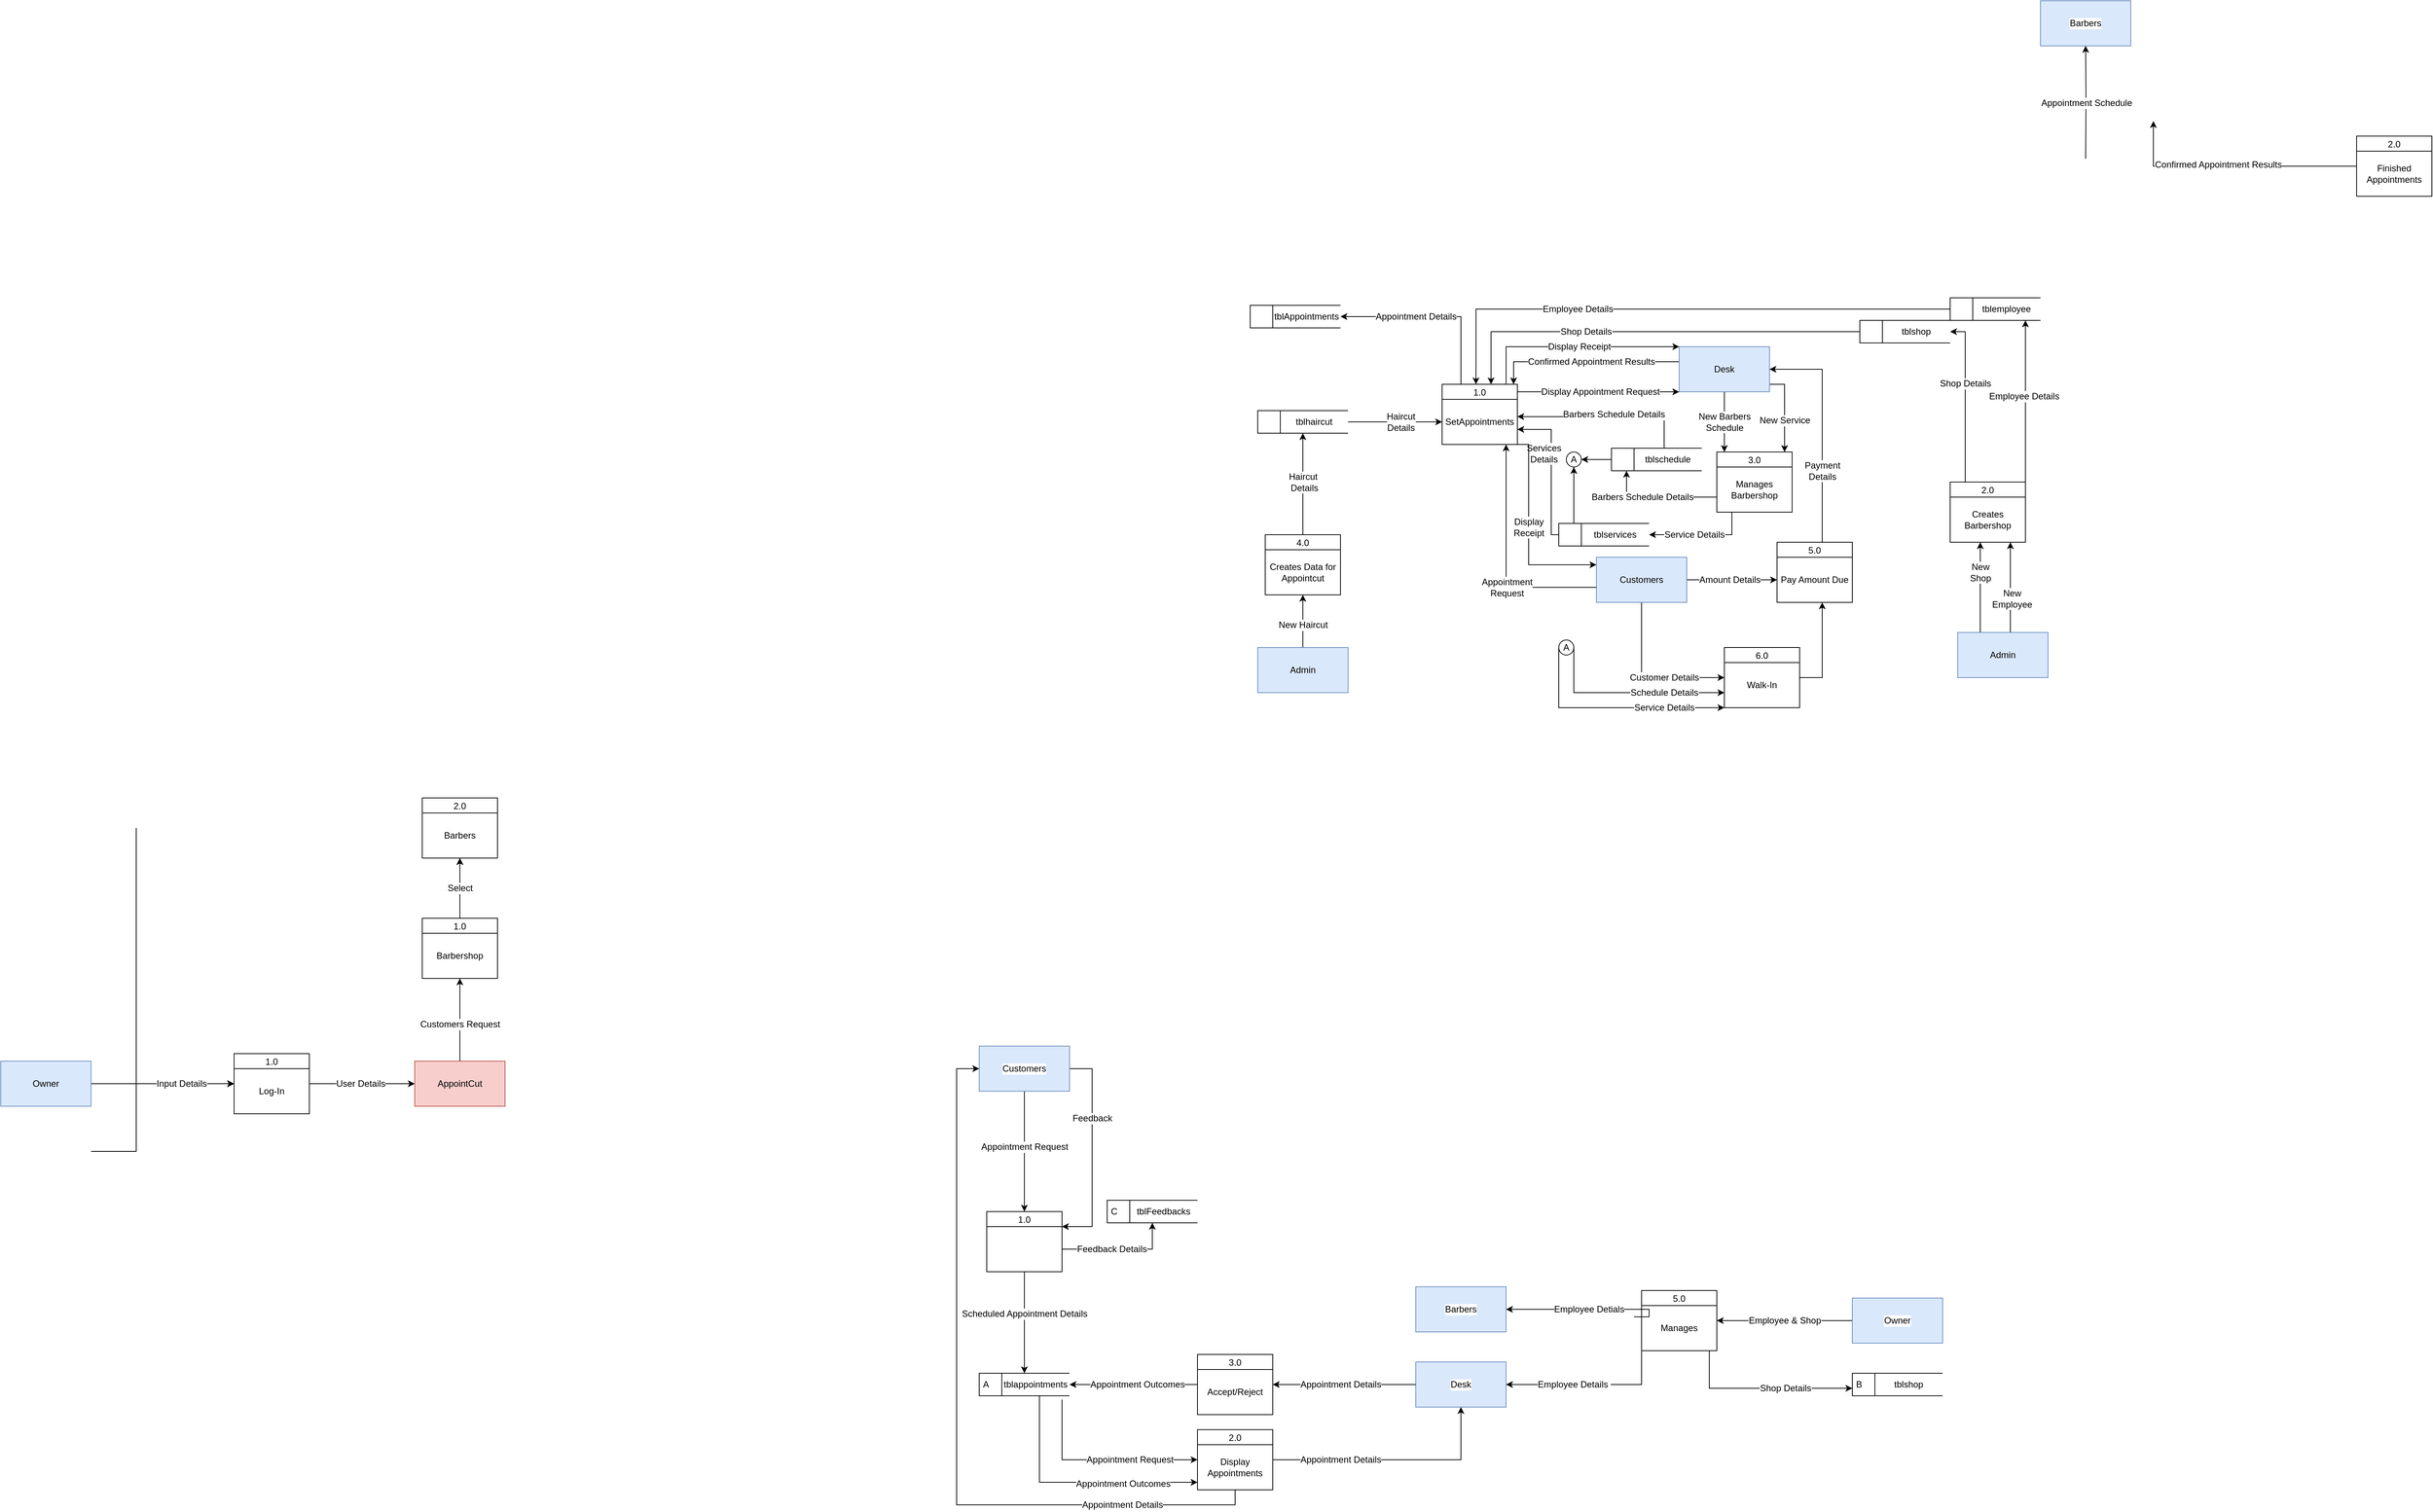 <mxfile version="15.6.6" type="github" pages="5">
  <diagram id="gJ3itbPDMxmckCLLAcrx" name="Admin">
    <mxGraphModel dx="2272" dy="2972" grid="1" gridSize="10" guides="1" tooltips="1" connect="1" arrows="1" fold="1" page="1" pageScale="1" pageWidth="850" pageHeight="1100" math="0" shadow="0">
      <root>
        <mxCell id="dEO5d_kxd_vAs8TKT7Rx-0" />
        <mxCell id="dEO5d_kxd_vAs8TKT7Rx-1" parent="dEO5d_kxd_vAs8TKT7Rx-0" />
        <mxCell id="7DXZaImbg6PU-EwKEJNU-1" style="edgeStyle=orthogonalEdgeStyle;rounded=0;orthogonalLoop=1;jettySize=auto;html=1;fontColor=default;strokeColor=default;labelBackgroundColor=default;" edge="1" parent="dEO5d_kxd_vAs8TKT7Rx-1" source="_Ckt891giIyCT2_EUJtL-18" target="7DXZaImbg6PU-EwKEJNU-4">
          <mxGeometry relative="1" as="geometry">
            <mxPoint x="230" y="-90" as="targetPoint" />
            <mxPoint x="-130" y="10" as="sourcePoint" />
            <Array as="points">
              <mxPoint x="-130" y="-60" />
            </Array>
          </mxGeometry>
        </mxCell>
        <mxCell id="7DXZaImbg6PU-EwKEJNU-2" value="&lt;font style=&quot;font-size: 12px&quot;&gt;Customers Request&lt;/font&gt;" style="edgeLabel;html=1;align=center;verticalAlign=middle;resizable=0;points=[];fontColor=default;labelBackgroundColor=default;" vertex="1" connectable="0" parent="7DXZaImbg6PU-EwKEJNU-1">
          <mxGeometry x="-0.354" y="3" relative="1" as="geometry">
            <mxPoint x="3" y="-14" as="offset" />
          </mxGeometry>
        </mxCell>
        <mxCell id="_Ckt891giIyCT2_EUJtL-9" style="edgeStyle=orthogonalEdgeStyle;rounded=0;orthogonalLoop=1;jettySize=auto;html=1;labelBackgroundColor=default;fontSize=12;fontColor=default;strokeColor=default;" edge="1" parent="dEO5d_kxd_vAs8TKT7Rx-1" target="_Ckt891giIyCT2_EUJtL-6">
          <mxGeometry relative="1" as="geometry">
            <mxPoint x="-560" y="-310" as="sourcePoint" />
            <Array as="points">
              <mxPoint x="-560" y="30" />
            </Array>
          </mxGeometry>
        </mxCell>
        <mxCell id="_Ckt891giIyCT2_EUJtL-20" style="edgeStyle=orthogonalEdgeStyle;rounded=0;orthogonalLoop=1;jettySize=auto;html=1;labelBackgroundColor=default;fontSize=12;fontColor=default;strokeColor=default;" edge="1" parent="dEO5d_kxd_vAs8TKT7Rx-1" source="SSeE-fy1kbE6rEI9-lXS-20" target="_Ckt891giIyCT2_EUJtL-22">
          <mxGeometry relative="1" as="geometry">
            <mxPoint x="620" y="240" as="targetPoint" />
            <mxPoint x="620" y="30" as="sourcePoint" />
          </mxGeometry>
        </mxCell>
        <mxCell id="_Ckt891giIyCT2_EUJtL-21" value="Appointment Request" style="edgeLabel;html=1;align=center;verticalAlign=middle;resizable=0;points=[];fontSize=12;fontColor=default;labelBackgroundColor=default;" vertex="1" connectable="0" parent="_Ckt891giIyCT2_EUJtL-20">
          <mxGeometry x="-0.407" y="2" relative="1" as="geometry">
            <mxPoint x="-2" y="26" as="offset" />
          </mxGeometry>
        </mxCell>
        <mxCell id="_Ckt891giIyCT2_EUJtL-19" value="" style="edgeStyle=orthogonalEdgeStyle;rounded=0;orthogonalLoop=1;jettySize=auto;html=1;labelBackgroundColor=default;fontSize=12;fontColor=default;strokeColor=default;" edge="1" parent="dEO5d_kxd_vAs8TKT7Rx-1" source="7DXZaImbg6PU-EwKEJNU-4" target="7DXZaImbg6PU-EwKEJNU-9">
          <mxGeometry relative="1" as="geometry" />
        </mxCell>
        <mxCell id="7DXZaImbg6PU-EwKEJNU-4" value="1.0" style="swimlane;fontStyle=0;childLayout=stackLayout;horizontal=1;startSize=20;fillColor=#ffffff;horizontalStack=0;resizeParent=1;resizeParentMax=0;resizeLast=0;collapsible=0;marginBottom=0;swimlaneFillColor=#ffffff;fontSize=12;fontColor=default;strokeColor=default;labelBackgroundColor=default;" vertex="1" parent="dEO5d_kxd_vAs8TKT7Rx-1">
          <mxGeometry x="-180" y="-190" width="100" height="80" as="geometry" />
        </mxCell>
        <mxCell id="7DXZaImbg6PU-EwKEJNU-5" value="Barbershop" style="rounded=0;whiteSpace=wrap;html=1;fontSize=12;fontColor=default;fillColor=default;strokeColor=default;labelBackgroundColor=default;" vertex="1" parent="7DXZaImbg6PU-EwKEJNU-4">
          <mxGeometry y="20" width="100" height="60" as="geometry" />
        </mxCell>
        <mxCell id="7DXZaImbg6PU-EwKEJNU-8" value="2.0" style="swimlane;fontStyle=0;childLayout=stackLayout;horizontal=1;startSize=20;fillColor=#ffffff;horizontalStack=0;resizeParent=1;resizeParentMax=0;resizeLast=0;collapsible=0;marginBottom=0;swimlaneFillColor=#ffffff;labelBackgroundColor=default;fontSize=12;fontColor=default;strokeColor=default;" vertex="1" parent="dEO5d_kxd_vAs8TKT7Rx-1">
          <mxGeometry x="-180" y="-350" width="100" height="80" as="geometry" />
        </mxCell>
        <mxCell id="7DXZaImbg6PU-EwKEJNU-9" value="Barbers" style="rounded=0;whiteSpace=wrap;html=1;labelBackgroundColor=default;fontSize=12;fontColor=default;strokeColor=default;fillColor=default;" vertex="1" parent="7DXZaImbg6PU-EwKEJNU-8">
          <mxGeometry y="20" width="100" height="60" as="geometry" />
        </mxCell>
        <mxCell id="_Ckt891giIyCT2_EUJtL-11" style="edgeStyle=orthogonalEdgeStyle;rounded=0;orthogonalLoop=1;jettySize=auto;html=1;labelBackgroundColor=default;fontSize=12;fontColor=default;strokeColor=default;" edge="1" parent="dEO5d_kxd_vAs8TKT7Rx-1" target="_Ckt891giIyCT2_EUJtL-6">
          <mxGeometry relative="1" as="geometry">
            <mxPoint x="-620" y="120" as="sourcePoint" />
            <Array as="points">
              <mxPoint x="-560" y="120" />
              <mxPoint x="-560" y="30" />
            </Array>
          </mxGeometry>
        </mxCell>
        <mxCell id="_Ckt891giIyCT2_EUJtL-10" value="Input Details" style="edgeStyle=orthogonalEdgeStyle;rounded=0;orthogonalLoop=1;jettySize=auto;html=1;labelBackgroundColor=default;fontSize=12;fontColor=default;strokeColor=default;" edge="1" parent="dEO5d_kxd_vAs8TKT7Rx-1" source="_Ckt891giIyCT2_EUJtL-1" target="_Ckt891giIyCT2_EUJtL-6">
          <mxGeometry x="0.263" relative="1" as="geometry">
            <Array as="points">
              <mxPoint x="-570" y="30" />
              <mxPoint x="-570" y="30" />
            </Array>
            <mxPoint as="offset" />
          </mxGeometry>
        </mxCell>
        <mxCell id="_Ckt891giIyCT2_EUJtL-1" value="Owner" style="rounded=0;whiteSpace=wrap;html=1;fillColor=#dae8fc;strokeColor=#6c8ebf;fontColor=default;" vertex="1" parent="dEO5d_kxd_vAs8TKT7Rx-1">
          <mxGeometry x="-740" width="120" height="60" as="geometry" />
        </mxCell>
        <mxCell id="_Ckt891giIyCT2_EUJtL-6" value="1.0" style="swimlane;fontStyle=0;childLayout=stackLayout;horizontal=1;startSize=20;fillColor=#ffffff;horizontalStack=0;resizeParent=1;resizeParentMax=0;resizeLast=0;collapsible=0;marginBottom=0;swimlaneFillColor=#ffffff;labelBackgroundColor=default;fontSize=12;fontColor=default;strokeColor=default;" vertex="1" parent="dEO5d_kxd_vAs8TKT7Rx-1">
          <mxGeometry x="-430" y="-10" width="100" height="80" as="geometry" />
        </mxCell>
        <mxCell id="_Ckt891giIyCT2_EUJtL-7" value="Log-In" style="rounded=0;whiteSpace=wrap;html=1;labelBackgroundColor=default;fontSize=12;fontColor=default;strokeColor=default;fillColor=default;" vertex="1" parent="_Ckt891giIyCT2_EUJtL-6">
          <mxGeometry y="20" width="100" height="60" as="geometry" />
        </mxCell>
        <mxCell id="_Ckt891giIyCT2_EUJtL-14" style="edgeStyle=orthogonalEdgeStyle;rounded=0;orthogonalLoop=1;jettySize=auto;html=1;labelBackgroundColor=default;fontSize=12;fontColor=default;strokeColor=default;" edge="1" parent="dEO5d_kxd_vAs8TKT7Rx-1" source="_Ckt891giIyCT2_EUJtL-7" target="_Ckt891giIyCT2_EUJtL-18">
          <mxGeometry relative="1" as="geometry">
            <mxPoint x="-190" y="40" as="targetPoint" />
            <Array as="points">
              <mxPoint x="-260" y="30" />
              <mxPoint x="-260" y="30" />
            </Array>
          </mxGeometry>
        </mxCell>
        <mxCell id="_Ckt891giIyCT2_EUJtL-15" value="User Details" style="edgeLabel;html=1;align=center;verticalAlign=middle;resizable=0;points=[];fontSize=12;fontColor=default;labelBackgroundColor=default;" vertex="1" connectable="0" parent="_Ckt891giIyCT2_EUJtL-14">
          <mxGeometry x="-0.352" y="-1" relative="1" as="geometry">
            <mxPoint x="22" y="-1" as="offset" />
          </mxGeometry>
        </mxCell>
        <mxCell id="_Ckt891giIyCT2_EUJtL-16" style="edgeStyle=orthogonalEdgeStyle;rounded=0;orthogonalLoop=1;jettySize=auto;html=1;labelBackgroundColor=default;fontSize=12;fontColor=default;strokeColor=default;" edge="1" parent="dEO5d_kxd_vAs8TKT7Rx-1" source="7DXZaImbg6PU-EwKEJNU-4" target="7DXZaImbg6PU-EwKEJNU-9">
          <mxGeometry relative="1" as="geometry" />
        </mxCell>
        <mxCell id="_Ckt891giIyCT2_EUJtL-17" value="Select" style="edgeLabel;html=1;align=center;verticalAlign=middle;resizable=0;points=[];fontSize=12;fontColor=default;labelBackgroundColor=default;" vertex="1" connectable="0" parent="_Ckt891giIyCT2_EUJtL-16">
          <mxGeometry x="-0.323" y="-1" relative="1" as="geometry">
            <mxPoint x="-1" y="-13" as="offset" />
          </mxGeometry>
        </mxCell>
        <mxCell id="_Ckt891giIyCT2_EUJtL-18" value="AppointCut" style="rounded=0;whiteSpace=wrap;html=1;fillColor=#f8cecc;strokeColor=#b85450;fontColor=default;" vertex="1" parent="dEO5d_kxd_vAs8TKT7Rx-1">
          <mxGeometry x="-190" width="120" height="60" as="geometry" />
        </mxCell>
        <mxCell id="_Ckt891giIyCT2_EUJtL-22" value="1.0" style="swimlane;fontStyle=0;childLayout=stackLayout;horizontal=1;startSize=20;fillColor=#ffffff;horizontalStack=0;resizeParent=1;resizeParentMax=0;resizeLast=0;collapsible=0;marginBottom=0;swimlaneFillColor=#ffffff;labelBackgroundColor=default;fontSize=12;fontColor=default;strokeColor=default;" vertex="1" parent="dEO5d_kxd_vAs8TKT7Rx-1">
          <mxGeometry x="570" y="200" width="100" height="80" as="geometry" />
        </mxCell>
        <mxCell id="_Ckt891giIyCT2_EUJtL-23" value="&amp;nbsp;" style="rounded=0;whiteSpace=wrap;html=1;labelBackgroundColor=default;fontSize=12;fontColor=default;strokeColor=default;fillColor=default;" vertex="1" parent="_Ckt891giIyCT2_EUJtL-22">
          <mxGeometry y="20" width="100" height="60" as="geometry" />
        </mxCell>
        <mxCell id="_Ckt891giIyCT2_EUJtL-24" style="edgeStyle=orthogonalEdgeStyle;rounded=0;orthogonalLoop=1;jettySize=auto;html=1;labelBackgroundColor=default;fontSize=12;fontColor=default;strokeColor=default;" edge="1" parent="dEO5d_kxd_vAs8TKT7Rx-1" source="_Ckt891giIyCT2_EUJtL-23" target="UnRqYSknsbi-86RF9SYs-10">
          <mxGeometry relative="1" as="geometry">
            <mxPoint x="620" y="425" as="targetPoint" />
          </mxGeometry>
        </mxCell>
        <mxCell id="_Ckt891giIyCT2_EUJtL-25" value="Scheduled Appointment Details" style="edgeLabel;html=1;align=center;verticalAlign=middle;resizable=0;points=[];fontSize=12;fontColor=default;labelBackgroundColor=default;" vertex="1" connectable="0" parent="_Ckt891giIyCT2_EUJtL-24">
          <mxGeometry x="-0.167" y="1" relative="1" as="geometry">
            <mxPoint x="-1" as="offset" />
          </mxGeometry>
        </mxCell>
        <mxCell id="UnRqYSknsbi-86RF9SYs-9" value="" style="group;fontColor=default;rotation=90;labelBackgroundColor=default;" vertex="1" connectable="0" parent="dEO5d_kxd_vAs8TKT7Rx-1">
          <mxGeometry x="560" y="420" width="120" height="30" as="geometry" />
        </mxCell>
        <mxCell id="UnRqYSknsbi-86RF9SYs-10" value="A" style="html=1;dashed=0;whitespace=wrap;shape=mxgraph.dfd.dataStoreID;align=left;spacingLeft=3;points=[[0,0],[0.5,0],[1,0],[0,0.5],[1,0.5],[0,1],[0.5,1],[1,1]];sketch=0;fillColor=default;strokeColor=default;fontColor=default;labelBackgroundColor=default;" vertex="1" parent="UnRqYSknsbi-86RF9SYs-9">
          <mxGeometry y="-5" width="120" height="30" as="geometry" />
        </mxCell>
        <mxCell id="UnRqYSknsbi-86RF9SYs-11" value="tblappointments" style="text;html=1;strokeColor=none;fillColor=none;align=center;verticalAlign=middle;whiteSpace=wrap;rounded=0;sketch=0;labelBackgroundColor=default;fontColor=default;" vertex="1" parent="UnRqYSknsbi-86RF9SYs-9">
          <mxGeometry x="30" y="-10" width="90" height="40" as="geometry" />
        </mxCell>
        <mxCell id="SSeE-fy1kbE6rEI9-lXS-0" value="Desk" style="rounded=0;whiteSpace=wrap;html=1;fillColor=#dae8fc;strokeColor=#6c8ebf;fontColor=default;labelBackgroundColor=default;" vertex="1" parent="dEO5d_kxd_vAs8TKT7Rx-1">
          <mxGeometry x="1140" y="400" width="120" height="60" as="geometry" />
        </mxCell>
        <mxCell id="SSeE-fy1kbE6rEI9-lXS-1" style="edgeStyle=orthogonalEdgeStyle;rounded=0;orthogonalLoop=1;jettySize=auto;html=1;labelBackgroundColor=default;fontSize=12;fontColor=default;strokeColor=default;startArrow=classic;startFill=1;endArrow=none;endFill=0;" edge="1" parent="dEO5d_kxd_vAs8TKT7Rx-1" source="UnRqYSknsbi-86RF9SYs-10" target="SSeE-fy1kbE6rEI9-lXS-2">
          <mxGeometry relative="1" as="geometry">
            <mxPoint x="770" y="430" as="targetPoint" />
          </mxGeometry>
        </mxCell>
        <mxCell id="SSeE-fy1kbE6rEI9-lXS-5" value="Appointment Outcomes" style="edgeLabel;html=1;align=center;verticalAlign=middle;resizable=0;points=[];fontSize=12;fontColor=default;labelBackgroundColor=default;" vertex="1" connectable="0" parent="SSeE-fy1kbE6rEI9-lXS-1">
          <mxGeometry x="-0.6" relative="1" as="geometry">
            <mxPoint x="56" as="offset" />
          </mxGeometry>
        </mxCell>
        <mxCell id="SSeE-fy1kbE6rEI9-lXS-2" value="3.0" style="swimlane;fontStyle=0;childLayout=stackLayout;horizontal=1;startSize=20;fillColor=#ffffff;horizontalStack=0;resizeParent=1;resizeParentMax=0;resizeLast=0;collapsible=0;marginBottom=0;swimlaneFillColor=#ffffff;labelBackgroundColor=default;fontSize=12;fontColor=default;strokeColor=default;" vertex="1" parent="dEO5d_kxd_vAs8TKT7Rx-1">
          <mxGeometry x="850" y="390" width="100" height="80" as="geometry" />
        </mxCell>
        <mxCell id="SSeE-fy1kbE6rEI9-lXS-3" value="Accept/Reject" style="rounded=0;whiteSpace=wrap;html=1;labelBackgroundColor=default;fontSize=12;fontColor=default;strokeColor=default;fillColor=default;" vertex="1" parent="SSeE-fy1kbE6rEI9-lXS-2">
          <mxGeometry y="20" width="100" height="60" as="geometry" />
        </mxCell>
        <mxCell id="SSeE-fy1kbE6rEI9-lXS-6" style="edgeStyle=orthogonalEdgeStyle;rounded=0;orthogonalLoop=1;jettySize=auto;html=1;labelBackgroundColor=default;fontSize=12;fontColor=default;strokeColor=default;startArrow=classic;startFill=1;endArrow=none;endFill=0;" edge="1" parent="dEO5d_kxd_vAs8TKT7Rx-1" source="SSeE-fy1kbE6rEI9-lXS-3" target="SSeE-fy1kbE6rEI9-lXS-0">
          <mxGeometry relative="1" as="geometry">
            <Array as="points">
              <mxPoint x="1010" y="430" />
              <mxPoint x="1010" y="430" />
            </Array>
          </mxGeometry>
        </mxCell>
        <mxCell id="SSeE-fy1kbE6rEI9-lXS-8" value="Appointment Details" style="edgeLabel;html=1;align=center;verticalAlign=middle;resizable=0;points=[];fontSize=12;fontColor=default;labelBackgroundColor=default;" vertex="1" connectable="0" parent="SSeE-fy1kbE6rEI9-lXS-6">
          <mxGeometry x="-0.2" y="1" relative="1" as="geometry">
            <mxPoint x="14" y="1" as="offset" />
          </mxGeometry>
        </mxCell>
        <mxCell id="iDMOBUf-y08Dgx9GpsBX-0" style="edgeStyle=orthogonalEdgeStyle;rounded=0;orthogonalLoop=1;jettySize=auto;html=1;labelBackgroundColor=default;fontSize=12;fontColor=default;startArrow=none;startFill=0;endArrow=classic;endFill=1;strokeColor=default;" edge="1" parent="dEO5d_kxd_vAs8TKT7Rx-1" source="SSeE-fy1kbE6rEI9-lXS-20" target="_Ckt891giIyCT2_EUJtL-23">
          <mxGeometry relative="1" as="geometry">
            <Array as="points">
              <mxPoint x="710" y="10" />
              <mxPoint x="710" y="220" />
            </Array>
          </mxGeometry>
        </mxCell>
        <mxCell id="iDMOBUf-y08Dgx9GpsBX-1" value="Feedback" style="edgeLabel;html=1;align=center;verticalAlign=middle;resizable=0;points=[];fontSize=12;fontColor=default;labelBackgroundColor=default;" vertex="1" connectable="0" parent="iDMOBUf-y08Dgx9GpsBX-0">
          <mxGeometry x="-0.314" relative="1" as="geometry">
            <mxPoint as="offset" />
          </mxGeometry>
        </mxCell>
        <mxCell id="SSeE-fy1kbE6rEI9-lXS-20" value="Customers" style="rounded=0;whiteSpace=wrap;html=1;fillColor=#dae8fc;strokeColor=#6c8ebf;fontColor=default;labelBackgroundColor=default;" vertex="1" parent="dEO5d_kxd_vAs8TKT7Rx-1">
          <mxGeometry x="560" y="-20" width="120" height="60" as="geometry" />
        </mxCell>
        <mxCell id="SSeE-fy1kbE6rEI9-lXS-26" style="edgeStyle=orthogonalEdgeStyle;rounded=0;orthogonalLoop=1;jettySize=auto;html=1;labelBackgroundColor=default;fontSize=12;fontColor=default;startArrow=none;startFill=0;endArrow=classic;endFill=1;strokeColor=default;" edge="1" parent="dEO5d_kxd_vAs8TKT7Rx-1" source="UnRqYSknsbi-86RF9SYs-11" target="SSeE-fy1kbE6rEI9-lXS-27">
          <mxGeometry relative="1" as="geometry">
            <mxPoint x="860" y="530" as="targetPoint" />
            <Array as="points">
              <mxPoint x="670" y="530" />
            </Array>
          </mxGeometry>
        </mxCell>
        <mxCell id="SSeE-fy1kbE6rEI9-lXS-30" value="Appointment Request" style="edgeLabel;html=1;align=center;verticalAlign=middle;resizable=0;points=[];fontSize=12;fontColor=default;labelBackgroundColor=default;" vertex="1" connectable="0" parent="SSeE-fy1kbE6rEI9-lXS-26">
          <mxGeometry x="0.061" y="-1" relative="1" as="geometry">
            <mxPoint x="32" y="-1" as="offset" />
          </mxGeometry>
        </mxCell>
        <mxCell id="SSeE-fy1kbE6rEI9-lXS-27" value="2.0" style="swimlane;fontStyle=0;childLayout=stackLayout;horizontal=1;startSize=20;fillColor=#ffffff;horizontalStack=0;resizeParent=1;resizeParentMax=0;resizeLast=0;collapsible=0;marginBottom=0;swimlaneFillColor=#ffffff;labelBackgroundColor=default;fontSize=12;fontColor=default;strokeColor=default;" vertex="1" parent="dEO5d_kxd_vAs8TKT7Rx-1">
          <mxGeometry x="850" y="490" width="100" height="80" as="geometry" />
        </mxCell>
        <mxCell id="SSeE-fy1kbE6rEI9-lXS-28" value="Display Appointments" style="rounded=0;whiteSpace=wrap;html=1;labelBackgroundColor=default;fontSize=12;fontColor=default;strokeColor=default;fillColor=default;" vertex="1" parent="SSeE-fy1kbE6rEI9-lXS-27">
          <mxGeometry y="20" width="100" height="60" as="geometry" />
        </mxCell>
        <mxCell id="SSeE-fy1kbE6rEI9-lXS-31" style="edgeStyle=orthogonalEdgeStyle;rounded=0;orthogonalLoop=1;jettySize=auto;html=1;labelBackgroundColor=default;fontSize=12;fontColor=default;startArrow=none;startFill=0;endArrow=classic;endFill=1;strokeColor=default;" edge="1" parent="dEO5d_kxd_vAs8TKT7Rx-1" source="SSeE-fy1kbE6rEI9-lXS-28" target="SSeE-fy1kbE6rEI9-lXS-0">
          <mxGeometry relative="1" as="geometry">
            <Array as="points">
              <mxPoint x="1200" y="530" />
            </Array>
          </mxGeometry>
        </mxCell>
        <mxCell id="SSeE-fy1kbE6rEI9-lXS-32" value="Appointment Details" style="edgeLabel;html=1;align=center;verticalAlign=middle;resizable=0;points=[];fontSize=12;fontColor=default;labelBackgroundColor=default;" vertex="1" connectable="0" parent="SSeE-fy1kbE6rEI9-lXS-31">
          <mxGeometry x="-0.394" relative="1" as="geometry">
            <mxPoint x="-7" as="offset" />
          </mxGeometry>
        </mxCell>
        <mxCell id="SSeE-fy1kbE6rEI9-lXS-33" style="edgeStyle=orthogonalEdgeStyle;rounded=0;orthogonalLoop=1;jettySize=auto;html=1;labelBackgroundColor=default;fontSize=12;fontColor=default;startArrow=none;startFill=0;endArrow=classic;endFill=1;strokeColor=default;" edge="1" parent="dEO5d_kxd_vAs8TKT7Rx-1" source="UnRqYSknsbi-86RF9SYs-10" target="SSeE-fy1kbE6rEI9-lXS-27">
          <mxGeometry relative="1" as="geometry">
            <mxPoint x="470" y="290" as="targetPoint" />
            <Array as="points">
              <mxPoint x="640" y="560" />
            </Array>
          </mxGeometry>
        </mxCell>
        <mxCell id="h8aHLTmtfrFXOLeqjwvp-3" value="Appointment Outcomes" style="edgeLabel;html=1;align=center;verticalAlign=middle;resizable=0;points=[];fontSize=12;fontColor=default;labelBackgroundColor=default;" vertex="1" connectable="0" parent="SSeE-fy1kbE6rEI9-lXS-33">
          <mxGeometry x="-0.185" y="-2" relative="1" as="geometry">
            <mxPoint x="93" as="offset" />
          </mxGeometry>
        </mxCell>
        <mxCell id="h8aHLTmtfrFXOLeqjwvp-7" style="edgeStyle=orthogonalEdgeStyle;rounded=0;orthogonalLoop=1;jettySize=auto;html=1;labelBackgroundColor=default;fontSize=12;fontColor=default;startArrow=none;startFill=0;endArrow=classic;endFill=1;strokeColor=default;" edge="1" parent="dEO5d_kxd_vAs8TKT7Rx-1" source="SSeE-fy1kbE6rEI9-lXS-28" target="SSeE-fy1kbE6rEI9-lXS-20">
          <mxGeometry relative="1" as="geometry">
            <Array as="points">
              <mxPoint x="900" y="590" />
              <mxPoint x="530" y="590" />
              <mxPoint x="530" y="10" />
            </Array>
          </mxGeometry>
        </mxCell>
        <mxCell id="h8aHLTmtfrFXOLeqjwvp-8" value="Appointment Details" style="edgeLabel;html=1;align=center;verticalAlign=middle;resizable=0;points=[];fontSize=12;fontColor=default;labelBackgroundColor=default;" vertex="1" connectable="0" parent="h8aHLTmtfrFXOLeqjwvp-7">
          <mxGeometry x="-0.4" y="1" relative="1" as="geometry">
            <mxPoint x="130" y="-1" as="offset" />
          </mxGeometry>
        </mxCell>
        <mxCell id="h8aHLTmtfrFXOLeqjwvp-10" style="edgeStyle=orthogonalEdgeStyle;rounded=0;orthogonalLoop=1;jettySize=auto;html=1;labelBackgroundColor=default;fontSize=12;fontColor=default;startArrow=none;startFill=0;endArrow=classic;endFill=1;strokeColor=default;" edge="1" parent="dEO5d_kxd_vAs8TKT7Rx-1" source="h8aHLTmtfrFXOLeqjwvp-9" target="h8aHLTmtfrFXOLeqjwvp-11">
          <mxGeometry relative="1" as="geometry">
            <mxPoint x="1630" y="435" as="targetPoint" />
          </mxGeometry>
        </mxCell>
        <mxCell id="2dFGZAhqxUF5JyDhenG_-0" value="Employee &amp;amp; Shop" style="edgeLabel;html=1;align=center;verticalAlign=middle;resizable=0;points=[];fontSize=12;fontColor=default;labelBackgroundColor=default;" vertex="1" connectable="0" parent="h8aHLTmtfrFXOLeqjwvp-10">
          <mxGeometry x="0.176" y="2" relative="1" as="geometry">
            <mxPoint x="16" y="-2" as="offset" />
          </mxGeometry>
        </mxCell>
        <mxCell id="h8aHLTmtfrFXOLeqjwvp-9" value="Owner" style="rounded=0;whiteSpace=wrap;html=1;fillColor=#dae8fc;strokeColor=#6c8ebf;fontColor=default;labelBackgroundColor=default;" vertex="1" parent="dEO5d_kxd_vAs8TKT7Rx-1">
          <mxGeometry x="1720" y="315" width="120" height="60" as="geometry" />
        </mxCell>
        <mxCell id="h8aHLTmtfrFXOLeqjwvp-11" value="5.0" style="swimlane;fontStyle=0;childLayout=stackLayout;horizontal=1;startSize=20;fillColor=#ffffff;horizontalStack=0;resizeParent=1;resizeParentMax=0;resizeLast=0;collapsible=0;marginBottom=0;swimlaneFillColor=#ffffff;labelBackgroundColor=default;fontSize=12;fontColor=default;strokeColor=default;" vertex="1" parent="dEO5d_kxd_vAs8TKT7Rx-1">
          <mxGeometry x="1440" y="305" width="100" height="80" as="geometry" />
        </mxCell>
        <mxCell id="h8aHLTmtfrFXOLeqjwvp-12" value="Manages" style="rounded=0;whiteSpace=wrap;html=1;labelBackgroundColor=default;fontSize=12;fontColor=default;strokeColor=default;fillColor=default;" vertex="1" parent="h8aHLTmtfrFXOLeqjwvp-11">
          <mxGeometry y="20" width="100" height="60" as="geometry" />
        </mxCell>
        <mxCell id="14lzp39OsRJ72CCRceet-8" style="edgeStyle=orthogonalEdgeStyle;rounded=0;orthogonalLoop=1;jettySize=auto;html=1;labelBackgroundColor=default;fontSize=12;fontColor=default;startArrow=none;startFill=0;endArrow=classic;endFill=1;strokeColor=default;" edge="1" parent="dEO5d_kxd_vAs8TKT7Rx-1" target="SSeE-fy1kbE6rEI9-lXS-0">
          <mxGeometry relative="1" as="geometry">
            <mxPoint x="1440" y="380" as="sourcePoint" />
            <Array as="points">
              <mxPoint x="1440" y="430" />
            </Array>
          </mxGeometry>
        </mxCell>
        <mxCell id="iDMOBUf-y08Dgx9GpsBX-11" value="Employee Details&amp;nbsp;" style="edgeLabel;html=1;align=center;verticalAlign=middle;resizable=0;points=[];fontSize=12;fontColor=default;labelBackgroundColor=default;" vertex="1" connectable="0" parent="14lzp39OsRJ72CCRceet-8">
          <mxGeometry x="0.382" y="1" relative="1" as="geometry">
            <mxPoint x="19" y="-1" as="offset" />
          </mxGeometry>
        </mxCell>
        <mxCell id="h90RlhzAmr7jRyOnBUDK-0" value="Employee Detials" style="edgeStyle=orthogonalEdgeStyle;rounded=0;orthogonalLoop=1;jettySize=auto;html=1;labelBackgroundColor=default;fontSize=12;fontColor=default;startArrow=none;startFill=0;endArrow=classic;endFill=1;strokeColor=default;" edge="1" parent="dEO5d_kxd_vAs8TKT7Rx-1" target="h90RlhzAmr7jRyOnBUDK-1">
          <mxGeometry relative="1" as="geometry">
            <mxPoint x="1280" y="340" as="targetPoint" />
            <mxPoint x="1430" y="340" as="sourcePoint" />
            <Array as="points">
              <mxPoint x="1450" y="330" />
            </Array>
          </mxGeometry>
        </mxCell>
        <mxCell id="h90RlhzAmr7jRyOnBUDK-1" value="Barbers" style="rounded=0;whiteSpace=wrap;html=1;fillColor=#dae8fc;strokeColor=#6c8ebf;fontColor=default;labelBackgroundColor=default;" vertex="1" parent="dEO5d_kxd_vAs8TKT7Rx-1">
          <mxGeometry x="1140" y="300" width="120" height="60" as="geometry" />
        </mxCell>
        <mxCell id="GRpoCeUsQIGMPAkljRV5-7" style="edgeStyle=orthogonalEdgeStyle;rounded=0;orthogonalLoop=1;jettySize=auto;html=1;labelBackgroundColor=default;fontSize=12;fontColor=default;startArrow=none;startFill=0;endArrow=classic;endFill=1;strokeColor=default;" edge="1" parent="dEO5d_kxd_vAs8TKT7Rx-1" source="h8aHLTmtfrFXOLeqjwvp-12" target="GRpoCeUsQIGMPAkljRV5-13">
          <mxGeometry relative="1" as="geometry">
            <mxPoint x="1720" y="435" as="targetPoint" />
            <Array as="points">
              <mxPoint x="1530" y="435" />
            </Array>
          </mxGeometry>
        </mxCell>
        <mxCell id="iDMOBUf-y08Dgx9GpsBX-10" value="Shop Details" style="edgeLabel;html=1;align=center;verticalAlign=middle;resizable=0;points=[];fontSize=12;fontColor=default;labelBackgroundColor=default;" vertex="1" connectable="0" parent="GRpoCeUsQIGMPAkljRV5-7">
          <mxGeometry x="-0.162" relative="1" as="geometry">
            <mxPoint x="50" as="offset" />
          </mxGeometry>
        </mxCell>
        <mxCell id="GRpoCeUsQIGMPAkljRV5-12" value="" style="group;fontColor=default;labelBackgroundColor=default;" vertex="1" connectable="0" parent="dEO5d_kxd_vAs8TKT7Rx-1">
          <mxGeometry x="1720" y="420" width="120" height="30" as="geometry" />
        </mxCell>
        <mxCell id="GRpoCeUsQIGMPAkljRV5-13" value="B" style="html=1;dashed=0;whitespace=wrap;shape=mxgraph.dfd.dataStoreID;align=left;spacingLeft=3;points=[[0,0],[0.5,0],[1,0],[0,0.5],[1,0.5],[0,1],[0.5,1],[1,1]];sketch=0;labelBackgroundColor=default;fontColor=default;" vertex="1" parent="GRpoCeUsQIGMPAkljRV5-12">
          <mxGeometry y="-5" width="120" height="30" as="geometry" />
        </mxCell>
        <mxCell id="GRpoCeUsQIGMPAkljRV5-14" value="tblshop" style="text;html=1;strokeColor=none;fillColor=none;align=center;verticalAlign=middle;whiteSpace=wrap;rounded=0;sketch=0;labelBackgroundColor=default;fontColor=default;" vertex="1" parent="GRpoCeUsQIGMPAkljRV5-12">
          <mxGeometry x="30" y="-10" width="90" height="40" as="geometry" />
        </mxCell>
        <mxCell id="iDMOBUf-y08Dgx9GpsBX-5" style="edgeStyle=orthogonalEdgeStyle;rounded=0;orthogonalLoop=1;jettySize=auto;html=1;labelBackgroundColor=default;fontSize=12;fontColor=default;startArrow=none;startFill=0;endArrow=classic;endFill=1;strokeColor=default;" edge="1" parent="dEO5d_kxd_vAs8TKT7Rx-1" source="_Ckt891giIyCT2_EUJtL-23" target="iDMOBUf-y08Dgx9GpsBX-7">
          <mxGeometry relative="1" as="geometry">
            <mxPoint x="760.0" y="290" as="targetPoint" />
            <Array as="points">
              <mxPoint x="790" y="250" />
            </Array>
          </mxGeometry>
        </mxCell>
        <mxCell id="iDMOBUf-y08Dgx9GpsBX-9" value="Feedback Details" style="edgeLabel;html=1;align=center;verticalAlign=middle;resizable=0;points=[];fontSize=12;fontColor=default;labelBackgroundColor=default;" vertex="1" connectable="0" parent="iDMOBUf-y08Dgx9GpsBX-5">
          <mxGeometry x="-0.53" y="1" relative="1" as="geometry">
            <mxPoint x="29" y="1" as="offset" />
          </mxGeometry>
        </mxCell>
        <mxCell id="iDMOBUf-y08Dgx9GpsBX-6" value="" style="group;fontColor=default;labelBackgroundColor=default;" vertex="1" connectable="0" parent="dEO5d_kxd_vAs8TKT7Rx-1">
          <mxGeometry x="730" y="190" width="120" height="30" as="geometry" />
        </mxCell>
        <mxCell id="iDMOBUf-y08Dgx9GpsBX-7" value="C" style="html=1;dashed=0;whitespace=wrap;shape=mxgraph.dfd.dataStoreID;align=left;spacingLeft=3;points=[[0,0],[0.5,0],[1,0],[0,0.5],[1,0.5],[0,1],[0.5,1],[1,1]];sketch=0;labelBackgroundColor=default;fontColor=default;" vertex="1" parent="iDMOBUf-y08Dgx9GpsBX-6">
          <mxGeometry y="-5" width="120" height="30" as="geometry" />
        </mxCell>
        <mxCell id="iDMOBUf-y08Dgx9GpsBX-8" value="tblFeedbacks" style="text;html=1;strokeColor=none;fillColor=none;align=center;verticalAlign=middle;whiteSpace=wrap;rounded=0;sketch=0;labelBackgroundColor=default;fontColor=default;" vertex="1" parent="iDMOBUf-y08Dgx9GpsBX-6">
          <mxGeometry x="30" y="-10" width="90" height="40" as="geometry" />
        </mxCell>
        <mxCell id="W_XzaNwJcNgPlwOilXBt-6" style="edgeStyle=orthogonalEdgeStyle;rounded=0;orthogonalLoop=1;jettySize=auto;html=1;labelBackgroundColor=default;fontSize=12;fontColor=default;startArrow=none;startFill=0;endArrow=classic;endFill=1;strokeColor=default;" edge="1" parent="dEO5d_kxd_vAs8TKT7Rx-1" source="iDMOBUf-y08Dgx9GpsBX-12" target="NeNpFla2f9nNbsLxe2QW-9">
          <mxGeometry relative="1" as="geometry">
            <Array as="points">
              <mxPoint x="1260" y="-950" />
              <mxPoint x="1540" y="-950" />
            </Array>
          </mxGeometry>
        </mxCell>
        <mxCell id="W_XzaNwJcNgPlwOilXBt-7" value="Display Receipt" style="edgeLabel;html=1;align=center;verticalAlign=middle;resizable=0;points=[];fontSize=12;fontColor=default;labelBackgroundColor=default;" vertex="1" connectable="0" parent="W_XzaNwJcNgPlwOilXBt-6">
          <mxGeometry x="-0.301" y="-1" relative="1" as="geometry">
            <mxPoint x="49" y="-1" as="offset" />
          </mxGeometry>
        </mxCell>
        <mxCell id="iDMOBUf-y08Dgx9GpsBX-12" value="1.0" style="swimlane;fontStyle=0;childLayout=stackLayout;horizontal=1;startSize=20;fillColor=#ffffff;horizontalStack=0;resizeParent=1;resizeParentMax=0;resizeLast=0;collapsible=0;marginBottom=0;swimlaneFillColor=#ffffff;labelBackgroundColor=default;fontSize=12;fontColor=default;strokeColor=default;" vertex="1" parent="dEO5d_kxd_vAs8TKT7Rx-1">
          <mxGeometry x="1175" y="-900" width="100" height="80" as="geometry" />
        </mxCell>
        <mxCell id="iDMOBUf-y08Dgx9GpsBX-13" value="SetAppointments" style="rounded=0;whiteSpace=wrap;html=1;labelBackgroundColor=default;fontSize=12;fontColor=default;strokeColor=default;fillColor=default;" vertex="1" parent="iDMOBUf-y08Dgx9GpsBX-12">
          <mxGeometry y="20" width="100" height="60" as="geometry" />
        </mxCell>
        <mxCell id="NeNpFla2f9nNbsLxe2QW-24" style="edgeStyle=orthogonalEdgeStyle;rounded=0;orthogonalLoop=1;jettySize=auto;html=1;labelBackgroundColor=default;fontSize=12;fontColor=default;startArrow=none;startFill=0;endArrow=classic;endFill=1;strokeColor=default;" edge="1" parent="dEO5d_kxd_vAs8TKT7Rx-1" source="iDMOBUf-y08Dgx9GpsBX-16">
          <mxGeometry relative="1" as="geometry">
            <mxPoint x="2120" y="-1250" as="targetPoint" />
            <Array as="points">
              <mxPoint x="2230" y="-1190" />
              <mxPoint x="2230" y="-1190" />
            </Array>
          </mxGeometry>
        </mxCell>
        <mxCell id="NeNpFla2f9nNbsLxe2QW-35" value="Confirmed Appointment Results" style="edgeLabel;html=1;align=center;verticalAlign=middle;resizable=0;points=[];fontSize=12;fontColor=default;labelBackgroundColor=default;" vertex="1" connectable="0" parent="NeNpFla2f9nNbsLxe2QW-24">
          <mxGeometry x="0.119" y="-2" relative="1" as="geometry">
            <mxPoint as="offset" />
          </mxGeometry>
        </mxCell>
        <mxCell id="iDMOBUf-y08Dgx9GpsBX-16" value="2.0" style="swimlane;fontStyle=0;childLayout=stackLayout;horizontal=1;startSize=20;fillColor=#ffffff;horizontalStack=0;resizeParent=1;resizeParentMax=0;resizeLast=0;collapsible=0;marginBottom=0;swimlaneFillColor=#ffffff;labelBackgroundColor=default;fontSize=12;fontColor=default;strokeColor=default;" vertex="1" parent="dEO5d_kxd_vAs8TKT7Rx-1">
          <mxGeometry x="2390" y="-1230" width="100" height="80" as="geometry" />
        </mxCell>
        <mxCell id="iDMOBUf-y08Dgx9GpsBX-17" value="Finished Appointments" style="rounded=0;whiteSpace=wrap;html=1;labelBackgroundColor=default;fontSize=12;fontColor=default;strokeColor=default;fillColor=default;" vertex="1" parent="iDMOBUf-y08Dgx9GpsBX-16">
          <mxGeometry y="20" width="100" height="60" as="geometry" />
        </mxCell>
        <mxCell id="NeNpFla2f9nNbsLxe2QW-45" style="edgeStyle=orthogonalEdgeStyle;rounded=0;orthogonalLoop=1;jettySize=auto;html=1;labelBackgroundColor=default;fontSize=12;fontColor=default;startArrow=none;startFill=0;endArrow=classic;endFill=1;strokeColor=default;" edge="1" parent="dEO5d_kxd_vAs8TKT7Rx-1" source="NeNpFla2f9nNbsLxe2QW-9" target="iDMOBUf-y08Dgx9GpsBX-12">
          <mxGeometry relative="1" as="geometry">
            <Array as="points">
              <mxPoint x="1270" y="-930" />
            </Array>
          </mxGeometry>
        </mxCell>
        <mxCell id="NeNpFla2f9nNbsLxe2QW-46" value="Confirmed Appointment Results" style="edgeLabel;html=1;align=center;verticalAlign=middle;resizable=0;points=[];fontSize=12;fontColor=default;labelBackgroundColor=default;" vertex="1" connectable="0" parent="NeNpFla2f9nNbsLxe2QW-45">
          <mxGeometry x="0.125" y="-3" relative="1" as="geometry">
            <mxPoint x="23" y="3" as="offset" />
          </mxGeometry>
        </mxCell>
        <mxCell id="NeNpFla2f9nNbsLxe2QW-53" style="edgeStyle=orthogonalEdgeStyle;rounded=0;orthogonalLoop=1;jettySize=auto;html=1;labelBackgroundColor=default;fontSize=12;fontColor=default;startArrow=none;startFill=0;endArrow=classic;endFill=1;strokeColor=default;" edge="1" parent="dEO5d_kxd_vAs8TKT7Rx-1" source="NeNpFla2f9nNbsLxe2QW-9" target="NeNpFla2f9nNbsLxe2QW-84">
          <mxGeometry relative="1" as="geometry">
            <mxPoint x="1590" y="-750" as="targetPoint" />
            <Array as="points">
              <mxPoint x="1630" y="-900" />
              <mxPoint x="1630" y="-770" />
            </Array>
          </mxGeometry>
        </mxCell>
        <mxCell id="NeNpFla2f9nNbsLxe2QW-54" value="New Service" style="edgeLabel;html=1;align=center;verticalAlign=middle;resizable=0;points=[];fontSize=12;fontColor=default;labelBackgroundColor=default;" vertex="1" connectable="0" parent="NeNpFla2f9nNbsLxe2QW-53">
          <mxGeometry x="-0.504" y="1" relative="1" as="geometry">
            <mxPoint x="-1" y="40" as="offset" />
          </mxGeometry>
        </mxCell>
        <mxCell id="plfLIhFrw6C5hU8zQwa3-0" value="New Barbers&lt;br&gt;Schedule" style="edgeStyle=orthogonalEdgeStyle;rounded=0;orthogonalLoop=1;jettySize=auto;html=1;labelBackgroundColor=default;fontSize=12;fontColor=default;startArrow=none;startFill=0;endArrow=classic;endFill=1;strokeColor=default;" edge="1" parent="dEO5d_kxd_vAs8TKT7Rx-1" source="NeNpFla2f9nNbsLxe2QW-9" target="NeNpFla2f9nNbsLxe2QW-84">
          <mxGeometry relative="1" as="geometry">
            <Array as="points">
              <mxPoint x="1550" y="-850" />
              <mxPoint x="1550" y="-850" />
            </Array>
            <mxPoint as="offset" />
          </mxGeometry>
        </mxCell>
        <mxCell id="NeNpFla2f9nNbsLxe2QW-9" value="Desk" style="rounded=0;whiteSpace=wrap;html=1;fillColor=#dae8fc;strokeColor=#6c8ebf;fontColor=default;" vertex="1" parent="dEO5d_kxd_vAs8TKT7Rx-1">
          <mxGeometry x="1490" y="-950" width="120" height="60" as="geometry" />
        </mxCell>
        <mxCell id="NeNpFla2f9nNbsLxe2QW-16" style="edgeStyle=orthogonalEdgeStyle;rounded=0;orthogonalLoop=1;jettySize=auto;html=1;labelBackgroundColor=default;fontSize=12;fontColor=default;startArrow=none;startFill=0;endArrow=classic;endFill=1;strokeColor=default;" edge="1" parent="dEO5d_kxd_vAs8TKT7Rx-1" target="NeNpFla2f9nNbsLxe2QW-17">
          <mxGeometry relative="1" as="geometry">
            <mxPoint x="1840" y="-1000" as="targetPoint" />
            <mxPoint x="2030" y="-1200" as="sourcePoint" />
          </mxGeometry>
        </mxCell>
        <mxCell id="NeNpFla2f9nNbsLxe2QW-25" value="Appointment Schedule" style="edgeLabel;html=1;align=center;verticalAlign=middle;resizable=0;points=[];fontSize=12;fontColor=default;labelBackgroundColor=default;" vertex="1" connectable="0" parent="NeNpFla2f9nNbsLxe2QW-16">
          <mxGeometry x="-0.013" relative="1" as="geometry">
            <mxPoint as="offset" />
          </mxGeometry>
        </mxCell>
        <mxCell id="NeNpFla2f9nNbsLxe2QW-8" value="Appointment Details" style="edgeStyle=orthogonalEdgeStyle;rounded=0;orthogonalLoop=1;jettySize=auto;html=1;labelBackgroundColor=default;fontSize=12;fontColor=default;startArrow=none;startFill=0;endArrow=classic;endFill=1;strokeColor=default;" edge="1" parent="dEO5d_kxd_vAs8TKT7Rx-1" source="iDMOBUf-y08Dgx9GpsBX-12" target="NeNpFla2f9nNbsLxe2QW-21">
          <mxGeometry x="0.2" relative="1" as="geometry">
            <mxPoint x="1540" y="-850" as="targetPoint" />
            <Array as="points">
              <mxPoint x="1200" y="-990" />
            </Array>
            <mxPoint as="offset" />
          </mxGeometry>
        </mxCell>
        <mxCell id="NeNpFla2f9nNbsLxe2QW-17" value="Barbers" style="rounded=0;whiteSpace=wrap;html=1;fillColor=#dae8fc;strokeColor=#6c8ebf;fontColor=default;labelBackgroundColor=default;" vertex="1" parent="dEO5d_kxd_vAs8TKT7Rx-1">
          <mxGeometry x="1970" y="-1410" width="120" height="60" as="geometry" />
        </mxCell>
        <mxCell id="NeNpFla2f9nNbsLxe2QW-20" value="" style="group;fontColor=default;" vertex="1" connectable="0" parent="dEO5d_kxd_vAs8TKT7Rx-1">
          <mxGeometry x="920" y="-1000" width="120" height="30" as="geometry" />
        </mxCell>
        <mxCell id="NeNpFla2f9nNbsLxe2QW-21" value="" style="html=1;dashed=0;whitespace=wrap;shape=mxgraph.dfd.dataStoreID;align=left;spacingLeft=3;points=[[0,0],[0.5,0],[1,0],[0,0.5],[1,0.5],[0,1],[0.5,1],[1,1]];sketch=0;fillColor=default;strokeColor=default;fontColor=default;" vertex="1" parent="NeNpFla2f9nNbsLxe2QW-20">
          <mxGeometry y="-5" width="120" height="30" as="geometry" />
        </mxCell>
        <mxCell id="NeNpFla2f9nNbsLxe2QW-22" value="tblAppointments" style="text;html=1;strokeColor=none;fillColor=none;align=center;verticalAlign=middle;whiteSpace=wrap;rounded=0;sketch=0;fontColor=default;" vertex="1" parent="NeNpFla2f9nNbsLxe2QW-20">
          <mxGeometry x="30" y="-10" width="90" height="40" as="geometry" />
        </mxCell>
        <mxCell id="NeNpFla2f9nNbsLxe2QW-41" style="edgeStyle=orthogonalEdgeStyle;rounded=0;orthogonalLoop=1;jettySize=auto;html=1;labelBackgroundColor=default;fontSize=12;fontColor=default;startArrow=none;startFill=0;endArrow=classic;endFill=1;strokeColor=default;" edge="1" parent="dEO5d_kxd_vAs8TKT7Rx-1" source="iDMOBUf-y08Dgx9GpsBX-12" target="NeNpFla2f9nNbsLxe2QW-9">
          <mxGeometry relative="1" as="geometry">
            <Array as="points">
              <mxPoint x="1360" y="-890" />
              <mxPoint x="1360" y="-890" />
            </Array>
          </mxGeometry>
        </mxCell>
        <mxCell id="NeNpFla2f9nNbsLxe2QW-42" value="Display Appointment Request" style="edgeLabel;html=1;align=center;verticalAlign=middle;resizable=0;points=[];fontSize=12;fontColor=default;labelBackgroundColor=default;" vertex="1" connectable="0" parent="NeNpFla2f9nNbsLxe2QW-41">
          <mxGeometry x="-0.248" y="1" relative="1" as="geometry">
            <mxPoint x="29" y="1" as="offset" />
          </mxGeometry>
        </mxCell>
        <mxCell id="plfLIhFrw6C5hU8zQwa3-1" value="New Haircut" style="edgeStyle=orthogonalEdgeStyle;rounded=0;orthogonalLoop=1;jettySize=auto;html=1;labelBackgroundColor=default;fontSize=12;fontColor=default;startArrow=none;startFill=0;endArrow=classic;endFill=1;strokeColor=default;" edge="1" parent="dEO5d_kxd_vAs8TKT7Rx-1" source="NeNpFla2f9nNbsLxe2QW-47" target="plfLIhFrw6C5hU8zQwa3-2">
          <mxGeometry x="-0.143" relative="1" as="geometry">
            <mxPoint x="1080" y="-500" as="targetPoint" />
            <Array as="points">
              <mxPoint x="990" y="-570" />
              <mxPoint x="990" y="-570" />
            </Array>
            <mxPoint as="offset" />
          </mxGeometry>
        </mxCell>
        <mxCell id="NeNpFla2f9nNbsLxe2QW-47" value="Admin" style="rounded=0;whiteSpace=wrap;html=1;fillColor=#dae8fc;strokeColor=#6c8ebf;fontColor=default;" vertex="1" parent="dEO5d_kxd_vAs8TKT7Rx-1">
          <mxGeometry x="930" y="-550" width="120" height="60" as="geometry" />
        </mxCell>
        <mxCell id="NeNpFla2f9nNbsLxe2QW-55" value="" style="group;fontColor=default;labelBackgroundColor=default;" vertex="1" connectable="0" parent="dEO5d_kxd_vAs8TKT7Rx-1">
          <mxGeometry x="1330" y="-710" width="120" height="30" as="geometry" />
        </mxCell>
        <mxCell id="NeNpFla2f9nNbsLxe2QW-56" value="" style="html=1;dashed=0;whitespace=wrap;shape=mxgraph.dfd.dataStoreID;align=left;spacingLeft=3;points=[[0,0],[0.5,0],[1,0],[0,0.5],[1,0.5],[0,1],[0.5,1],[1,1]];sketch=0;labelBackgroundColor=default;fontColor=default;" vertex="1" parent="NeNpFla2f9nNbsLxe2QW-55">
          <mxGeometry y="-5" width="120" height="30" as="geometry" />
        </mxCell>
        <mxCell id="NeNpFla2f9nNbsLxe2QW-57" value="tblservices" style="text;html=1;strokeColor=none;fillColor=none;align=center;verticalAlign=middle;whiteSpace=wrap;rounded=0;sketch=0;labelBackgroundColor=default;fontColor=default;" vertex="1" parent="NeNpFla2f9nNbsLxe2QW-55">
          <mxGeometry x="30" y="-10" width="90" height="40" as="geometry" />
        </mxCell>
        <mxCell id="NeNpFla2f9nNbsLxe2QW-58" value="Service Details" style="edgeStyle=orthogonalEdgeStyle;rounded=0;orthogonalLoop=1;jettySize=auto;html=1;labelBackgroundColor=default;fontSize=12;fontColor=default;startArrow=none;startFill=0;endArrow=classic;endFill=1;strokeColor=default;" edge="1" parent="dEO5d_kxd_vAs8TKT7Rx-1" source="NeNpFla2f9nNbsLxe2QW-84" target="NeNpFla2f9nNbsLxe2QW-56">
          <mxGeometry x="0.143" relative="1" as="geometry">
            <mxPoint x="1510" y="-700" as="sourcePoint" />
            <Array as="points">
              <mxPoint x="1560" y="-700" />
            </Array>
            <mxPoint as="offset" />
          </mxGeometry>
        </mxCell>
        <mxCell id="NeNpFla2f9nNbsLxe2QW-62" value="New&lt;br&gt;Shop" style="edgeStyle=orthogonalEdgeStyle;rounded=0;orthogonalLoop=1;jettySize=auto;html=1;labelBackgroundColor=default;fontSize=12;fontColor=default;startArrow=none;startFill=0;endArrow=classic;endFill=1;strokeColor=default;" edge="1" parent="dEO5d_kxd_vAs8TKT7Rx-1" source="8nF2eW1x-pm5v_E7rfHj-31" target="v1VkQ33L3GUQKNPucS7R-1">
          <mxGeometry x="0.333" relative="1" as="geometry">
            <mxPoint x="1880" y="-570" as="sourcePoint" />
            <mxPoint x="1330" y="-650" as="targetPoint" />
            <Array as="points">
              <mxPoint x="1890" y="-630" />
              <mxPoint x="1890" y="-630" />
            </Array>
            <mxPoint as="offset" />
          </mxGeometry>
        </mxCell>
        <mxCell id="NeNpFla2f9nNbsLxe2QW-63" style="edgeStyle=orthogonalEdgeStyle;rounded=0;orthogonalLoop=1;jettySize=auto;html=1;labelBackgroundColor=default;fontSize=12;fontColor=default;startArrow=none;startFill=0;endArrow=classic;endFill=1;strokeColor=default;" edge="1" parent="dEO5d_kxd_vAs8TKT7Rx-1" source="8nF2eW1x-pm5v_E7rfHj-31" target="v1VkQ33L3GUQKNPucS7R-1">
          <mxGeometry relative="1" as="geometry">
            <mxPoint x="1920" y="-570" as="sourcePoint" />
            <mxPoint x="1390" y="-650" as="targetPoint" />
            <Array as="points">
              <mxPoint x="1930" y="-640" />
              <mxPoint x="1930" y="-640" />
            </Array>
          </mxGeometry>
        </mxCell>
        <mxCell id="NeNpFla2f9nNbsLxe2QW-65" value="New &lt;br&gt;Employee" style="edgeLabel;html=1;align=center;verticalAlign=middle;resizable=0;points=[];fontSize=12;fontColor=default;labelBackgroundColor=default;" vertex="1" connectable="0" parent="NeNpFla2f9nNbsLxe2QW-63">
          <mxGeometry x="-0.218" y="-2" relative="1" as="geometry">
            <mxPoint y="2" as="offset" />
          </mxGeometry>
        </mxCell>
        <mxCell id="NeNpFla2f9nNbsLxe2QW-64" style="edgeStyle=orthogonalEdgeStyle;rounded=0;orthogonalLoop=1;jettySize=auto;html=1;labelBackgroundColor=default;fontSize=12;fontColor=default;startArrow=none;startFill=0;endArrow=classic;endFill=1;strokeColor=default;" edge="1" parent="dEO5d_kxd_vAs8TKT7Rx-1" source="v1VkQ33L3GUQKNPucS7R-1" target="NeNpFla2f9nNbsLxe2QW-72">
          <mxGeometry relative="1" as="geometry">
            <mxPoint x="1400" y="-660" as="sourcePoint" />
            <mxPoint x="1620" y="-650" as="targetPoint" />
            <Array as="points">
              <mxPoint x="1950" y="-880" />
              <mxPoint x="1950" y="-880" />
            </Array>
          </mxGeometry>
        </mxCell>
        <mxCell id="NeNpFla2f9nNbsLxe2QW-66" value="Employee Details" style="edgeLabel;html=1;align=center;verticalAlign=middle;resizable=0;points=[];fontSize=12;fontColor=default;labelBackgroundColor=default;" vertex="1" connectable="0" parent="NeNpFla2f9nNbsLxe2QW-64">
          <mxGeometry x="-0.208" y="2" relative="1" as="geometry">
            <mxPoint y="-29" as="offset" />
          </mxGeometry>
        </mxCell>
        <mxCell id="NeNpFla2f9nNbsLxe2QW-71" value="" style="group;fontColor=default;labelBackgroundColor=default;" vertex="1" connectable="0" parent="dEO5d_kxd_vAs8TKT7Rx-1">
          <mxGeometry x="1850" y="-1010" width="120" height="30" as="geometry" />
        </mxCell>
        <mxCell id="NeNpFla2f9nNbsLxe2QW-72" value="" style="html=1;dashed=0;whitespace=wrap;shape=mxgraph.dfd.dataStoreID;align=left;spacingLeft=3;points=[[0,0],[0.5,0],[1,0],[0,0.5],[1,0.5],[0,1],[0.5,1],[1,1]];sketch=0;labelBackgroundColor=default;fontColor=default;" vertex="1" parent="NeNpFla2f9nNbsLxe2QW-71">
          <mxGeometry y="-5" width="120" height="30" as="geometry" />
        </mxCell>
        <mxCell id="NeNpFla2f9nNbsLxe2QW-73" value="tblemployee" style="text;html=1;strokeColor=none;fillColor=none;align=center;verticalAlign=middle;whiteSpace=wrap;rounded=0;sketch=0;labelBackgroundColor=default;fontColor=default;" vertex="1" parent="NeNpFla2f9nNbsLxe2QW-71">
          <mxGeometry x="30" y="-10" width="90" height="40" as="geometry" />
        </mxCell>
        <mxCell id="NeNpFla2f9nNbsLxe2QW-74" value="" style="group;fontColor=default;labelBackgroundColor=default;" vertex="1" connectable="0" parent="dEO5d_kxd_vAs8TKT7Rx-1">
          <mxGeometry x="1730" y="-980" width="120" height="30" as="geometry" />
        </mxCell>
        <mxCell id="NeNpFla2f9nNbsLxe2QW-75" value="" style="html=1;dashed=0;whitespace=wrap;shape=mxgraph.dfd.dataStoreID;align=left;spacingLeft=3;points=[[0,0],[0.5,0],[1,0],[0,0.5],[1,0.5],[0,1],[0.5,1],[1,1]];sketch=0;labelBackgroundColor=default;fontColor=default;" vertex="1" parent="NeNpFla2f9nNbsLxe2QW-74">
          <mxGeometry y="-5" width="120" height="30" as="geometry" />
        </mxCell>
        <mxCell id="NeNpFla2f9nNbsLxe2QW-76" value="tblshop" style="text;html=1;strokeColor=none;fillColor=none;align=center;verticalAlign=middle;whiteSpace=wrap;rounded=0;sketch=0;labelBackgroundColor=default;fontColor=default;" vertex="1" parent="NeNpFla2f9nNbsLxe2QW-74">
          <mxGeometry x="30" y="-10" width="90" height="40" as="geometry" />
        </mxCell>
        <mxCell id="NeNpFla2f9nNbsLxe2QW-77" style="edgeStyle=orthogonalEdgeStyle;rounded=0;orthogonalLoop=1;jettySize=auto;html=1;labelBackgroundColor=default;fontSize=12;fontColor=default;startArrow=none;startFill=0;endArrow=classic;endFill=1;strokeColor=default;" edge="1" parent="dEO5d_kxd_vAs8TKT7Rx-1" source="v1VkQ33L3GUQKNPucS7R-1" target="NeNpFla2f9nNbsLxe2QW-75">
          <mxGeometry relative="1" as="geometry">
            <mxPoint x="1400" y="-720" as="sourcePoint" />
            <Array as="points">
              <mxPoint x="1870" y="-970" />
            </Array>
          </mxGeometry>
        </mxCell>
        <mxCell id="NeNpFla2f9nNbsLxe2QW-78" value="Shop Details" style="edgeLabel;html=1;align=center;verticalAlign=middle;resizable=0;points=[];fontSize=12;fontColor=default;labelBackgroundColor=default;" vertex="1" connectable="0" parent="NeNpFla2f9nNbsLxe2QW-77">
          <mxGeometry x="-0.097" y="2" relative="1" as="geometry">
            <mxPoint x="2" y="-32" as="offset" />
          </mxGeometry>
        </mxCell>
        <mxCell id="NeNpFla2f9nNbsLxe2QW-79" style="edgeStyle=orthogonalEdgeStyle;rounded=0;orthogonalLoop=1;jettySize=auto;html=1;labelBackgroundColor=default;fontSize=12;fontColor=default;startArrow=none;startFill=0;endArrow=classic;endFill=1;strokeColor=default;" edge="1" parent="dEO5d_kxd_vAs8TKT7Rx-1" source="NeNpFla2f9nNbsLxe2QW-75" target="iDMOBUf-y08Dgx9GpsBX-12">
          <mxGeometry relative="1" as="geometry">
            <Array as="points">
              <mxPoint x="1240" y="-970" />
            </Array>
          </mxGeometry>
        </mxCell>
        <mxCell id="v1VkQ33L3GUQKNPucS7R-7" value="Shop Details" style="edgeLabel;html=1;align=center;verticalAlign=middle;resizable=0;points=[];fontSize=12;fontColor=default;labelBackgroundColor=default;" vertex="1" connectable="0" parent="NeNpFla2f9nNbsLxe2QW-79">
          <mxGeometry x="0.45" relative="1" as="geometry">
            <mxPoint x="42" as="offset" />
          </mxGeometry>
        </mxCell>
        <mxCell id="NeNpFla2f9nNbsLxe2QW-81" style="edgeStyle=orthogonalEdgeStyle;rounded=0;orthogonalLoop=1;jettySize=auto;html=1;labelBackgroundColor=default;fontSize=12;fontColor=default;startArrow=none;startFill=0;endArrow=classic;endFill=1;strokeColor=default;" edge="1" parent="dEO5d_kxd_vAs8TKT7Rx-1" source="NeNpFla2f9nNbsLxe2QW-72" target="iDMOBUf-y08Dgx9GpsBX-12">
          <mxGeometry relative="1" as="geometry">
            <Array as="points">
              <mxPoint x="1220" y="-1000" />
            </Array>
          </mxGeometry>
        </mxCell>
        <mxCell id="v1VkQ33L3GUQKNPucS7R-6" value="Employee Details" style="edgeLabel;html=1;align=center;verticalAlign=middle;resizable=0;points=[];fontSize=12;fontColor=default;labelBackgroundColor=default;" vertex="1" connectable="0" parent="NeNpFla2f9nNbsLxe2QW-81">
          <mxGeometry x="0.407" y="-1" relative="1" as="geometry">
            <mxPoint x="18" y="1" as="offset" />
          </mxGeometry>
        </mxCell>
        <mxCell id="NeNpFla2f9nNbsLxe2QW-84" value="3.0" style="swimlane;fontStyle=0;childLayout=stackLayout;horizontal=1;startSize=20;fillColor=#ffffff;horizontalStack=0;resizeParent=1;resizeParentMax=0;resizeLast=0;collapsible=0;marginBottom=0;swimlaneFillColor=#ffffff;labelBackgroundColor=default;fontSize=12;fontColor=default;strokeColor=default;" vertex="1" parent="dEO5d_kxd_vAs8TKT7Rx-1">
          <mxGeometry x="1540" y="-810" width="100" height="80" as="geometry" />
        </mxCell>
        <mxCell id="NeNpFla2f9nNbsLxe2QW-85" value="Manages Barbershop" style="rounded=0;whiteSpace=wrap;html=1;labelBackgroundColor=default;fontSize=12;fontColor=default;strokeColor=default;fillColor=default;" vertex="1" parent="NeNpFla2f9nNbsLxe2QW-84">
          <mxGeometry y="20" width="100" height="60" as="geometry" />
        </mxCell>
        <mxCell id="v1VkQ33L3GUQKNPucS7R-1" value="2.0" style="swimlane;fontStyle=0;childLayout=stackLayout;horizontal=1;startSize=20;fillColor=#ffffff;horizontalStack=0;resizeParent=1;resizeParentMax=0;resizeLast=0;collapsible=0;marginBottom=0;swimlaneFillColor=#ffffff;labelBackgroundColor=default;fontSize=12;fontColor=default;strokeColor=default;" vertex="1" parent="dEO5d_kxd_vAs8TKT7Rx-1">
          <mxGeometry x="1850" y="-770" width="100" height="80" as="geometry" />
        </mxCell>
        <mxCell id="v1VkQ33L3GUQKNPucS7R-2" value="Creates Barbershop" style="rounded=0;whiteSpace=wrap;html=1;labelBackgroundColor=default;fontSize=12;fontColor=default;strokeColor=default;fillColor=default;" vertex="1" parent="v1VkQ33L3GUQKNPucS7R-1">
          <mxGeometry y="20" width="100" height="60" as="geometry" />
        </mxCell>
        <mxCell id="v1VkQ33L3GUQKNPucS7R-4" style="edgeStyle=orthogonalEdgeStyle;rounded=0;orthogonalLoop=1;jettySize=auto;html=1;labelBackgroundColor=default;fontSize=12;fontColor=default;startArrow=none;startFill=0;endArrow=classic;endFill=1;strokeColor=default;" edge="1" parent="dEO5d_kxd_vAs8TKT7Rx-1" source="NeNpFla2f9nNbsLxe2QW-56" target="iDMOBUf-y08Dgx9GpsBX-12">
          <mxGeometry relative="1" as="geometry">
            <Array as="points">
              <mxPoint x="1320" y="-700" />
              <mxPoint x="1320" y="-840" />
            </Array>
          </mxGeometry>
        </mxCell>
        <mxCell id="v1VkQ33L3GUQKNPucS7R-5" value="Services&lt;br&gt;Details" style="edgeLabel;html=1;align=center;verticalAlign=middle;resizable=0;points=[];fontSize=12;fontColor=default;labelBackgroundColor=default;" vertex="1" connectable="0" parent="v1VkQ33L3GUQKNPucS7R-4">
          <mxGeometry x="0.171" relative="1" as="geometry">
            <mxPoint x="-10" y="-4" as="offset" />
          </mxGeometry>
        </mxCell>
        <mxCell id="plfLIhFrw6C5hU8zQwa3-8" style="edgeStyle=orthogonalEdgeStyle;rounded=0;orthogonalLoop=1;jettySize=auto;html=1;labelBackgroundColor=default;fontSize=12;fontColor=default;startArrow=none;startFill=0;endArrow=classic;endFill=1;strokeColor=default;" edge="1" parent="dEO5d_kxd_vAs8TKT7Rx-1" source="plfLIhFrw6C5hU8zQwa3-2" target="plfLIhFrw6C5hU8zQwa3-6">
          <mxGeometry relative="1" as="geometry">
            <Array as="points">
              <mxPoint x="990" y="-720" />
              <mxPoint x="990" y="-720" />
            </Array>
          </mxGeometry>
        </mxCell>
        <mxCell id="plfLIhFrw6C5hU8zQwa3-9" value="Haircut&lt;br&gt;&amp;nbsp;Details" style="edgeLabel;html=1;align=center;verticalAlign=middle;resizable=0;points=[];fontSize=12;fontColor=default;labelBackgroundColor=default;" vertex="1" connectable="0" parent="plfLIhFrw6C5hU8zQwa3-8">
          <mxGeometry x="-0.273" y="-1" relative="1" as="geometry">
            <mxPoint x="-1" y="-21" as="offset" />
          </mxGeometry>
        </mxCell>
        <mxCell id="plfLIhFrw6C5hU8zQwa3-2" value="4.0" style="swimlane;fontStyle=0;childLayout=stackLayout;horizontal=1;startSize=20;fillColor=#ffffff;horizontalStack=0;resizeParent=1;resizeParentMax=0;resizeLast=0;collapsible=0;marginBottom=0;swimlaneFillColor=#ffffff;labelBackgroundColor=default;fontSize=12;fontColor=default;strokeColor=default;" vertex="1" parent="dEO5d_kxd_vAs8TKT7Rx-1">
          <mxGeometry x="940" y="-700" width="100" height="80" as="geometry" />
        </mxCell>
        <mxCell id="plfLIhFrw6C5hU8zQwa3-3" value="Creates Data for Appointcut" style="rounded=0;whiteSpace=wrap;html=1;labelBackgroundColor=default;fontSize=12;fontColor=default;strokeColor=default;fillColor=default;" vertex="1" parent="plfLIhFrw6C5hU8zQwa3-2">
          <mxGeometry y="20" width="100" height="60" as="geometry" />
        </mxCell>
        <mxCell id="plfLIhFrw6C5hU8zQwa3-5" value="" style="group;fontColor=default;" vertex="1" connectable="0" parent="dEO5d_kxd_vAs8TKT7Rx-1">
          <mxGeometry x="930" y="-860" width="120" height="30" as="geometry" />
        </mxCell>
        <mxCell id="plfLIhFrw6C5hU8zQwa3-6" value="" style="html=1;dashed=0;whitespace=wrap;shape=mxgraph.dfd.dataStoreID;align=left;spacingLeft=3;points=[[0,0],[0.5,0],[1,0],[0,0.5],[1,0.5],[0,1],[0.5,1],[1,1]];sketch=0;" vertex="1" parent="plfLIhFrw6C5hU8zQwa3-5">
          <mxGeometry y="-5" width="120" height="30" as="geometry" />
        </mxCell>
        <mxCell id="plfLIhFrw6C5hU8zQwa3-7" value="tblhaircut" style="text;html=1;strokeColor=none;fillColor=none;align=center;verticalAlign=middle;whiteSpace=wrap;rounded=0;sketch=0;fontColor=default;" vertex="1" parent="plfLIhFrw6C5hU8zQwa3-5">
          <mxGeometry x="30" y="-10" width="90" height="40" as="geometry" />
        </mxCell>
        <mxCell id="plfLIhFrw6C5hU8zQwa3-10" style="edgeStyle=orthogonalEdgeStyle;rounded=0;orthogonalLoop=1;jettySize=auto;html=1;labelBackgroundColor=default;fontSize=12;fontColor=default;startArrow=none;startFill=0;endArrow=classic;endFill=1;strokeColor=default;" edge="1" parent="dEO5d_kxd_vAs8TKT7Rx-1" source="plfLIhFrw6C5hU8zQwa3-6" target="iDMOBUf-y08Dgx9GpsBX-12">
          <mxGeometry relative="1" as="geometry">
            <mxPoint x="1180" y="-735" as="sourcePoint" />
            <mxPoint x="1189" y="-820" as="targetPoint" />
            <Array as="points">
              <mxPoint x="1110" y="-850" />
              <mxPoint x="1110" y="-850" />
            </Array>
          </mxGeometry>
        </mxCell>
        <mxCell id="plfLIhFrw6C5hU8zQwa3-11" value="Haircut&lt;br&gt;Details" style="edgeLabel;html=1;align=center;verticalAlign=middle;resizable=0;points=[];fontSize=12;fontColor=default;labelBackgroundColor=default;" vertex="1" connectable="0" parent="plfLIhFrw6C5hU8zQwa3-10">
          <mxGeometry x="0.388" y="1" relative="1" as="geometry">
            <mxPoint x="-17" y="1" as="offset" />
          </mxGeometry>
        </mxCell>
        <mxCell id="W_XzaNwJcNgPlwOilXBt-3" style="edgeStyle=orthogonalEdgeStyle;rounded=0;orthogonalLoop=1;jettySize=auto;html=1;labelBackgroundColor=default;fontSize=12;fontColor=default;startArrow=none;startFill=0;endArrow=classic;endFill=1;strokeColor=default;" edge="1" parent="dEO5d_kxd_vAs8TKT7Rx-1" source="NeNpFla2f9nNbsLxe2QW-84" target="8nF2eW1x-pm5v_E7rfHj-62">
          <mxGeometry relative="1" as="geometry">
            <mxPoint x="1540" y="-760" as="sourcePoint" />
            <mxPoint x="1420" y="-815" as="targetPoint" />
            <Array as="points">
              <mxPoint x="1420" y="-750" />
            </Array>
          </mxGeometry>
        </mxCell>
        <mxCell id="W_XzaNwJcNgPlwOilXBt-4" value="Barbers Schedule Details" style="edgeLabel;html=1;align=center;verticalAlign=middle;resizable=0;points=[];fontSize=12;fontColor=default;labelBackgroundColor=default;" vertex="1" connectable="0" parent="W_XzaNwJcNgPlwOilXBt-3">
          <mxGeometry x="-0.029" y="1" relative="1" as="geometry">
            <mxPoint x="-24" y="-1" as="offset" />
          </mxGeometry>
        </mxCell>
        <mxCell id="W_XzaNwJcNgPlwOilXBt-5" style="edgeStyle=orthogonalEdgeStyle;rounded=0;orthogonalLoop=1;jettySize=auto;html=1;labelBackgroundColor=default;fontSize=12;fontColor=default;startArrow=none;startFill=0;endArrow=classic;endFill=1;strokeColor=default;" edge="1" parent="dEO5d_kxd_vAs8TKT7Rx-1" source="8nF2eW1x-pm5v_E7rfHj-62" target="iDMOBUf-y08Dgx9GpsBX-12">
          <mxGeometry relative="1" as="geometry">
            <mxPoint x="1370" y="-832.5" as="sourcePoint" />
            <mxPoint x="1275" y="-857.5" as="targetPoint" />
            <Array as="points">
              <mxPoint x="1470" y="-857" />
            </Array>
          </mxGeometry>
        </mxCell>
        <mxCell id="8nF2eW1x-pm5v_E7rfHj-17" value="Barbers Schedule Details" style="edgeLabel;html=1;align=center;verticalAlign=middle;resizable=0;points=[];fontSize=12;fontColor=default;labelBackgroundColor=default;" vertex="1" connectable="0" parent="W_XzaNwJcNgPlwOilXBt-5">
          <mxGeometry x="-0.061" y="2" relative="1" as="geometry">
            <mxPoint x="2" y="-5" as="offset" />
          </mxGeometry>
        </mxCell>
        <mxCell id="8nF2eW1x-pm5v_E7rfHj-31" value="Admin" style="rounded=0;whiteSpace=wrap;html=1;fillColor=#dae8fc;strokeColor=#6c8ebf;fontColor=default;" vertex="1" parent="dEO5d_kxd_vAs8TKT7Rx-1">
          <mxGeometry x="1860" y="-570" width="120" height="60" as="geometry" />
        </mxCell>
        <mxCell id="8nF2eW1x-pm5v_E7rfHj-45" value="5.0" style="swimlane;fontStyle=0;childLayout=stackLayout;horizontal=1;startSize=20;fillColor=#ffffff;horizontalStack=0;resizeParent=1;resizeParentMax=0;resizeLast=0;collapsible=0;marginBottom=0;swimlaneFillColor=#ffffff;labelBackgroundColor=default;fontSize=12;fontColor=default;strokeColor=default;" vertex="1" parent="dEO5d_kxd_vAs8TKT7Rx-1">
          <mxGeometry x="1620" y="-690" width="100" height="80" as="geometry" />
        </mxCell>
        <mxCell id="8nF2eW1x-pm5v_E7rfHj-46" value="Pay Amount Due" style="rounded=0;whiteSpace=wrap;html=1;labelBackgroundColor=default;fontSize=12;fontColor=default;strokeColor=default;fillColor=default;" vertex="1" parent="8nF2eW1x-pm5v_E7rfHj-45">
          <mxGeometry y="20" width="100" height="60" as="geometry" />
        </mxCell>
        <mxCell id="8nF2eW1x-pm5v_E7rfHj-47" style="edgeStyle=orthogonalEdgeStyle;rounded=0;orthogonalLoop=1;jettySize=auto;html=1;labelBackgroundColor=default;fontSize=12;fontColor=default;startArrow=none;startFill=0;endArrow=classic;endFill=1;strokeColor=default;" edge="1" parent="dEO5d_kxd_vAs8TKT7Rx-1" source="8nF2eW1x-pm5v_E7rfHj-45" target="NeNpFla2f9nNbsLxe2QW-9">
          <mxGeometry relative="1" as="geometry">
            <mxPoint x="2020" y="-250" as="sourcePoint" />
            <mxPoint x="2080" y="-310" as="targetPoint" />
            <Array as="points">
              <mxPoint x="1680" y="-920" />
            </Array>
          </mxGeometry>
        </mxCell>
        <mxCell id="8nF2eW1x-pm5v_E7rfHj-48" value="Payment&lt;br&gt;Details" style="edgeLabel;html=1;align=center;verticalAlign=middle;resizable=0;points=[];fontSize=12;fontColor=default;labelBackgroundColor=default;rotation=0;" vertex="1" connectable="0" parent="8nF2eW1x-pm5v_E7rfHj-47">
          <mxGeometry x="0.108" y="3" relative="1" as="geometry">
            <mxPoint x="3" y="71" as="offset" />
          </mxGeometry>
        </mxCell>
        <mxCell id="8nF2eW1x-pm5v_E7rfHj-49" style="edgeStyle=orthogonalEdgeStyle;rounded=0;orthogonalLoop=1;jettySize=auto;html=1;labelBackgroundColor=default;fontSize=12;fontColor=default;startArrow=none;startFill=0;endArrow=classic;endFill=1;strokeColor=default;" edge="1" parent="dEO5d_kxd_vAs8TKT7Rx-1" source="8nF2eW1x-pm5v_E7rfHj-51" target="8nF2eW1x-pm5v_E7rfHj-45">
          <mxGeometry relative="1" as="geometry">
            <mxPoint x="1920" y="-290" as="sourcePoint" />
            <mxPoint x="2010" y="-330" as="targetPoint" />
            <Array as="points">
              <mxPoint x="1380" y="-630" />
              <mxPoint x="1380" y="-630" />
            </Array>
          </mxGeometry>
        </mxCell>
        <mxCell id="8nF2eW1x-pm5v_E7rfHj-50" value="Amount Details" style="edgeLabel;html=1;align=center;verticalAlign=middle;resizable=0;points=[];fontSize=12;fontColor=default;labelBackgroundColor=default;" vertex="1" connectable="0" parent="8nF2eW1x-pm5v_E7rfHj-49">
          <mxGeometry x="-0.316" y="-1" relative="1" as="geometry">
            <mxPoint x="16" y="-1" as="offset" />
          </mxGeometry>
        </mxCell>
        <mxCell id="8nF2eW1x-pm5v_E7rfHj-78" style="edgeStyle=orthogonalEdgeStyle;rounded=0;orthogonalLoop=1;jettySize=auto;html=1;labelBackgroundColor=default;fontSize=12;fontColor=default;startArrow=none;startFill=0;endArrow=classic;endFill=1;strokeColor=default;" edge="1" parent="dEO5d_kxd_vAs8TKT7Rx-1" source="8nF2eW1x-pm5v_E7rfHj-51" target="8nF2eW1x-pm5v_E7rfHj-79">
          <mxGeometry relative="1" as="geometry">
            <mxPoint x="1520" y="-510" as="targetPoint" />
            <Array as="points">
              <mxPoint x="1440" y="-510" />
            </Array>
          </mxGeometry>
        </mxCell>
        <mxCell id="8nF2eW1x-pm5v_E7rfHj-84" value="Customer Details" style="edgeLabel;html=1;align=center;verticalAlign=middle;resizable=0;points=[];fontSize=12;fontColor=default;labelBackgroundColor=default;" vertex="1" connectable="0" parent="8nF2eW1x-pm5v_E7rfHj-78">
          <mxGeometry x="0.086" y="4" relative="1" as="geometry">
            <mxPoint x="16" y="4" as="offset" />
          </mxGeometry>
        </mxCell>
        <mxCell id="8nF2eW1x-pm5v_E7rfHj-51" value="Customers" style="rounded=0;whiteSpace=wrap;html=1;fillColor=#dae8fc;strokeColor=#6c8ebf;fontColor=default;" vertex="1" parent="dEO5d_kxd_vAs8TKT7Rx-1">
          <mxGeometry x="1380" y="-670" width="120" height="60" as="geometry" />
        </mxCell>
        <mxCell id="8nF2eW1x-pm5v_E7rfHj-52" style="edgeStyle=orthogonalEdgeStyle;rounded=0;orthogonalLoop=1;jettySize=auto;html=1;labelBackgroundColor=default;fontSize=12;fontColor=default;startArrow=none;startFill=0;endArrow=classic;endFill=1;strokeColor=default;" edge="1" parent="dEO5d_kxd_vAs8TKT7Rx-1" source="iDMOBUf-y08Dgx9GpsBX-13" target="8nF2eW1x-pm5v_E7rfHj-51">
          <mxGeometry relative="1" as="geometry">
            <mxPoint x="1462.5" y="-310" as="sourcePoint" />
            <mxPoint x="1577.5" y="-220" as="targetPoint" />
            <Array as="points">
              <mxPoint x="1290" y="-820" />
              <mxPoint x="1290" y="-660" />
            </Array>
          </mxGeometry>
        </mxCell>
        <mxCell id="8nF2eW1x-pm5v_E7rfHj-53" value="Display&lt;br&gt;Receipt" style="edgeLabel;html=1;align=center;verticalAlign=middle;resizable=0;points=[];fontSize=12;fontColor=default;labelBackgroundColor=default;" vertex="1" connectable="0" parent="8nF2eW1x-pm5v_E7rfHj-52">
          <mxGeometry x="0.072" y="2" relative="1" as="geometry">
            <mxPoint x="-2" y="-17" as="offset" />
          </mxGeometry>
        </mxCell>
        <mxCell id="8nF2eW1x-pm5v_E7rfHj-54" style="edgeStyle=orthogonalEdgeStyle;rounded=0;orthogonalLoop=1;jettySize=auto;html=1;labelBackgroundColor=default;fontSize=12;fontColor=default;startArrow=none;startFill=0;endArrow=classic;endFill=1;strokeColor=default;" edge="1" parent="dEO5d_kxd_vAs8TKT7Rx-1" source="8nF2eW1x-pm5v_E7rfHj-51" target="iDMOBUf-y08Dgx9GpsBX-12">
          <mxGeometry relative="1" as="geometry">
            <mxPoint x="1340" y="-190" as="sourcePoint" />
            <mxPoint x="1200" y="-340" as="targetPoint" />
            <Array as="points">
              <mxPoint x="1260" y="-630" />
            </Array>
          </mxGeometry>
        </mxCell>
        <mxCell id="8nF2eW1x-pm5v_E7rfHj-55" value="Appointment&lt;br&gt;Request" style="edgeLabel;html=1;align=center;verticalAlign=middle;resizable=0;points=[];fontSize=12;fontColor=default;labelBackgroundColor=default;" vertex="1" connectable="0" parent="8nF2eW1x-pm5v_E7rfHj-54">
          <mxGeometry x="-0.421" y="-2" relative="1" as="geometry">
            <mxPoint x="-30" y="2" as="offset" />
          </mxGeometry>
        </mxCell>
        <mxCell id="8nF2eW1x-pm5v_E7rfHj-61" value="" style="group;fontColor=default;rotation=0;" vertex="1" connectable="0" parent="dEO5d_kxd_vAs8TKT7Rx-1">
          <mxGeometry x="1400" y="-810" width="120" height="30" as="geometry" />
        </mxCell>
        <mxCell id="8nF2eW1x-pm5v_E7rfHj-62" value="" style="html=1;dashed=0;whitespace=wrap;shape=mxgraph.dfd.dataStoreID;align=left;spacingLeft=3;points=[[0,0],[0.5,0],[1,0],[0,0.5],[1,0.5],[0,1],[0.5,1],[1,1]];sketch=0;fillColor=default;strokeColor=default;fontColor=default;" vertex="1" parent="8nF2eW1x-pm5v_E7rfHj-61">
          <mxGeometry y="-5" width="120" height="30" as="geometry" />
        </mxCell>
        <mxCell id="8nF2eW1x-pm5v_E7rfHj-63" value="tblschedule" style="text;html=1;strokeColor=none;fillColor=none;align=center;verticalAlign=middle;whiteSpace=wrap;rounded=0;sketch=0;" vertex="1" parent="8nF2eW1x-pm5v_E7rfHj-61">
          <mxGeometry x="30" y="-10" width="90" height="40" as="geometry" />
        </mxCell>
        <mxCell id="8nF2eW1x-pm5v_E7rfHj-74" style="edgeStyle=orthogonalEdgeStyle;rounded=0;orthogonalLoop=1;jettySize=auto;html=1;labelBackgroundColor=default;fontSize=12;fontColor=default;startArrow=none;startFill=0;endArrow=classic;endFill=1;strokeColor=default;" edge="1" parent="dEO5d_kxd_vAs8TKT7Rx-1" source="NeNpFla2f9nNbsLxe2QW-56" target="8nF2eW1x-pm5v_E7rfHj-76">
          <mxGeometry relative="1" as="geometry">
            <mxPoint x="1350" y="-780" as="targetPoint" />
            <Array as="points">
              <mxPoint x="1350" y="-730" />
              <mxPoint x="1350" y="-730" />
            </Array>
          </mxGeometry>
        </mxCell>
        <mxCell id="8nF2eW1x-pm5v_E7rfHj-75" style="edgeStyle=orthogonalEdgeStyle;rounded=0;orthogonalLoop=1;jettySize=auto;html=1;labelBackgroundColor=default;fontSize=12;fontColor=default;startArrow=none;startFill=0;endArrow=classic;endFill=1;strokeColor=default;" edge="1" parent="dEO5d_kxd_vAs8TKT7Rx-1" source="8nF2eW1x-pm5v_E7rfHj-62" target="8nF2eW1x-pm5v_E7rfHj-76">
          <mxGeometry relative="1" as="geometry">
            <mxPoint x="1370" y="-800" as="targetPoint" />
          </mxGeometry>
        </mxCell>
        <mxCell id="8nF2eW1x-pm5v_E7rfHj-76" value="A" style="ellipse;whiteSpace=wrap;html=1;labelBackgroundColor=default;fontSize=12;fontColor=default;strokeColor=default;fillColor=default;" vertex="1" parent="dEO5d_kxd_vAs8TKT7Rx-1">
          <mxGeometry x="1340" y="-810" width="20" height="20" as="geometry" />
        </mxCell>
        <mxCell id="8nF2eW1x-pm5v_E7rfHj-82" style="edgeStyle=orthogonalEdgeStyle;rounded=0;orthogonalLoop=1;jettySize=auto;html=1;labelBackgroundColor=default;fontSize=12;fontColor=default;startArrow=none;startFill=0;endArrow=classic;endFill=1;strokeColor=default;" edge="1" parent="dEO5d_kxd_vAs8TKT7Rx-1" source="8nF2eW1x-pm5v_E7rfHj-77" target="8nF2eW1x-pm5v_E7rfHj-79">
          <mxGeometry relative="1" as="geometry">
            <Array as="points">
              <mxPoint x="1350" y="-490" />
            </Array>
          </mxGeometry>
        </mxCell>
        <mxCell id="8nF2eW1x-pm5v_E7rfHj-85" value="Schedule Details" style="edgeLabel;html=1;align=center;verticalAlign=middle;resizable=0;points=[];fontSize=12;fontColor=default;labelBackgroundColor=default;" vertex="1" connectable="0" parent="8nF2eW1x-pm5v_E7rfHj-82">
          <mxGeometry x="0.123" y="-1" relative="1" as="geometry">
            <mxPoint x="34" y="-1" as="offset" />
          </mxGeometry>
        </mxCell>
        <mxCell id="8nF2eW1x-pm5v_E7rfHj-83" style="edgeStyle=orthogonalEdgeStyle;rounded=0;orthogonalLoop=1;jettySize=auto;html=1;labelBackgroundColor=default;fontSize=12;fontColor=default;startArrow=none;startFill=0;endArrow=classic;endFill=1;strokeColor=default;" edge="1" parent="dEO5d_kxd_vAs8TKT7Rx-1" source="8nF2eW1x-pm5v_E7rfHj-77" target="8nF2eW1x-pm5v_E7rfHj-79">
          <mxGeometry relative="1" as="geometry">
            <Array as="points">
              <mxPoint x="1330" y="-470" />
            </Array>
          </mxGeometry>
        </mxCell>
        <mxCell id="8nF2eW1x-pm5v_E7rfHj-86" value="Service Details" style="edgeLabel;html=1;align=center;verticalAlign=middle;resizable=0;points=[];fontSize=12;fontColor=default;labelBackgroundColor=default;" vertex="1" connectable="0" parent="8nF2eW1x-pm5v_E7rfHj-83">
          <mxGeometry x="0.193" y="-3" relative="1" as="geometry">
            <mxPoint x="41" y="-3" as="offset" />
          </mxGeometry>
        </mxCell>
        <mxCell id="8nF2eW1x-pm5v_E7rfHj-77" value="A" style="ellipse;whiteSpace=wrap;html=1;labelBackgroundColor=default;fontSize=12;fontColor=default;strokeColor=default;fillColor=default;" vertex="1" parent="dEO5d_kxd_vAs8TKT7Rx-1">
          <mxGeometry x="1330" y="-560" width="20" height="20" as="geometry" />
        </mxCell>
        <mxCell id="8nF2eW1x-pm5v_E7rfHj-87" style="edgeStyle=orthogonalEdgeStyle;rounded=0;orthogonalLoop=1;jettySize=auto;html=1;labelBackgroundColor=default;fontSize=12;fontColor=default;startArrow=none;startFill=0;endArrow=classic;endFill=1;strokeColor=default;" edge="1" parent="dEO5d_kxd_vAs8TKT7Rx-1" source="8nF2eW1x-pm5v_E7rfHj-79" target="8nF2eW1x-pm5v_E7rfHj-45">
          <mxGeometry relative="1" as="geometry">
            <Array as="points">
              <mxPoint x="1680" y="-510" />
            </Array>
          </mxGeometry>
        </mxCell>
        <mxCell id="8nF2eW1x-pm5v_E7rfHj-79" value="6.0" style="swimlane;fontStyle=0;childLayout=stackLayout;horizontal=1;startSize=20;fillColor=#ffffff;horizontalStack=0;resizeParent=1;resizeParentMax=0;resizeLast=0;collapsible=0;marginBottom=0;swimlaneFillColor=#ffffff;labelBackgroundColor=default;fontSize=12;fontColor=default;strokeColor=default;" vertex="1" parent="dEO5d_kxd_vAs8TKT7Rx-1">
          <mxGeometry x="1550" y="-550" width="100" height="80" as="geometry" />
        </mxCell>
        <mxCell id="8nF2eW1x-pm5v_E7rfHj-80" value="Walk-In" style="rounded=0;whiteSpace=wrap;html=1;labelBackgroundColor=default;fontSize=12;fontColor=default;strokeColor=default;fillColor=default;" vertex="1" parent="8nF2eW1x-pm5v_E7rfHj-79">
          <mxGeometry y="20" width="100" height="60" as="geometry" />
        </mxCell>
      </root>
    </mxGraphModel>
  </diagram>
  <diagram id="T2RNOw0BPEMfBJu6Xnur" name="Owner">
    <mxGraphModel dx="322" dy="772" grid="1" gridSize="10" guides="1" tooltips="1" connect="1" arrows="1" fold="1" page="1" pageScale="1" pageWidth="1100" pageHeight="850" math="0" shadow="0">
      <root>
        <mxCell id="0" />
        <mxCell id="1" parent="0" />
        <mxCell id="i3oagPm_14Ef7jDhE-9G-1" value="Appointment Approval/Rejection" style="edgeStyle=orthogonalEdgeStyle;rounded=0;orthogonalLoop=1;jettySize=auto;html=1;entryX=0;entryY=0.5;entryDx=0;entryDy=0;endArrow=classic;endFill=1;" parent="1" source="i3oagPm_14Ef7jDhE-9G-18" target="i3oagPm_14Ef7jDhE-9G-21" edge="1">
          <mxGeometry x="0.5" relative="1" as="geometry">
            <Array as="points">
              <mxPoint x="2200" y="760" />
              <mxPoint x="2380" y="760" />
            </Array>
            <mxPoint as="offset" />
          </mxGeometry>
        </mxCell>
        <mxCell id="i3oagPm_14Ef7jDhE-9G-2" style="edgeStyle=orthogonalEdgeStyle;rounded=0;orthogonalLoop=1;jettySize=auto;html=1;endArrow=none;endFill=0;startArrow=classic;startFill=1;" parent="1" source="i3oagPm_14Ef7jDhE-9G-18" target="i3oagPm_14Ef7jDhE-9G-23" edge="1">
          <mxGeometry relative="1" as="geometry">
            <Array as="points">
              <mxPoint x="2210" y="840" />
            </Array>
          </mxGeometry>
        </mxCell>
        <mxCell id="i3oagPm_14Ef7jDhE-9G-3" value="Shop Appointments" style="edgeLabel;html=1;align=center;verticalAlign=middle;resizable=0;points=[];" parent="i3oagPm_14Ef7jDhE-9G-2" vertex="1" connectable="0">
          <mxGeometry x="0.411" y="-1" relative="1" as="geometry">
            <mxPoint x="-11" y="-1" as="offset" />
          </mxGeometry>
        </mxCell>
        <mxCell id="i3oagPm_14Ef7jDhE-9G-4" value="New Appointment Details" style="edgeStyle=orthogonalEdgeStyle;rounded=0;orthogonalLoop=1;jettySize=auto;html=1;endArrow=classic;endFill=1;" parent="1" source="i3oagPm_14Ef7jDhE-9G-18" target="i3oagPm_14Ef7jDhE-9G-25" edge="1">
          <mxGeometry relative="1" as="geometry">
            <Array as="points">
              <mxPoint x="2300" y="930" />
              <mxPoint x="2300" y="930" />
            </Array>
            <mxPoint as="offset" />
          </mxGeometry>
        </mxCell>
        <mxCell id="i3oagPm_14Ef7jDhE-9G-5" value="&lt;div&gt;Appointment Details&lt;/div&gt;" style="edgeStyle=orthogonalEdgeStyle;rounded=0;orthogonalLoop=1;jettySize=auto;html=1;startArrow=none;startFill=0;endArrow=classic;endFill=1;" parent="1" source="i3oagPm_14Ef7jDhE-9G-18" target="i3oagPm_14Ef7jDhE-9G-27" edge="1">
          <mxGeometry x="0.217" relative="1" as="geometry">
            <Array as="points">
              <mxPoint x="2220" y="1040" />
            </Array>
            <mxPoint as="offset" />
          </mxGeometry>
        </mxCell>
        <mxCell id="i3oagPm_14Ef7jDhE-9G-6" style="edgeStyle=orthogonalEdgeStyle;rounded=0;orthogonalLoop=1;jettySize=auto;html=1;startArrow=classic;startFill=1;endArrow=none;endFill=0;" parent="1" edge="1">
          <mxGeometry relative="1" as="geometry">
            <mxPoint x="2389.94" y="1210.059" as="targetPoint" />
            <mxPoint x="2199.999" y="980" as="sourcePoint" />
            <Array as="points">
              <mxPoint x="2199.94" y="1210" />
            </Array>
          </mxGeometry>
        </mxCell>
        <mxCell id="i3oagPm_14Ef7jDhE-9G-7" value="Calendar" style="edgeLabel;html=1;align=center;verticalAlign=middle;resizable=0;points=[];" parent="i3oagPm_14Ef7jDhE-9G-6" vertex="1" connectable="0">
          <mxGeometry x="0.363" y="1" relative="1" as="geometry">
            <mxPoint x="14" y="1" as="offset" />
          </mxGeometry>
        </mxCell>
        <mxCell id="i3oagPm_14Ef7jDhE-9G-8" style="edgeStyle=orthogonalEdgeStyle;rounded=0;orthogonalLoop=1;jettySize=auto;html=1;startArrow=none;startFill=0;endArrow=classic;endFill=1;" parent="1" source="i3oagPm_14Ef7jDhE-9G-18" target="i3oagPm_14Ef7jDhE-9G-70" edge="1">
          <mxGeometry relative="1" as="geometry">
            <Array as="points">
              <mxPoint x="2190" y="1309" />
            </Array>
          </mxGeometry>
        </mxCell>
        <mxCell id="i3oagPm_14Ef7jDhE-9G-9" value="Barber Schedule Details" style="edgeLabel;html=1;align=center;verticalAlign=middle;resizable=0;points=[];" parent="i3oagPm_14Ef7jDhE-9G-8" vertex="1" connectable="0">
          <mxGeometry x="0.395" relative="1" as="geometry">
            <mxPoint x="82" as="offset" />
          </mxGeometry>
        </mxCell>
        <mxCell id="i3oagPm_14Ef7jDhE-9G-10" style="edgeStyle=orthogonalEdgeStyle;rounded=0;orthogonalLoop=1;jettySize=auto;html=1;startArrow=none;startFill=0;endArrow=classic;endFill=1;" parent="1" source="i3oagPm_14Ef7jDhE-9G-18" target="i3oagPm_14Ef7jDhE-9G-76" edge="1">
          <mxGeometry relative="1" as="geometry">
            <mxPoint x="1960" y="1060" as="targetPoint" />
            <Array as="points">
              <mxPoint x="2120" y="1030" />
            </Array>
          </mxGeometry>
        </mxCell>
        <mxCell id="i3oagPm_14Ef7jDhE-9G-11" value="Services" style="edgeLabel;html=1;align=center;verticalAlign=middle;resizable=0;points=[];" parent="i3oagPm_14Ef7jDhE-9G-10" vertex="1" connectable="0">
          <mxGeometry x="0.459" y="-2" relative="1" as="geometry">
            <mxPoint x="-1" as="offset" />
          </mxGeometry>
        </mxCell>
        <mxCell id="i3oagPm_14Ef7jDhE-9G-12" style="edgeStyle=orthogonalEdgeStyle;rounded=0;orthogonalLoop=1;jettySize=auto;html=1;startArrow=none;startFill=0;endArrow=classic;endFill=1;" parent="1" source="i3oagPm_14Ef7jDhE-9G-18" target="i3oagPm_14Ef7jDhE-9G-80" edge="1">
          <mxGeometry relative="1" as="geometry">
            <mxPoint x="1910" y="1110" as="targetPoint" />
            <Array as="points">
              <mxPoint x="2130" y="1120" />
            </Array>
          </mxGeometry>
        </mxCell>
        <mxCell id="i3oagPm_14Ef7jDhE-9G-13" value="Services" style="edgeLabel;html=1;align=center;verticalAlign=middle;resizable=0;points=[];" parent="i3oagPm_14Ef7jDhE-9G-12" vertex="1" connectable="0">
          <mxGeometry x="0.672" y="-4" relative="1" as="geometry">
            <mxPoint x="7" y="4" as="offset" />
          </mxGeometry>
        </mxCell>
        <mxCell id="i3oagPm_14Ef7jDhE-9G-14" style="edgeStyle=orthogonalEdgeStyle;rounded=0;orthogonalLoop=1;jettySize=auto;html=1;startArrow=none;startFill=0;endArrow=classic;endFill=1;" parent="1" source="i3oagPm_14Ef7jDhE-9G-18" target="i3oagPm_14Ef7jDhE-9G-82" edge="1">
          <mxGeometry relative="1" as="geometry">
            <mxPoint x="1900" y="1200" as="targetPoint" />
            <Array as="points">
              <mxPoint x="2140" y="1210" />
            </Array>
          </mxGeometry>
        </mxCell>
        <mxCell id="i3oagPm_14Ef7jDhE-9G-15" value="Services" style="edgeLabel;html=1;align=center;verticalAlign=middle;resizable=0;points=[];" parent="i3oagPm_14Ef7jDhE-9G-14" vertex="1" connectable="0">
          <mxGeometry x="0.692" relative="1" as="geometry">
            <mxPoint x="-3" y="-2" as="offset" />
          </mxGeometry>
        </mxCell>
        <mxCell id="i3oagPm_14Ef7jDhE-9G-16" style="edgeStyle=orthogonalEdgeStyle;rounded=0;orthogonalLoop=1;jettySize=auto;html=1;startArrow=none;startFill=0;endArrow=classic;endFill=1;" parent="1" source="i3oagPm_14Ef7jDhE-9G-18" target="i3oagPm_14Ef7jDhE-9G-87" edge="1">
          <mxGeometry relative="1" as="geometry">
            <mxPoint x="2160" y="660" as="targetPoint" />
            <Array as="points">
              <mxPoint x="2130" y="680" />
            </Array>
          </mxGeometry>
        </mxCell>
        <mxCell id="i3oagPm_14Ef7jDhE-9G-17" value="Account Details" style="edgeLabel;html=1;align=center;verticalAlign=middle;resizable=0;points=[];" parent="i3oagPm_14Ef7jDhE-9G-16" vertex="1" connectable="0">
          <mxGeometry x="0.695" y="-1" relative="1" as="geometry">
            <mxPoint x="22" y="1" as="offset" />
          </mxGeometry>
        </mxCell>
        <mxCell id="k2XZu2sDkHiB7Au-otFX-1" style="edgeStyle=orthogonalEdgeStyle;rounded=0;orthogonalLoop=1;jettySize=auto;html=1;" parent="1" source="i3oagPm_14Ef7jDhE-9G-18" target="i3oagPm_14Ef7jDhE-9G-96" edge="1">
          <mxGeometry relative="1" as="geometry">
            <Array as="points">
              <mxPoint x="2160" y="410" />
            </Array>
          </mxGeometry>
        </mxCell>
        <mxCell id="k2XZu2sDkHiB7Au-otFX-21" value="Employee Details" style="edgeLabel;html=1;align=center;verticalAlign=middle;resizable=0;points=[];" parent="k2XZu2sDkHiB7Au-otFX-1" vertex="1" connectable="0">
          <mxGeometry x="0.827" relative="1" as="geometry">
            <mxPoint x="28" as="offset" />
          </mxGeometry>
        </mxCell>
        <mxCell id="k2XZu2sDkHiB7Au-otFX-2" style="edgeStyle=orthogonalEdgeStyle;rounded=0;orthogonalLoop=1;jettySize=auto;html=1;" parent="1" source="i3oagPm_14Ef7jDhE-9G-18" target="i3oagPm_14Ef7jDhE-9G-94" edge="1">
          <mxGeometry relative="1" as="geometry">
            <Array as="points">
              <mxPoint x="2150" y="500" />
            </Array>
          </mxGeometry>
        </mxCell>
        <mxCell id="k2XZu2sDkHiB7Au-otFX-19" value="Employee Details" style="edgeLabel;html=1;align=center;verticalAlign=middle;resizable=0;points=[];" parent="k2XZu2sDkHiB7Au-otFX-2" vertex="1" connectable="0">
          <mxGeometry x="0.791" y="-1" relative="1" as="geometry">
            <mxPoint x="25" y="1" as="offset" />
          </mxGeometry>
        </mxCell>
        <mxCell id="k2XZu2sDkHiB7Au-otFX-3" value="Employee Details" style="edgeStyle=orthogonalEdgeStyle;rounded=0;orthogonalLoop=1;jettySize=auto;html=1;" parent="1" source="i3oagPm_14Ef7jDhE-9G-18" target="i3oagPm_14Ef7jDhE-9G-98" edge="1">
          <mxGeometry x="0.654" relative="1" as="geometry">
            <mxPoint x="2360" y="500" as="targetPoint" />
            <Array as="points">
              <mxPoint x="2140" y="590" />
            </Array>
            <mxPoint as="offset" />
          </mxGeometry>
        </mxCell>
        <mxCell id="k2XZu2sDkHiB7Au-otFX-23" style="edgeStyle=orthogonalEdgeStyle;rounded=0;orthogonalLoop=1;jettySize=auto;html=1;" parent="1" source="i3oagPm_14Ef7jDhE-9G-18" target="k2XZu2sDkHiB7Au-otFX-24" edge="1">
          <mxGeometry relative="1" as="geometry">
            <mxPoint x="2410" y="660" as="targetPoint" />
            <Array as="points">
              <mxPoint x="2190" y="670" />
            </Array>
          </mxGeometry>
        </mxCell>
        <mxCell id="k2XZu2sDkHiB7Au-otFX-26" value="Employee Balance Details" style="edgeLabel;html=1;align=center;verticalAlign=middle;resizable=0;points=[];" parent="k2XZu2sDkHiB7Au-otFX-23" vertex="1" connectable="0">
          <mxGeometry x="0.368" y="3" relative="1" as="geometry">
            <mxPoint x="49" y="3" as="offset" />
          </mxGeometry>
        </mxCell>
        <mxCell id="i3oagPm_14Ef7jDhE-9G-18" value="Owner" style="rounded=0;whiteSpace=wrap;html=1;fillColor=#dae8fc;strokeColor=#6c8ebf;" parent="1" vertex="1">
          <mxGeometry x="2100" y="920" width="120" height="60" as="geometry" />
        </mxCell>
        <mxCell id="i3oagPm_14Ef7jDhE-9G-19" value="Approved/Rejected Appointment Details" style="edgeStyle=orthogonalEdgeStyle;rounded=0;orthogonalLoop=1;jettySize=auto;html=1;startArrow=none;startFill=0;endArrow=classic;endFill=1;" parent="1" source="i3oagPm_14Ef7jDhE-9G-20" target="i3oagPm_14Ef7jDhE-9G-32" edge="1">
          <mxGeometry x="-0.309" relative="1" as="geometry">
            <Array as="points">
              <mxPoint x="2740" y="760" />
            </Array>
            <mxPoint as="offset" />
          </mxGeometry>
        </mxCell>
        <mxCell id="i3oagPm_14Ef7jDhE-9G-20" value="6.0" style="swimlane;fontStyle=0;childLayout=stackLayout;horizontal=1;startSize=20;fillColor=#ffffff;horizontalStack=0;resizeParent=1;resizeParentMax=0;resizeLast=0;collapsible=0;marginBottom=0;swimlaneFillColor=#ffffff;" parent="1" vertex="1">
          <mxGeometry x="2380" y="720" width="100" height="80" as="geometry" />
        </mxCell>
        <mxCell id="i3oagPm_14Ef7jDhE-9G-21" value="Approve/Reject Appointments" style="rounded=0;whiteSpace=wrap;html=1;" parent="i3oagPm_14Ef7jDhE-9G-20" vertex="1">
          <mxGeometry y="20" width="100" height="60" as="geometry" />
        </mxCell>
        <mxCell id="i3oagPm_14Ef7jDhE-9G-22" value="7.0" style="swimlane;fontStyle=0;childLayout=stackLayout;horizontal=1;startSize=20;horizontalStack=0;resizeParent=1;resizeParentMax=0;resizeLast=0;collapsible=0;marginBottom=0;swimlaneFillColor=#ffffff;" parent="1" vertex="1">
          <mxGeometry x="2380" y="810" width="100" height="80" as="geometry" />
        </mxCell>
        <mxCell id="i3oagPm_14Ef7jDhE-9G-23" value="View Appointments" style="rounded=0;whiteSpace=wrap;html=1;" parent="i3oagPm_14Ef7jDhE-9G-22" vertex="1">
          <mxGeometry y="20" width="100" height="60" as="geometry" />
        </mxCell>
        <mxCell id="i3oagPm_14Ef7jDhE-9G-24" value="8.0" style="swimlane;fontStyle=0;childLayout=stackLayout;horizontal=1;startSize=20;fillColor=#ffffff;horizontalStack=0;resizeParent=1;resizeParentMax=0;resizeLast=0;collapsible=0;marginBottom=0;swimlaneFillColor=#ffffff;" parent="1" vertex="1">
          <mxGeometry x="2380" y="900" width="100" height="80" as="geometry" />
        </mxCell>
        <mxCell id="i3oagPm_14Ef7jDhE-9G-25" value="&lt;div&gt;Update&lt;/div&gt;&lt;div&gt;Appointments&lt;br&gt;&lt;/div&gt;" style="rounded=0;whiteSpace=wrap;html=1;" parent="i3oagPm_14Ef7jDhE-9G-24" vertex="1">
          <mxGeometry y="20" width="100" height="60" as="geometry" />
        </mxCell>
        <mxCell id="i3oagPm_14Ef7jDhE-9G-26" value="9.0" style="swimlane;fontStyle=0;childLayout=stackLayout;horizontal=1;startSize=20;fillColor=#ffffff;horizontalStack=0;resizeParent=1;resizeParentMax=0;resizeLast=0;collapsible=0;marginBottom=0;swimlaneFillColor=#ffffff;" parent="1" vertex="1">
          <mxGeometry x="2380" y="990" width="100" height="80" as="geometry" />
        </mxCell>
        <mxCell id="i3oagPm_14Ef7jDhE-9G-27" value="Create Appointment" style="rounded=0;whiteSpace=wrap;html=1;" parent="i3oagPm_14Ef7jDhE-9G-26" vertex="1">
          <mxGeometry y="20" width="100" height="60" as="geometry" />
        </mxCell>
        <mxCell id="i3oagPm_14Ef7jDhE-9G-28" value="" style="swimlane;fontStyle=0;childLayout=stackLayout;horizontal=1;startSize=20;fillColor=#ffffff;horizontalStack=0;resizeParent=1;resizeParentMax=0;resizeLast=0;collapsible=0;marginBottom=0;swimlaneFillColor=#ffffff;" parent="1" vertex="1">
          <mxGeometry x="1850" y="900" width="100" height="80" as="geometry" />
        </mxCell>
        <mxCell id="i3oagPm_14Ef7jDhE-9G-29" value="View Salary" style="rounded=0;whiteSpace=wrap;html=1;" parent="i3oagPm_14Ef7jDhE-9G-28" vertex="1">
          <mxGeometry y="20" width="100" height="60" as="geometry" />
        </mxCell>
        <mxCell id="i3oagPm_14Ef7jDhE-9G-30" value="" style="group" parent="1" vertex="1" connectable="0">
          <mxGeometry x="2700" y="920" width="130" height="30" as="geometry" />
        </mxCell>
        <mxCell id="i3oagPm_14Ef7jDhE-9G-31" value="" style="html=1;dashed=0;whitespace=wrap;shape=mxgraph.dfd.dataStoreID;align=left;spacingLeft=3;points=[[0,0],[0.5,0],[1,0],[0,0.5],[1,0.5],[0,1],[0.5,1],[1,1]];sketch=0;" parent="i3oagPm_14Ef7jDhE-9G-30" vertex="1">
          <mxGeometry y="-5" width="130" height="30" as="geometry" />
        </mxCell>
        <mxCell id="i3oagPm_14Ef7jDhE-9G-32" value="tblAppointments" style="text;html=1;strokeColor=none;fillColor=none;align=center;verticalAlign=middle;whiteSpace=wrap;rounded=0;sketch=0;" parent="i3oagPm_14Ef7jDhE-9G-30" vertex="1">
          <mxGeometry x="30" y="-5" width="100" height="30" as="geometry" />
        </mxCell>
        <mxCell id="i3oagPm_14Ef7jDhE-9G-33" value="" style="group;rotation=90;" parent="1" vertex="1" connectable="0">
          <mxGeometry x="1550" y="935" width="130" height="30" as="geometry" />
        </mxCell>
        <mxCell id="i3oagPm_14Ef7jDhE-9G-34" value="D" style="html=1;dashed=0;whitespace=wrap;shape=mxgraph.dfd.dataStoreID;align=left;spacingLeft=3;points=[[0,0],[0.5,0],[1,0],[0,0.5],[1,0.5],[0,1],[0.5,1],[1,1]];sketch=0;" parent="i3oagPm_14Ef7jDhE-9G-33" vertex="1">
          <mxGeometry width="130.0" height="30" as="geometry" />
        </mxCell>
        <mxCell id="i3oagPm_14Ef7jDhE-9G-35" value="tblSalaryRecord" style="text;html=1;strokeColor=none;fillColor=none;align=center;verticalAlign=middle;whiteSpace=wrap;rounded=0;sketch=0;" parent="i3oagPm_14Ef7jDhE-9G-33" vertex="1">
          <mxGeometry x="35.455" width="94.545" height="30" as="geometry" />
        </mxCell>
        <mxCell id="i3oagPm_14Ef7jDhE-9G-36" style="edgeStyle=orthogonalEdgeStyle;rounded=0;orthogonalLoop=1;jettySize=auto;html=1;startArrow=none;startFill=0;endArrow=classic;endFill=1;" parent="1" source="i3oagPm_14Ef7jDhE-9G-29" target="i3oagPm_14Ef7jDhE-9G-18" edge="1">
          <mxGeometry relative="1" as="geometry">
            <Array as="points">
              <mxPoint x="2010" y="950" />
              <mxPoint x="2010" y="950" />
            </Array>
          </mxGeometry>
        </mxCell>
        <mxCell id="i3oagPm_14Ef7jDhE-9G-37" value="Employee Salary" style="edgeLabel;html=1;align=center;verticalAlign=middle;resizable=0;points=[];" parent="i3oagPm_14Ef7jDhE-9G-36" vertex="1" connectable="0">
          <mxGeometry x="-0.632" y="1" relative="1" as="geometry">
            <mxPoint x="43" y="1" as="offset" />
          </mxGeometry>
        </mxCell>
        <mxCell id="i3oagPm_14Ef7jDhE-9G-38" value="Created Appointments" style="edgeStyle=orthogonalEdgeStyle;rounded=0;orthogonalLoop=1;jettySize=auto;html=1;startArrow=none;startFill=0;endArrow=classic;endFill=1;" parent="1" source="i3oagPm_14Ef7jDhE-9G-31" target="i3oagPm_14Ef7jDhE-9G-23" edge="1">
          <mxGeometry x="0.446" relative="1" as="geometry">
            <Array as="points">
              <mxPoint x="2720" y="840" />
            </Array>
            <mxPoint as="offset" />
          </mxGeometry>
        </mxCell>
        <mxCell id="i3oagPm_14Ef7jDhE-9G-39" value="Updated Appointment Details" style="edgeStyle=orthogonalEdgeStyle;rounded=0;orthogonalLoop=1;jettySize=auto;html=1;startArrow=none;startFill=0;endArrow=classic;endFill=1;" parent="1" source="i3oagPm_14Ef7jDhE-9G-25" target="i3oagPm_14Ef7jDhE-9G-31" edge="1">
          <mxGeometry x="-0.043" relative="1" as="geometry">
            <Array as="points">
              <mxPoint x="2590" y="930" />
              <mxPoint x="2590" y="930" />
            </Array>
            <mxPoint as="offset" />
          </mxGeometry>
        </mxCell>
        <mxCell id="i3oagPm_14Ef7jDhE-9G-40" value="" style="edgeStyle=orthogonalEdgeStyle;rounded=0;orthogonalLoop=1;jettySize=auto;html=1;startArrow=none;startFill=0;endArrow=classic;endFill=1;" parent="1" source="i3oagPm_14Ef7jDhE-9G-27" target="i3oagPm_14Ef7jDhE-9G-31" edge="1">
          <mxGeometry x="-0.394" relative="1" as="geometry">
            <Array as="points">
              <mxPoint x="2720" y="1040" />
            </Array>
            <mxPoint as="offset" />
            <mxPoint x="2730" y="940" as="targetPoint" />
          </mxGeometry>
        </mxCell>
        <mxCell id="i3oagPm_14Ef7jDhE-9G-41" value="Processed Appointment Details" style="edgeLabel;html=1;align=center;verticalAlign=middle;resizable=0;points=[];" parent="i3oagPm_14Ef7jDhE-9G-40" vertex="1" connectable="0">
          <mxGeometry x="-0.386" y="-1" relative="1" as="geometry">
            <mxPoint x="9" y="-1" as="offset" />
          </mxGeometry>
        </mxCell>
        <mxCell id="i3oagPm_14Ef7jDhE-9G-42" value="Salary Details" style="edgeStyle=orthogonalEdgeStyle;rounded=0;orthogonalLoop=1;jettySize=auto;html=1;startArrow=none;startFill=0;endArrow=classic;endFill=1;" parent="1" source="i3oagPm_14Ef7jDhE-9G-34" target="i3oagPm_14Ef7jDhE-9G-29" edge="1">
          <mxGeometry x="-0.176" relative="1" as="geometry">
            <Array as="points">
              <mxPoint x="1770" y="950" />
              <mxPoint x="1770" y="950" />
            </Array>
            <mxPoint x="1" as="offset" />
          </mxGeometry>
        </mxCell>
        <mxCell id="i3oagPm_14Ef7jDhE-9G-43" value="" style="swimlane;fontStyle=0;childLayout=stackLayout;horizontal=1;startSize=20;fillColor=#ffffff;horizontalStack=0;resizeParent=1;resizeParentMax=0;resizeLast=0;collapsible=0;marginBottom=0;swimlaneFillColor=#ffffff;" parent="1" vertex="1">
          <mxGeometry x="1850" y="810" width="100" height="80" as="geometry" />
        </mxCell>
        <mxCell id="i3oagPm_14Ef7jDhE-9G-44" value="View Shop Feedback" style="rounded=0;whiteSpace=wrap;html=1;" parent="i3oagPm_14Ef7jDhE-9G-43" vertex="1">
          <mxGeometry y="20" width="100" height="60" as="geometry" />
        </mxCell>
        <mxCell id="i3oagPm_14Ef7jDhE-9G-45" value="Shop Feedback" style="edgeStyle=orthogonalEdgeStyle;rounded=0;orthogonalLoop=1;jettySize=auto;html=1;strokeColor=default;labelBackgroundColor=default;fontColor=default;" parent="1" source="i3oagPm_14Ef7jDhE-9G-44" target="i3oagPm_14Ef7jDhE-9G-18" edge="1">
          <mxGeometry x="-0.417" relative="1" as="geometry">
            <Array as="points">
              <mxPoint x="2110" y="840" />
            </Array>
            <mxPoint as="offset" />
          </mxGeometry>
        </mxCell>
        <mxCell id="i3oagPm_14Ef7jDhE-9G-46" value="" style="group" parent="1" connectable="0" vertex="1">
          <mxGeometry x="1550" y="755" width="130" height="30" as="geometry" />
        </mxCell>
        <mxCell id="i3oagPm_14Ef7jDhE-9G-47" value="" style="html=1;dashed=0;whitespace=wrap;shape=mxgraph.dfd.dataStoreID;align=left;spacingLeft=3;points=[[0,0],[0.5,0],[1,0],[0,0.5],[1,0.5],[0,1],[0.5,1],[1,1]];sketch=0;" parent="i3oagPm_14Ef7jDhE-9G-46" vertex="1">
          <mxGeometry width="130" height="30" as="geometry" />
        </mxCell>
        <mxCell id="i3oagPm_14Ef7jDhE-9G-48" value="tblFeedBack" style="text;html=1;strokeColor=none;fillColor=none;align=center;verticalAlign=middle;whiteSpace=wrap;rounded=0;sketch=0;" parent="i3oagPm_14Ef7jDhE-9G-46" vertex="1">
          <mxGeometry x="39" width="91" height="30" as="geometry" />
        </mxCell>
        <mxCell id="i3oagPm_14Ef7jDhE-9G-49" value="Feedbacks" style="edgeStyle=orthogonalEdgeStyle;rounded=0;orthogonalLoop=1;jettySize=auto;html=1;" parent="1" source="i3oagPm_14Ef7jDhE-9G-47" target="i3oagPm_14Ef7jDhE-9G-44" edge="1">
          <mxGeometry x="0.2" relative="1" as="geometry">
            <Array as="points">
              <mxPoint x="1630" y="840" />
            </Array>
            <mxPoint as="offset" />
          </mxGeometry>
        </mxCell>
        <mxCell id="i3oagPm_14Ef7jDhE-9G-50" value="" style="swimlane;fontStyle=0;childLayout=stackLayout;horizontal=1;startSize=20;fillColor=#ffffff;horizontalStack=0;resizeParent=1;resizeParentMax=0;resizeLast=0;collapsible=0;marginBottom=0;swimlaneFillColor=#ffffff;" parent="1" vertex="1">
          <mxGeometry x="1850" y="720" width="100" height="80" as="geometry" />
        </mxCell>
        <mxCell id="i3oagPm_14Ef7jDhE-9G-51" value="View Barber Feedback" style="rounded=0;whiteSpace=wrap;html=1;" parent="i3oagPm_14Ef7jDhE-9G-50" vertex="1">
          <mxGeometry y="20" width="100" height="60" as="geometry" />
        </mxCell>
        <mxCell id="i3oagPm_14Ef7jDhE-9G-52" value="Feedbacks" style="edgeStyle=orthogonalEdgeStyle;rounded=0;orthogonalLoop=1;jettySize=auto;html=1;" parent="1" source="i3oagPm_14Ef7jDhE-9G-47" target="i3oagPm_14Ef7jDhE-9G-51" edge="1">
          <mxGeometry x="-0.293" relative="1" as="geometry">
            <mxPoint x="2650" y="1375" as="sourcePoint" />
            <Array as="points">
              <mxPoint x="1740" y="770" />
              <mxPoint x="1740" y="770" />
            </Array>
            <mxPoint as="offset" />
          </mxGeometry>
        </mxCell>
        <mxCell id="i3oagPm_14Ef7jDhE-9G-53" value="Barber Feedback" style="edgeStyle=orthogonalEdgeStyle;rounded=0;orthogonalLoop=1;jettySize=auto;html=1;" parent="1" source="i3oagPm_14Ef7jDhE-9G-51" target="i3oagPm_14Ef7jDhE-9G-18" edge="1">
          <mxGeometry x="-0.548" relative="1" as="geometry">
            <Array as="points">
              <mxPoint x="2120" y="770" />
            </Array>
            <mxPoint as="offset" />
          </mxGeometry>
        </mxCell>
        <mxCell id="i3oagPm_14Ef7jDhE-9G-54" style="edgeStyle=orthogonalEdgeStyle;rounded=0;orthogonalLoop=1;jettySize=auto;html=1;startArrow=none;startFill=0;endArrow=classic;endFill=1;" parent="1" source="i3oagPm_14Ef7jDhE-9G-32" target="i3oagPm_14Ef7jDhE-9G-56" edge="1">
          <mxGeometry relative="1" as="geometry">
            <mxPoint x="2480" y="1130" as="targetPoint" />
            <Array as="points">
              <mxPoint x="2740" y="1110" />
            </Array>
          </mxGeometry>
        </mxCell>
        <mxCell id="i3oagPm_14Ef7jDhE-9G-55" value="Appointments" style="edgeLabel;html=1;align=center;verticalAlign=middle;resizable=0;points=[];" parent="i3oagPm_14Ef7jDhE-9G-54" vertex="1" connectable="0">
          <mxGeometry x="0.23" y="1" relative="1" as="geometry">
            <mxPoint x="-94" y="-1" as="offset" />
          </mxGeometry>
        </mxCell>
        <mxCell id="i3oagPm_14Ef7jDhE-9G-56" value="7.0" style="swimlane;fontStyle=0;childLayout=stackLayout;horizontal=1;startSize=20;fillColor=#ffffff;horizontalStack=0;resizeParent=1;resizeParentMax=0;resizeLast=0;collapsible=0;marginBottom=0;swimlaneFillColor=#ffffff;" parent="1" vertex="1">
          <mxGeometry x="2380" y="1080" width="100" height="80" as="geometry" />
        </mxCell>
        <mxCell id="i3oagPm_14Ef7jDhE-9G-57" value="View Customer Volume Report" style="rounded=0;whiteSpace=wrap;html=1;" parent="i3oagPm_14Ef7jDhE-9G-56" vertex="1">
          <mxGeometry y="20" width="100" height="60" as="geometry" />
        </mxCell>
        <mxCell id="i3oagPm_14Ef7jDhE-9G-58" style="edgeStyle=orthogonalEdgeStyle;rounded=0;orthogonalLoop=1;jettySize=auto;html=1;startArrow=none;startFill=0;endArrow=classic;endFill=1;" parent="1" source="i3oagPm_14Ef7jDhE-9G-57" target="i3oagPm_14Ef7jDhE-9G-18" edge="1">
          <mxGeometry relative="1" as="geometry">
            <Array as="points">
              <mxPoint x="2210" y="1110" />
            </Array>
          </mxGeometry>
        </mxCell>
        <mxCell id="i3oagPm_14Ef7jDhE-9G-59" value="Customer Volume Report" style="edgeLabel;html=1;align=center;verticalAlign=middle;resizable=0;points=[];" parent="i3oagPm_14Ef7jDhE-9G-58" vertex="1" connectable="0">
          <mxGeometry x="0.026" y="1" relative="1" as="geometry">
            <mxPoint x="79" as="offset" />
          </mxGeometry>
        </mxCell>
        <mxCell id="i3oagPm_14Ef7jDhE-9G-60" value="7.0" style="swimlane;fontStyle=0;childLayout=stackLayout;horizontal=1;startSize=20;horizontalStack=0;resizeParent=1;resizeParentMax=0;resizeLast=0;collapsible=0;marginBottom=0;swimlaneFillColor=#ffffff;" parent="1" vertex="1">
          <mxGeometry x="2380" y="1170" width="100" height="80" as="geometry" />
        </mxCell>
        <mxCell id="i3oagPm_14Ef7jDhE-9G-61" value="View Calendar" style="rounded=0;whiteSpace=wrap;html=1;" parent="i3oagPm_14Ef7jDhE-9G-60" vertex="1">
          <mxGeometry y="20" width="100" height="60" as="geometry" />
        </mxCell>
        <mxCell id="i3oagPm_14Ef7jDhE-9G-62" style="edgeStyle=orthogonalEdgeStyle;rounded=0;orthogonalLoop=1;jettySize=auto;html=1;startArrow=none;startFill=0;endArrow=classic;endFill=1;" parent="1" source="i3oagPm_14Ef7jDhE-9G-32" target="i3oagPm_14Ef7jDhE-9G-61" edge="1">
          <mxGeometry relative="1" as="geometry">
            <Array as="points">
              <mxPoint x="2760" y="1210" />
            </Array>
          </mxGeometry>
        </mxCell>
        <mxCell id="i3oagPm_14Ef7jDhE-9G-63" value="Appointments" style="edgeLabel;html=1;align=center;verticalAlign=middle;resizable=0;points=[];" parent="i3oagPm_14Ef7jDhE-9G-62" vertex="1" connectable="0">
          <mxGeometry x="0.424" y="-2" relative="1" as="geometry">
            <mxPoint x="-87" y="2" as="offset" />
          </mxGeometry>
        </mxCell>
        <mxCell id="i3oagPm_14Ef7jDhE-9G-64" value="" style="group;" parent="1" vertex="1" connectable="0">
          <mxGeometry x="2710" y="1220" width="120" height="30" as="geometry" />
        </mxCell>
        <mxCell id="i3oagPm_14Ef7jDhE-9G-65" value="" style="html=1;dashed=0;whitespace=wrap;shape=mxgraph.dfd.dataStoreID;align=left;spacingLeft=3;points=[[0,0],[0.5,0],[1,0],[0,0.5],[1,0.5],[0,1],[0.5,1],[1,1]];sketch=0;" parent="i3oagPm_14Ef7jDhE-9G-64" vertex="1">
          <mxGeometry y="-5" width="120" height="30" as="geometry" />
        </mxCell>
        <mxCell id="i3oagPm_14Ef7jDhE-9G-66" value="tblSchedule" style="text;html=1;strokeColor=none;fillColor=none;align=center;verticalAlign=middle;whiteSpace=wrap;rounded=0;sketch=0;" parent="i3oagPm_14Ef7jDhE-9G-64" vertex="1">
          <mxGeometry x="30" y="-5" width="90" height="30" as="geometry" />
        </mxCell>
        <mxCell id="i3oagPm_14Ef7jDhE-9G-67" style="edgeStyle=orthogonalEdgeStyle;rounded=0;orthogonalLoop=1;jettySize=auto;html=1;startArrow=none;startFill=0;endArrow=classic;endFill=1;" parent="1" source="i3oagPm_14Ef7jDhE-9G-65" target="i3oagPm_14Ef7jDhE-9G-61" edge="1">
          <mxGeometry relative="1" as="geometry">
            <Array as="points">
              <mxPoint x="2640" y="1230" />
              <mxPoint x="2640" y="1230" />
            </Array>
          </mxGeometry>
        </mxCell>
        <mxCell id="i3oagPm_14Ef7jDhE-9G-68" value="Schedule" style="edgeLabel;html=1;align=center;verticalAlign=middle;resizable=0;points=[];" parent="i3oagPm_14Ef7jDhE-9G-67" vertex="1" connectable="0">
          <mxGeometry x="0.288" y="2" relative="1" as="geometry">
            <mxPoint x="-22" y="-2" as="offset" />
          </mxGeometry>
        </mxCell>
        <mxCell id="i3oagPm_14Ef7jDhE-9G-69" value="7.0" style="swimlane;fontStyle=0;childLayout=stackLayout;horizontal=1;startSize=20;fillColor=#ffffff;horizontalStack=0;resizeParent=1;resizeParentMax=0;resizeLast=0;collapsible=0;marginBottom=0;swimlaneFillColor=#ffffff;" parent="1" vertex="1">
          <mxGeometry x="2380" y="1259" width="100" height="80" as="geometry" />
        </mxCell>
        <mxCell id="i3oagPm_14Ef7jDhE-9G-70" value="Manage Barber Schedule" style="rounded=0;whiteSpace=wrap;html=1;" parent="i3oagPm_14Ef7jDhE-9G-69" vertex="1">
          <mxGeometry y="20" width="100" height="60" as="geometry" />
        </mxCell>
        <mxCell id="i3oagPm_14Ef7jDhE-9G-71" style="edgeStyle=orthogonalEdgeStyle;rounded=0;orthogonalLoop=1;jettySize=auto;html=1;startArrow=none;startFill=0;endArrow=classic;endFill=1;" parent="1" source="i3oagPm_14Ef7jDhE-9G-70" target="i3oagPm_14Ef7jDhE-9G-65" edge="1">
          <mxGeometry relative="1" as="geometry" />
        </mxCell>
        <mxCell id="i3oagPm_14Ef7jDhE-9G-72" value="Barber Schedule" style="edgeLabel;html=1;align=center;verticalAlign=middle;resizable=0;points=[];" parent="i3oagPm_14Ef7jDhE-9G-71" vertex="1" connectable="0">
          <mxGeometry x="-0.373" relative="1" as="geometry">
            <mxPoint x="-56" as="offset" />
          </mxGeometry>
        </mxCell>
        <mxCell id="i3oagPm_14Ef7jDhE-9G-73" value="" style="group" parent="1" vertex="1" connectable="0">
          <mxGeometry x="1560" y="1120" width="120" height="30" as="geometry" />
        </mxCell>
        <mxCell id="i3oagPm_14Ef7jDhE-9G-74" value="" style="html=1;dashed=0;whitespace=wrap;shape=mxgraph.dfd.dataStoreID;align=left;spacingLeft=3;points=[[0,0],[0.5,0],[1,0],[0,0.5],[1,0.5],[0,1],[0.5,1],[1,1]];sketch=0;" parent="i3oagPm_14Ef7jDhE-9G-73" vertex="1">
          <mxGeometry y="-5" width="120" height="30" as="geometry" />
        </mxCell>
        <mxCell id="i3oagPm_14Ef7jDhE-9G-75" value="tblServices" style="text;html=1;strokeColor=none;fillColor=none;align=center;verticalAlign=middle;whiteSpace=wrap;rounded=0;sketch=0;" parent="i3oagPm_14Ef7jDhE-9G-73" vertex="1">
          <mxGeometry x="30" y="-5" width="90" height="30" as="geometry" />
        </mxCell>
        <mxCell id="i3oagPm_14Ef7jDhE-9G-76" value="7.0" style="swimlane;fontStyle=0;childLayout=stackLayout;horizontal=1;startSize=20;fillColor=#ffffff;horizontalStack=0;resizeParent=1;resizeParentMax=0;resizeLast=0;collapsible=0;marginBottom=0;swimlaneFillColor=#ffffff;" parent="1" vertex="1">
          <mxGeometry x="1850" y="990" width="100" height="80" as="geometry" />
        </mxCell>
        <mxCell id="i3oagPm_14Ef7jDhE-9G-77" value="Update Services" style="rounded=0;whiteSpace=wrap;html=1;" parent="i3oagPm_14Ef7jDhE-9G-76" vertex="1">
          <mxGeometry y="20" width="100" height="60" as="geometry" />
        </mxCell>
        <mxCell id="i3oagPm_14Ef7jDhE-9G-78" style="edgeStyle=orthogonalEdgeStyle;rounded=0;orthogonalLoop=1;jettySize=auto;html=1;startArrow=none;startFill=0;endArrow=classic;endFill=1;" parent="1" source="i3oagPm_14Ef7jDhE-9G-77" target="i3oagPm_14Ef7jDhE-9G-75" edge="1">
          <mxGeometry relative="1" as="geometry">
            <Array as="points">
              <mxPoint x="1635" y="1030" />
            </Array>
          </mxGeometry>
        </mxCell>
        <mxCell id="i3oagPm_14Ef7jDhE-9G-79" value="Updated Services Details" style="edgeLabel;html=1;align=center;verticalAlign=middle;resizable=0;points=[];" parent="i3oagPm_14Ef7jDhE-9G-78" vertex="1" connectable="0">
          <mxGeometry x="0.116" y="-2" relative="1" as="geometry">
            <mxPoint x="87" y="2" as="offset" />
          </mxGeometry>
        </mxCell>
        <mxCell id="i3oagPm_14Ef7jDhE-9G-80" value="7.0" style="swimlane;fontStyle=0;childLayout=stackLayout;horizontal=1;startSize=20;fillColor=#ffffff;horizontalStack=0;resizeParent=1;resizeParentMax=0;resizeLast=0;collapsible=0;marginBottom=0;swimlaneFillColor=#ffffff;" parent="1" vertex="1">
          <mxGeometry x="1850" y="1080" width="100" height="80" as="geometry" />
        </mxCell>
        <mxCell id="i3oagPm_14Ef7jDhE-9G-81" value="Create Services" style="rounded=0;whiteSpace=wrap;html=1;" parent="i3oagPm_14Ef7jDhE-9G-80" vertex="1">
          <mxGeometry y="20" width="100" height="60" as="geometry" />
        </mxCell>
        <mxCell id="i3oagPm_14Ef7jDhE-9G-82" value="7.0" style="swimlane;fontStyle=0;childLayout=stackLayout;horizontal=1;startSize=20;fillColor=#ffffff;horizontalStack=0;resizeParent=1;resizeParentMax=0;resizeLast=0;collapsible=0;marginBottom=0;swimlaneFillColor=#ffffff;" parent="1" vertex="1">
          <mxGeometry x="1850" y="1170" width="100" height="80" as="geometry" />
        </mxCell>
        <mxCell id="i3oagPm_14Ef7jDhE-9G-83" value="Delete Services" style="rounded=0;whiteSpace=wrap;html=1;" parent="i3oagPm_14Ef7jDhE-9G-82" vertex="1">
          <mxGeometry y="20" width="100" height="60" as="geometry" />
        </mxCell>
        <mxCell id="i3oagPm_14Ef7jDhE-9G-84" value="Deleted Services Details" style="edgeStyle=orthogonalEdgeStyle;rounded=0;orthogonalLoop=1;jettySize=auto;html=1;startArrow=none;startFill=0;endArrow=classic;endFill=1;" parent="1" source="i3oagPm_14Ef7jDhE-9G-83" target="i3oagPm_14Ef7jDhE-9G-75" edge="1">
          <mxGeometry x="-0.38" relative="1" as="geometry">
            <Array as="points">
              <mxPoint x="1657" y="1210" />
            </Array>
            <mxPoint as="offset" />
          </mxGeometry>
        </mxCell>
        <mxCell id="i3oagPm_14Ef7jDhE-9G-85" style="edgeStyle=orthogonalEdgeStyle;rounded=0;orthogonalLoop=1;jettySize=auto;html=1;startArrow=none;startFill=0;endArrow=classic;endFill=1;" parent="1" source="i3oagPm_14Ef7jDhE-9G-81" target="i3oagPm_14Ef7jDhE-9G-75" edge="1">
          <mxGeometry relative="1" as="geometry" />
        </mxCell>
        <mxCell id="i3oagPm_14Ef7jDhE-9G-86" value="Created Services Details" style="edgeLabel;html=1;align=center;verticalAlign=middle;resizable=0;points=[];" parent="i3oagPm_14Ef7jDhE-9G-85" vertex="1" connectable="0">
          <mxGeometry x="0.223" y="-1" relative="1" as="geometry">
            <mxPoint x="24" y="1" as="offset" />
          </mxGeometry>
        </mxCell>
        <mxCell id="i3oagPm_14Ef7jDhE-9G-87" value="7.0" style="swimlane;fontStyle=0;childLayout=stackLayout;horizontal=1;startSize=20;fillColor=#ffffff;horizontalStack=0;resizeParent=1;resizeParentMax=0;resizeLast=0;collapsible=0;marginBottom=0;swimlaneFillColor=#ffffff;" parent="1" vertex="1">
          <mxGeometry x="1850" y="630" width="100" height="80" as="geometry" />
        </mxCell>
        <mxCell id="i3oagPm_14Ef7jDhE-9G-88" value="Edit Account Details" style="rounded=0;whiteSpace=wrap;html=1;" parent="i3oagPm_14Ef7jDhE-9G-87" vertex="1">
          <mxGeometry y="20" width="100" height="60" as="geometry" />
        </mxCell>
        <mxCell id="i3oagPm_14Ef7jDhE-9G-89" style="edgeStyle=orthogonalEdgeStyle;rounded=0;orthogonalLoop=1;jettySize=auto;html=1;startArrow=none;startFill=0;endArrow=classic;endFill=1;" parent="1" source="i3oagPm_14Ef7jDhE-9G-88" target="i3oagPm_14Ef7jDhE-9G-92" edge="1">
          <mxGeometry relative="1" as="geometry">
            <mxPoint x="1690" y="680" as="targetPoint" />
            <Array as="points">
              <mxPoint x="1770" y="680" />
              <mxPoint x="1770" y="680" />
            </Array>
          </mxGeometry>
        </mxCell>
        <mxCell id="k2XZu2sDkHiB7Au-otFX-18" value="Updated Account Details" style="edgeLabel;html=1;align=center;verticalAlign=middle;resizable=0;points=[];" parent="i3oagPm_14Ef7jDhE-9G-89" vertex="1" connectable="0">
          <mxGeometry x="0.675" y="1" relative="1" as="geometry">
            <mxPoint x="62" y="-2" as="offset" />
          </mxGeometry>
        </mxCell>
        <mxCell id="i3oagPm_14Ef7jDhE-9G-90" value="" style="group" parent="1" vertex="1" connectable="0">
          <mxGeometry x="1560" y="670" width="120" height="30" as="geometry" />
        </mxCell>
        <mxCell id="i3oagPm_14Ef7jDhE-9G-91" value="" style="html=1;dashed=0;whitespace=wrap;shape=mxgraph.dfd.dataStoreID;align=left;spacingLeft=3;points=[[0,0],[0.5,0],[1,0],[0,0.5],[1,0.5],[0,1],[0.5,1],[1,1]];sketch=0;" parent="i3oagPm_14Ef7jDhE-9G-90" vertex="1">
          <mxGeometry y="-5" width="120" height="30" as="geometry" />
        </mxCell>
        <mxCell id="i3oagPm_14Ef7jDhE-9G-92" value="tblEmployee" style="text;html=1;strokeColor=none;fillColor=none;align=center;verticalAlign=middle;whiteSpace=wrap;rounded=0;sketch=0;" parent="i3oagPm_14Ef7jDhE-9G-90" vertex="1">
          <mxGeometry x="30" y="-5" width="90" height="30" as="geometry" />
        </mxCell>
        <mxCell id="i3oagPm_14Ef7jDhE-9G-93" value="7.0" style="swimlane;fontStyle=0;childLayout=stackLayout;horizontal=1;startSize=20;fillColor=#ffffff;horizontalStack=0;resizeParent=1;resizeParentMax=0;resizeLast=0;collapsible=0;marginBottom=0;swimlaneFillColor=#ffffff;" parent="1" vertex="1">
          <mxGeometry x="1850" y="450" width="100" height="80" as="geometry" />
        </mxCell>
        <mxCell id="i3oagPm_14Ef7jDhE-9G-94" value="Update Employee&amp;nbsp;" style="rounded=0;whiteSpace=wrap;html=1;" parent="i3oagPm_14Ef7jDhE-9G-93" vertex="1">
          <mxGeometry y="20" width="100" height="60" as="geometry" />
        </mxCell>
        <mxCell id="i3oagPm_14Ef7jDhE-9G-95" value="7.0" style="swimlane;fontStyle=0;childLayout=stackLayout;horizontal=1;startSize=20;fillColor=#ffffff;horizontalStack=0;resizeParent=1;resizeParentMax=0;resizeLast=0;collapsible=0;marginBottom=0;swimlaneFillColor=#ffffff;" parent="1" vertex="1">
          <mxGeometry x="1850" y="360" width="100" height="80" as="geometry" />
        </mxCell>
        <mxCell id="i3oagPm_14Ef7jDhE-9G-96" value="Delete Employee&amp;nbsp;" style="rounded=0;whiteSpace=wrap;html=1;" parent="i3oagPm_14Ef7jDhE-9G-95" vertex="1">
          <mxGeometry y="20" width="100" height="60" as="geometry" />
        </mxCell>
        <mxCell id="i3oagPm_14Ef7jDhE-9G-97" value="7.0" style="swimlane;fontStyle=0;childLayout=stackLayout;horizontal=1;startSize=20;fillColor=#ffffff;horizontalStack=0;resizeParent=1;resizeParentMax=0;resizeLast=0;collapsible=0;marginBottom=0;swimlaneFillColor=#ffffff;" parent="1" vertex="1">
          <mxGeometry x="1850" y="540" width="100" height="80" as="geometry" />
        </mxCell>
        <mxCell id="i3oagPm_14Ef7jDhE-9G-98" value="Create new Employee" style="rounded=0;whiteSpace=wrap;html=1;" parent="i3oagPm_14Ef7jDhE-9G-97" vertex="1">
          <mxGeometry y="20" width="100" height="60" as="geometry" />
        </mxCell>
        <mxCell id="k2XZu2sDkHiB7Au-otFX-7" style="edgeStyle=orthogonalEdgeStyle;rounded=0;orthogonalLoop=1;jettySize=auto;html=1;" parent="1" source="i3oagPm_14Ef7jDhE-9G-98" target="i3oagPm_14Ef7jDhE-9G-92" edge="1">
          <mxGeometry relative="1" as="geometry">
            <Array as="points">
              <mxPoint x="1660" y="590" />
            </Array>
          </mxGeometry>
        </mxCell>
        <mxCell id="k2XZu2sDkHiB7Au-otFX-17" value="Processed Employee Details" style="edgeLabel;html=1;align=center;verticalAlign=middle;resizable=0;points=[];" parent="k2XZu2sDkHiB7Au-otFX-7" vertex="1" connectable="0">
          <mxGeometry x="0.04" y="-3" relative="1" as="geometry">
            <mxPoint x="58" y="3" as="offset" />
          </mxGeometry>
        </mxCell>
        <mxCell id="k2XZu2sDkHiB7Au-otFX-8" style="edgeStyle=orthogonalEdgeStyle;rounded=0;orthogonalLoop=1;jettySize=auto;html=1;" parent="1" source="i3oagPm_14Ef7jDhE-9G-94" target="i3oagPm_14Ef7jDhE-9G-92" edge="1">
          <mxGeometry relative="1" as="geometry">
            <Array as="points">
              <mxPoint x="1635" y="500" />
            </Array>
          </mxGeometry>
        </mxCell>
        <mxCell id="k2XZu2sDkHiB7Au-otFX-20" value="Updated Employee Details" style="edgeLabel;html=1;align=center;verticalAlign=middle;resizable=0;points=[];" parent="k2XZu2sDkHiB7Au-otFX-8" vertex="1" connectable="0">
          <mxGeometry x="-0.331" y="-2" relative="1" as="geometry">
            <mxPoint x="47" y="7" as="offset" />
          </mxGeometry>
        </mxCell>
        <mxCell id="k2XZu2sDkHiB7Au-otFX-9" style="edgeStyle=orthogonalEdgeStyle;rounded=0;orthogonalLoop=1;jettySize=auto;html=1;" parent="1" source="i3oagPm_14Ef7jDhE-9G-96" target="i3oagPm_14Ef7jDhE-9G-92" edge="1">
          <mxGeometry relative="1" as="geometry">
            <Array as="points">
              <mxPoint x="1610" y="410" />
            </Array>
          </mxGeometry>
        </mxCell>
        <mxCell id="k2XZu2sDkHiB7Au-otFX-22" value="Deleted Employee Details" style="edgeLabel;html=1;align=center;verticalAlign=middle;resizable=0;points=[];" parent="k2XZu2sDkHiB7Au-otFX-9" vertex="1" connectable="0">
          <mxGeometry x="-0.643" relative="1" as="geometry">
            <mxPoint x="8" as="offset" />
          </mxGeometry>
        </mxCell>
        <mxCell id="k2XZu2sDkHiB7Au-otFX-24" value="7.0" style="swimlane;fontStyle=0;childLayout=stackLayout;horizontal=1;startSize=20;fillColor=#ffffff;horizontalStack=0;resizeParent=1;resizeParentMax=0;resizeLast=0;collapsible=0;marginBottom=0;swimlaneFillColor=#ffffff;" parent="1" vertex="1">
          <mxGeometry x="2380" y="630" width="100" height="80" as="geometry" />
        </mxCell>
        <mxCell id="k2XZu2sDkHiB7Au-otFX-25" value="Create Payroll" style="rounded=0;whiteSpace=wrap;html=1;" parent="k2XZu2sDkHiB7Au-otFX-24" vertex="1">
          <mxGeometry y="20" width="100" height="60" as="geometry" />
        </mxCell>
        <mxCell id="k2XZu2sDkHiB7Au-otFX-28" style="edgeStyle=orthogonalEdgeStyle;rounded=0;orthogonalLoop=1;jettySize=auto;html=1;" parent="1" source="k2XZu2sDkHiB7Au-otFX-25" target="k2XZu2sDkHiB7Au-otFX-31" edge="1">
          <mxGeometry relative="1" as="geometry">
            <mxPoint x="2680" y="680" as="targetPoint" />
            <Array as="points">
              <mxPoint x="2540" y="670" />
              <mxPoint x="2540" y="670" />
            </Array>
          </mxGeometry>
        </mxCell>
        <mxCell id="k2XZu2sDkHiB7Au-otFX-34" value="Generated Salary Report" style="edgeLabel;html=1;align=center;verticalAlign=middle;resizable=0;points=[];" parent="k2XZu2sDkHiB7Au-otFX-28" vertex="1" connectable="0">
          <mxGeometry x="-0.291" relative="1" as="geometry">
            <mxPoint x="32" as="offset" />
          </mxGeometry>
        </mxCell>
        <mxCell id="k2XZu2sDkHiB7Au-otFX-30" value="" style="group" parent="1" vertex="1" connectable="0">
          <mxGeometry x="2700" y="660" width="130" height="30" as="geometry" />
        </mxCell>
        <mxCell id="k2XZu2sDkHiB7Au-otFX-31" value="" style="html=1;dashed=0;whitespace=wrap;shape=mxgraph.dfd.dataStoreID;align=left;spacingLeft=3;points=[[0,0],[0.5,0],[1,0],[0,0.5],[1,0.5],[0,1],[0.5,1],[1,1]];sketch=0;" parent="k2XZu2sDkHiB7Au-otFX-30" vertex="1">
          <mxGeometry y="-5" width="120" height="30" as="geometry" />
        </mxCell>
        <mxCell id="k2XZu2sDkHiB7Au-otFX-32" value="tblSalaryRecords" style="text;html=1;strokeColor=none;fillColor=none;align=center;verticalAlign=middle;whiteSpace=wrap;rounded=0;sketch=0;" parent="k2XZu2sDkHiB7Au-otFX-30" vertex="1">
          <mxGeometry x="30" y="-5" width="100" height="30" as="geometry" />
        </mxCell>
      </root>
    </mxGraphModel>
  </diagram>
  <diagram id="h7HHH3-v2JK1_51w_DPO" name="Desk">
    <mxGraphModel dx="3385" dy="1493" grid="1" gridSize="10" guides="1" tooltips="1" connect="1" arrows="1" fold="1" page="1" pageScale="1" pageWidth="1100" pageHeight="850" math="0" shadow="0">
      <root>
        <mxCell id="M2oWjrfUgRRYDuEwu9WT-0" />
        <mxCell id="M2oWjrfUgRRYDuEwu9WT-1" parent="M2oWjrfUgRRYDuEwu9WT-0" />
        <mxCell id="r28VpTgTDbhiKUN1SZeV-0" value="Appointment Approval/Rejection" style="edgeStyle=orthogonalEdgeStyle;rounded=0;orthogonalLoop=1;jettySize=auto;html=1;entryX=0;entryY=0.5;entryDx=0;entryDy=0;endArrow=classic;endFill=1;" parent="M2oWjrfUgRRYDuEwu9WT-1" source="NshiFeFBcIIQcIrEiA9f-0" target="bIMAmgAOhdBfCIJM3YCK-1" edge="1">
          <mxGeometry x="0.5" relative="1" as="geometry">
            <Array as="points">
              <mxPoint x="-650" y="-190" />
            </Array>
            <mxPoint as="offset" />
          </mxGeometry>
        </mxCell>
        <mxCell id="r28VpTgTDbhiKUN1SZeV-1" style="edgeStyle=orthogonalEdgeStyle;rounded=0;orthogonalLoop=1;jettySize=auto;html=1;endArrow=none;endFill=0;startArrow=classic;startFill=1;" parent="M2oWjrfUgRRYDuEwu9WT-1" source="NshiFeFBcIIQcIrEiA9f-0" target="IfpBxl8M6aJRoYZX15r2-1" edge="1">
          <mxGeometry relative="1" as="geometry">
            <Array as="points">
              <mxPoint x="-630" y="-130" />
            </Array>
          </mxGeometry>
        </mxCell>
        <mxCell id="SsIWu9I1toDIG-TeM1FG-0" value="Shop Appointments" style="edgeLabel;html=1;align=center;verticalAlign=middle;resizable=0;points=[];" parent="r28VpTgTDbhiKUN1SZeV-1" vertex="1" connectable="0">
          <mxGeometry x="0.411" y="-1" relative="1" as="geometry">
            <mxPoint x="-11" y="-1" as="offset" />
          </mxGeometry>
        </mxCell>
        <mxCell id="r28VpTgTDbhiKUN1SZeV-4" value="New Appointment Details" style="edgeStyle=orthogonalEdgeStyle;rounded=0;orthogonalLoop=1;jettySize=auto;html=1;endArrow=classic;endFill=1;" parent="M2oWjrfUgRRYDuEwu9WT-1" source="NshiFeFBcIIQcIrEiA9f-0" target="IfpBxl8M6aJRoYZX15r2-3" edge="1">
          <mxGeometry relative="1" as="geometry">
            <Array as="points">
              <mxPoint x="-530" y="-30" />
              <mxPoint x="-530" y="-30" />
            </Array>
            <mxPoint as="offset" />
          </mxGeometry>
        </mxCell>
        <mxCell id="r28VpTgTDbhiKUN1SZeV-5" value="&lt;div&gt;Appointment Details&lt;/div&gt;" style="edgeStyle=orthogonalEdgeStyle;rounded=0;orthogonalLoop=1;jettySize=auto;html=1;startArrow=none;startFill=0;endArrow=classic;endFill=1;" parent="M2oWjrfUgRRYDuEwu9WT-1" source="NshiFeFBcIIQcIrEiA9f-0" target="PUImFSEZp4sbnbWzOmoX-1" edge="1">
          <mxGeometry x="0.217" relative="1" as="geometry">
            <Array as="points">
              <mxPoint x="-620" y="80" />
            </Array>
            <mxPoint as="offset" />
          </mxGeometry>
        </mxCell>
        <mxCell id="m90CFVuH8dbRZ-_vXutB-16" style="edgeStyle=orthogonalEdgeStyle;rounded=0;orthogonalLoop=1;jettySize=auto;html=1;startArrow=classic;startFill=1;endArrow=none;endFill=0;" parent="M2oWjrfUgRRYDuEwu9WT-1" edge="1">
          <mxGeometry relative="1" as="geometry">
            <mxPoint x="-455" y="250.059" as="targetPoint" />
            <mxPoint x="-644.941" y="20" as="sourcePoint" />
            <Array as="points">
              <mxPoint x="-645" y="250" />
            </Array>
          </mxGeometry>
        </mxCell>
        <mxCell id="m90CFVuH8dbRZ-_vXutB-37" value="Calendar" style="edgeLabel;html=1;align=center;verticalAlign=middle;resizable=0;points=[];" parent="m90CFVuH8dbRZ-_vXutB-16" vertex="1" connectable="0">
          <mxGeometry x="0.363" y="1" relative="1" as="geometry">
            <mxPoint x="14" y="1" as="offset" />
          </mxGeometry>
        </mxCell>
        <mxCell id="m90CFVuH8dbRZ-_vXutB-39" style="edgeStyle=orthogonalEdgeStyle;rounded=0;orthogonalLoop=1;jettySize=auto;html=1;startArrow=none;startFill=0;endArrow=classic;endFill=1;" parent="M2oWjrfUgRRYDuEwu9WT-1" source="NshiFeFBcIIQcIrEiA9f-0" target="m90CFVuH8dbRZ-_vXutB-35" edge="1">
          <mxGeometry relative="1" as="geometry">
            <Array as="points">
              <mxPoint x="-660" y="349" />
            </Array>
          </mxGeometry>
        </mxCell>
        <mxCell id="m90CFVuH8dbRZ-_vXutB-41" value="Barber Schedule Details" style="edgeLabel;html=1;align=center;verticalAlign=middle;resizable=0;points=[];" parent="m90CFVuH8dbRZ-_vXutB-39" vertex="1" connectable="0">
          <mxGeometry x="0.395" relative="1" as="geometry">
            <mxPoint x="82" as="offset" />
          </mxGeometry>
        </mxCell>
        <mxCell id="m90CFVuH8dbRZ-_vXutB-48" style="edgeStyle=orthogonalEdgeStyle;rounded=0;orthogonalLoop=1;jettySize=auto;html=1;startArrow=none;startFill=0;endArrow=classic;endFill=1;" parent="M2oWjrfUgRRYDuEwu9WT-1" source="NshiFeFBcIIQcIrEiA9f-0" target="m90CFVuH8dbRZ-_vXutB-52" edge="1">
          <mxGeometry relative="1" as="geometry">
            <mxPoint x="-870" y="100" as="targetPoint" />
            <Array as="points">
              <mxPoint x="-710" y="70" />
            </Array>
          </mxGeometry>
        </mxCell>
        <mxCell id="m90CFVuH8dbRZ-_vXutB-65" value="Services" style="edgeLabel;html=1;align=center;verticalAlign=middle;resizable=0;points=[];" parent="m90CFVuH8dbRZ-_vXutB-48" vertex="1" connectable="0">
          <mxGeometry x="0.459" y="-2" relative="1" as="geometry">
            <mxPoint x="-1" as="offset" />
          </mxGeometry>
        </mxCell>
        <mxCell id="m90CFVuH8dbRZ-_vXutB-55" style="edgeStyle=orthogonalEdgeStyle;rounded=0;orthogonalLoop=1;jettySize=auto;html=1;startArrow=none;startFill=0;endArrow=classic;endFill=1;" parent="M2oWjrfUgRRYDuEwu9WT-1" source="NshiFeFBcIIQcIrEiA9f-0" target="m90CFVuH8dbRZ-_vXutB-56" edge="1">
          <mxGeometry relative="1" as="geometry">
            <mxPoint x="-920" y="150" as="targetPoint" />
            <Array as="points">
              <mxPoint x="-700" y="160" />
            </Array>
          </mxGeometry>
        </mxCell>
        <mxCell id="m90CFVuH8dbRZ-_vXutB-66" value="Services" style="edgeLabel;html=1;align=center;verticalAlign=middle;resizable=0;points=[];" parent="m90CFVuH8dbRZ-_vXutB-55" vertex="1" connectable="0">
          <mxGeometry x="0.672" y="-4" relative="1" as="geometry">
            <mxPoint x="7" y="4" as="offset" />
          </mxGeometry>
        </mxCell>
        <mxCell id="m90CFVuH8dbRZ-_vXutB-59" style="edgeStyle=orthogonalEdgeStyle;rounded=0;orthogonalLoop=1;jettySize=auto;html=1;startArrow=none;startFill=0;endArrow=classic;endFill=1;" parent="M2oWjrfUgRRYDuEwu9WT-1" source="NshiFeFBcIIQcIrEiA9f-0" target="m90CFVuH8dbRZ-_vXutB-60" edge="1">
          <mxGeometry relative="1" as="geometry">
            <mxPoint x="-930" y="240" as="targetPoint" />
            <Array as="points">
              <mxPoint x="-690" y="250" />
            </Array>
          </mxGeometry>
        </mxCell>
        <mxCell id="m90CFVuH8dbRZ-_vXutB-67" value="Services" style="edgeLabel;html=1;align=center;verticalAlign=middle;resizable=0;points=[];" parent="m90CFVuH8dbRZ-_vXutB-59" vertex="1" connectable="0">
          <mxGeometry x="0.692" relative="1" as="geometry">
            <mxPoint x="-3" y="-2" as="offset" />
          </mxGeometry>
        </mxCell>
        <mxCell id="m90CFVuH8dbRZ-_vXutB-71" style="edgeStyle=orthogonalEdgeStyle;rounded=0;orthogonalLoop=1;jettySize=auto;html=1;startArrow=none;startFill=0;endArrow=classic;endFill=1;" parent="M2oWjrfUgRRYDuEwu9WT-1" source="NshiFeFBcIIQcIrEiA9f-0" target="m90CFVuH8dbRZ-_vXutB-72" edge="1">
          <mxGeometry relative="1" as="geometry">
            <mxPoint x="-670" y="-300" as="targetPoint" />
            <Array as="points">
              <mxPoint x="-670" y="-290" />
            </Array>
          </mxGeometry>
        </mxCell>
        <mxCell id="m90CFVuH8dbRZ-_vXutB-77" value="Employee" style="edgeLabel;html=1;align=center;verticalAlign=middle;resizable=0;points=[];" parent="m90CFVuH8dbRZ-_vXutB-71" vertex="1" connectable="0">
          <mxGeometry x="0.695" y="-1" relative="1" as="geometry">
            <mxPoint x="22" y="1" as="offset" />
          </mxGeometry>
        </mxCell>
        <mxCell id="NshiFeFBcIIQcIrEiA9f-0" value="&lt;div&gt;Desk&lt;/div&gt;" style="rounded=0;whiteSpace=wrap;html=1;fillColor=#dae8fc;strokeColor=#6c8ebf;" parent="M2oWjrfUgRRYDuEwu9WT-1" vertex="1">
          <mxGeometry x="-730" y="-40" width="120" height="60" as="geometry" />
        </mxCell>
        <mxCell id="r28VpTgTDbhiKUN1SZeV-8" value="Approved/Rejected Appointment Details" style="edgeStyle=orthogonalEdgeStyle;rounded=0;orthogonalLoop=1;jettySize=auto;html=1;startArrow=none;startFill=0;endArrow=classic;endFill=1;" parent="M2oWjrfUgRRYDuEwu9WT-1" source="bIMAmgAOhdBfCIJM3YCK-0" target="UXtkoO3RdiKG1N95la6T-2" edge="1">
          <mxGeometry x="-0.309" relative="1" as="geometry">
            <Array as="points">
              <mxPoint x="-90" y="-190" />
            </Array>
            <mxPoint as="offset" />
          </mxGeometry>
        </mxCell>
        <mxCell id="bIMAmgAOhdBfCIJM3YCK-0" value="2.1" style="swimlane;fontStyle=0;childLayout=stackLayout;horizontal=1;startSize=20;fillColor=#ffffff;horizontalStack=0;resizeParent=1;resizeParentMax=0;resizeLast=0;collapsible=0;marginBottom=0;swimlaneFillColor=#ffffff;" parent="M2oWjrfUgRRYDuEwu9WT-1" vertex="1">
          <mxGeometry x="-450" y="-240" width="100" height="80" as="geometry" />
        </mxCell>
        <mxCell id="bIMAmgAOhdBfCIJM3YCK-1" value="Approve/Reject Appointments" style="rounded=0;whiteSpace=wrap;html=1;" parent="bIMAmgAOhdBfCIJM3YCK-0" vertex="1">
          <mxGeometry y="20" width="100" height="60" as="geometry" />
        </mxCell>
        <mxCell id="IfpBxl8M6aJRoYZX15r2-0" value="2.2" style="swimlane;fontStyle=0;childLayout=stackLayout;horizontal=1;startSize=20;fillColor=#ffffff;horizontalStack=0;resizeParent=1;resizeParentMax=0;resizeLast=0;collapsible=0;marginBottom=0;swimlaneFillColor=#ffffff;" parent="M2oWjrfUgRRYDuEwu9WT-1" vertex="1">
          <mxGeometry x="-450" y="-150" width="100" height="80" as="geometry" />
        </mxCell>
        <mxCell id="IfpBxl8M6aJRoYZX15r2-1" value="View Appointments" style="rounded=0;whiteSpace=wrap;html=1;" parent="IfpBxl8M6aJRoYZX15r2-0" vertex="1">
          <mxGeometry y="20" width="100" height="60" as="geometry" />
        </mxCell>
        <mxCell id="IfpBxl8M6aJRoYZX15r2-2" value="2.3" style="swimlane;fontStyle=0;childLayout=stackLayout;horizontal=1;startSize=20;fillColor=#ffffff;horizontalStack=0;resizeParent=1;resizeParentMax=0;resizeLast=0;collapsible=0;marginBottom=0;swimlaneFillColor=#ffffff;" parent="M2oWjrfUgRRYDuEwu9WT-1" vertex="1">
          <mxGeometry x="-450" y="-60" width="100" height="80" as="geometry" />
        </mxCell>
        <mxCell id="IfpBxl8M6aJRoYZX15r2-3" value="&lt;div&gt;Update&lt;/div&gt;&lt;div&gt;Appointments&lt;br&gt;&lt;/div&gt;" style="rounded=0;whiteSpace=wrap;html=1;" parent="IfpBxl8M6aJRoYZX15r2-2" vertex="1">
          <mxGeometry y="20" width="100" height="60" as="geometry" />
        </mxCell>
        <mxCell id="PUImFSEZp4sbnbWzOmoX-0" value="9.0" style="swimlane;fontStyle=0;childLayout=stackLayout;horizontal=1;startSize=20;fillColor=#ffffff;horizontalStack=0;resizeParent=1;resizeParentMax=0;resizeLast=0;collapsible=0;marginBottom=0;swimlaneFillColor=#ffffff;" parent="M2oWjrfUgRRYDuEwu9WT-1" vertex="1">
          <mxGeometry x="-450" y="30" width="100" height="80" as="geometry" />
        </mxCell>
        <mxCell id="PUImFSEZp4sbnbWzOmoX-1" value="Create Appointment" style="rounded=0;whiteSpace=wrap;html=1;" parent="PUImFSEZp4sbnbWzOmoX-0" vertex="1">
          <mxGeometry y="20" width="100" height="60" as="geometry" />
        </mxCell>
        <mxCell id="E7tAqj3mt4xYVxzb1QxC-0" value="" style="swimlane;fontStyle=0;childLayout=stackLayout;horizontal=1;startSize=20;fillColor=#ffffff;horizontalStack=0;resizeParent=1;resizeParentMax=0;resizeLast=0;collapsible=0;marginBottom=0;swimlaneFillColor=#ffffff;" parent="M2oWjrfUgRRYDuEwu9WT-1" vertex="1">
          <mxGeometry x="-980" y="-60" width="100" height="80" as="geometry" />
        </mxCell>
        <mxCell id="E7tAqj3mt4xYVxzb1QxC-1" value="View Wage" style="rounded=0;whiteSpace=wrap;html=1;" parent="E7tAqj3mt4xYVxzb1QxC-0" vertex="1">
          <mxGeometry y="20" width="100" height="60" as="geometry" />
        </mxCell>
        <mxCell id="UXtkoO3RdiKG1N95la6T-0" value="" style="group" parent="M2oWjrfUgRRYDuEwu9WT-1" vertex="1" connectable="0">
          <mxGeometry x="-130" y="-40" width="130" height="30" as="geometry" />
        </mxCell>
        <mxCell id="UXtkoO3RdiKG1N95la6T-1" value="" style="html=1;dashed=0;whitespace=wrap;shape=mxgraph.dfd.dataStoreID;align=left;spacingLeft=3;points=[[0,0],[0.5,0],[1,0],[0,0.5],[1,0.5],[0,1],[0.5,1],[1,1]];sketch=0;" parent="UXtkoO3RdiKG1N95la6T-0" vertex="1">
          <mxGeometry y="-5" width="130" height="30" as="geometry" />
        </mxCell>
        <mxCell id="UXtkoO3RdiKG1N95la6T-2" value="tblAppointments" style="text;html=1;strokeColor=none;fillColor=none;align=center;verticalAlign=middle;whiteSpace=wrap;rounded=0;sketch=0;" parent="UXtkoO3RdiKG1N95la6T-0" vertex="1">
          <mxGeometry x="30" y="-5" width="100" height="30" as="geometry" />
        </mxCell>
        <mxCell id="xiOYzJcX8he-40gCHK4X-0" value="" style="group;rotation=90;" parent="M2oWjrfUgRRYDuEwu9WT-1" vertex="1" connectable="0">
          <mxGeometry x="-1280" y="-25" width="130" height="30" as="geometry" />
        </mxCell>
        <mxCell id="xiOYzJcX8he-40gCHK4X-1" value="D" style="html=1;dashed=0;whitespace=wrap;shape=mxgraph.dfd.dataStoreID;align=left;spacingLeft=3;points=[[0,0],[0.5,0],[1,0],[0,0.5],[1,0.5],[0,1],[0.5,1],[1,1]];sketch=0;" parent="xiOYzJcX8he-40gCHK4X-0" vertex="1">
          <mxGeometry width="130.0" height="30" as="geometry" />
        </mxCell>
        <mxCell id="xiOYzJcX8he-40gCHK4X-2" value="tblSalaryRecord" style="text;html=1;strokeColor=none;fillColor=none;align=center;verticalAlign=middle;whiteSpace=wrap;rounded=0;sketch=0;" parent="xiOYzJcX8he-40gCHK4X-0" vertex="1">
          <mxGeometry x="35.455" width="94.545" height="30" as="geometry" />
        </mxCell>
        <mxCell id="r28VpTgTDbhiKUN1SZeV-7" style="edgeStyle=orthogonalEdgeStyle;rounded=0;orthogonalLoop=1;jettySize=auto;html=1;startArrow=none;startFill=0;endArrow=classic;endFill=1;" parent="M2oWjrfUgRRYDuEwu9WT-1" source="E7tAqj3mt4xYVxzb1QxC-1" target="NshiFeFBcIIQcIrEiA9f-0" edge="1">
          <mxGeometry relative="1" as="geometry">
            <Array as="points">
              <mxPoint x="-820" y="-10" />
              <mxPoint x="-820" y="-10" />
            </Array>
          </mxGeometry>
        </mxCell>
        <mxCell id="SsIWu9I1toDIG-TeM1FG-2" value="Personal Wage" style="edgeLabel;html=1;align=center;verticalAlign=middle;resizable=0;points=[];" parent="r28VpTgTDbhiKUN1SZeV-7" vertex="1" connectable="0">
          <mxGeometry x="-0.632" y="1" relative="1" as="geometry">
            <mxPoint x="43" y="1" as="offset" />
          </mxGeometry>
        </mxCell>
        <mxCell id="flk_xZc2xOusYogxBJOo-0" value="Created Appointments" style="edgeStyle=orthogonalEdgeStyle;rounded=0;orthogonalLoop=1;jettySize=auto;html=1;startArrow=none;startFill=0;endArrow=classic;endFill=1;" parent="M2oWjrfUgRRYDuEwu9WT-1" source="UXtkoO3RdiKG1N95la6T-1" target="IfpBxl8M6aJRoYZX15r2-1" edge="1">
          <mxGeometry x="0.446" relative="1" as="geometry">
            <Array as="points">
              <mxPoint x="-110" y="-130" />
            </Array>
            <mxPoint as="offset" />
          </mxGeometry>
        </mxCell>
        <mxCell id="flk_xZc2xOusYogxBJOo-1" value="Updated Appointment Details" style="edgeStyle=orthogonalEdgeStyle;rounded=0;orthogonalLoop=1;jettySize=auto;html=1;startArrow=none;startFill=0;endArrow=classic;endFill=1;" parent="M2oWjrfUgRRYDuEwu9WT-1" source="IfpBxl8M6aJRoYZX15r2-3" target="UXtkoO3RdiKG1N95la6T-1" edge="1">
          <mxGeometry x="-0.043" relative="1" as="geometry">
            <Array as="points">
              <mxPoint x="-240" y="-30" />
              <mxPoint x="-240" y="-30" />
            </Array>
            <mxPoint as="offset" />
          </mxGeometry>
        </mxCell>
        <mxCell id="flk_xZc2xOusYogxBJOo-2" value="" style="edgeStyle=orthogonalEdgeStyle;rounded=0;orthogonalLoop=1;jettySize=auto;html=1;startArrow=none;startFill=0;endArrow=classic;endFill=1;" parent="M2oWjrfUgRRYDuEwu9WT-1" source="PUImFSEZp4sbnbWzOmoX-1" target="UXtkoO3RdiKG1N95la6T-1" edge="1">
          <mxGeometry x="-0.394" relative="1" as="geometry">
            <Array as="points">
              <mxPoint x="-110" y="80" />
            </Array>
            <mxPoint as="offset" />
            <mxPoint x="-100" y="-20" as="targetPoint" />
          </mxGeometry>
        </mxCell>
        <mxCell id="7IBNdm8LXfBQ803ckYns-1" value="Processed Appointment Details" style="edgeLabel;html=1;align=center;verticalAlign=middle;resizable=0;points=[];" parent="flk_xZc2xOusYogxBJOo-2" vertex="1" connectable="0">
          <mxGeometry x="-0.386" y="-1" relative="1" as="geometry">
            <mxPoint x="9" y="-1" as="offset" />
          </mxGeometry>
        </mxCell>
        <mxCell id="flk_xZc2xOusYogxBJOo-4" value="Salary Details" style="edgeStyle=orthogonalEdgeStyle;rounded=0;orthogonalLoop=1;jettySize=auto;html=1;startArrow=none;startFill=0;endArrow=classic;endFill=1;" parent="M2oWjrfUgRRYDuEwu9WT-1" source="xiOYzJcX8he-40gCHK4X-1" target="E7tAqj3mt4xYVxzb1QxC-1" edge="1">
          <mxGeometry x="-0.059" relative="1" as="geometry">
            <Array as="points">
              <mxPoint x="-1060" y="-10" />
              <mxPoint x="-1060" y="-10" />
            </Array>
            <mxPoint as="offset" />
          </mxGeometry>
        </mxCell>
        <mxCell id="kqJbw3ITdDqjSNNFoGYl-0" value="" style="swimlane;fontStyle=0;childLayout=stackLayout;horizontal=1;startSize=20;fillColor=#ffffff;horizontalStack=0;resizeParent=1;resizeParentMax=0;resizeLast=0;collapsible=0;marginBottom=0;swimlaneFillColor=#ffffff;" parent="M2oWjrfUgRRYDuEwu9WT-1" vertex="1">
          <mxGeometry x="-980" y="-150" width="100" height="80" as="geometry" />
        </mxCell>
        <mxCell id="kqJbw3ITdDqjSNNFoGYl-1" value="View Shop Feedback" style="rounded=0;whiteSpace=wrap;html=1;" parent="kqJbw3ITdDqjSNNFoGYl-0" vertex="1">
          <mxGeometry y="20" width="100" height="60" as="geometry" />
        </mxCell>
        <mxCell id="EsfE9xk2G7EhEZzO8cBS-0" value="Shop Feedback" style="edgeStyle=orthogonalEdgeStyle;rounded=0;orthogonalLoop=1;jettySize=auto;html=1;" parent="M2oWjrfUgRRYDuEwu9WT-1" source="kqJbw3ITdDqjSNNFoGYl-1" target="NshiFeFBcIIQcIrEiA9f-0" edge="1">
          <mxGeometry x="-0.417" relative="1" as="geometry">
            <Array as="points">
              <mxPoint x="-710" y="-110" />
            </Array>
            <mxPoint as="offset" />
          </mxGeometry>
        </mxCell>
        <mxCell id="EsfE9xk2G7EhEZzO8cBS-1" value="" style="group" parent="M2oWjrfUgRRYDuEwu9WT-1" connectable="0" vertex="1">
          <mxGeometry x="-1280" y="-205" width="130" height="30" as="geometry" />
        </mxCell>
        <mxCell id="EsfE9xk2G7EhEZzO8cBS-2" value="" style="html=1;dashed=0;whitespace=wrap;shape=mxgraph.dfd.dataStoreID;align=left;spacingLeft=3;points=[[0,0],[0.5,0],[1,0],[0,0.5],[1,0.5],[0,1],[0.5,1],[1,1]];sketch=0;" parent="EsfE9xk2G7EhEZzO8cBS-1" vertex="1">
          <mxGeometry width="130" height="30" as="geometry" />
        </mxCell>
        <mxCell id="EsfE9xk2G7EhEZzO8cBS-3" value="tblFeedBack" style="text;html=1;strokeColor=none;fillColor=none;align=center;verticalAlign=middle;whiteSpace=wrap;rounded=0;sketch=0;" parent="EsfE9xk2G7EhEZzO8cBS-1" vertex="1">
          <mxGeometry x="39" width="91" height="30" as="geometry" />
        </mxCell>
        <mxCell id="EsfE9xk2G7EhEZzO8cBS-4" value="Feedbacks" style="edgeStyle=orthogonalEdgeStyle;rounded=0;orthogonalLoop=1;jettySize=auto;html=1;" parent="M2oWjrfUgRRYDuEwu9WT-1" source="EsfE9xk2G7EhEZzO8cBS-2" target="kqJbw3ITdDqjSNNFoGYl-1" edge="1">
          <mxGeometry x="0.379" relative="1" as="geometry">
            <Array as="points">
              <mxPoint x="-1200" y="-120" />
            </Array>
            <mxPoint as="offset" />
          </mxGeometry>
        </mxCell>
        <mxCell id="EsfE9xk2G7EhEZzO8cBS-7" value="" style="swimlane;fontStyle=0;childLayout=stackLayout;horizontal=1;startSize=20;fillColor=#ffffff;horizontalStack=0;resizeParent=1;resizeParentMax=0;resizeLast=0;collapsible=0;marginBottom=0;swimlaneFillColor=#ffffff;" parent="M2oWjrfUgRRYDuEwu9WT-1" vertex="1">
          <mxGeometry x="-980" y="-240" width="100" height="80" as="geometry" />
        </mxCell>
        <mxCell id="EsfE9xk2G7EhEZzO8cBS-8" value="View Barber Feedback" style="rounded=0;whiteSpace=wrap;html=1;" parent="EsfE9xk2G7EhEZzO8cBS-7" vertex="1">
          <mxGeometry y="20" width="100" height="60" as="geometry" />
        </mxCell>
        <mxCell id="EsfE9xk2G7EhEZzO8cBS-13" value="Feedbacks" style="edgeStyle=orthogonalEdgeStyle;rounded=0;orthogonalLoop=1;jettySize=auto;html=1;" parent="M2oWjrfUgRRYDuEwu9WT-1" source="EsfE9xk2G7EhEZzO8cBS-2" target="EsfE9xk2G7EhEZzO8cBS-8" edge="1">
          <mxGeometry x="-0.059" relative="1" as="geometry">
            <mxPoint x="-180" y="415" as="sourcePoint" />
            <Array as="points">
              <mxPoint x="-1060" y="-190" />
              <mxPoint x="-1060" y="-190" />
            </Array>
            <mxPoint as="offset" />
          </mxGeometry>
        </mxCell>
        <mxCell id="EsfE9xk2G7EhEZzO8cBS-14" value="Barber Feedback" style="edgeStyle=orthogonalEdgeStyle;rounded=0;orthogonalLoop=1;jettySize=auto;html=1;" parent="M2oWjrfUgRRYDuEwu9WT-1" source="EsfE9xk2G7EhEZzO8cBS-8" target="NshiFeFBcIIQcIrEiA9f-0" edge="1">
          <mxGeometry x="-0.548" relative="1" as="geometry">
            <Array as="points">
              <mxPoint x="-690" y="-190" />
            </Array>
            <mxPoint as="offset" />
          </mxGeometry>
        </mxCell>
        <mxCell id="m90CFVuH8dbRZ-_vXutB-9" style="edgeStyle=orthogonalEdgeStyle;rounded=0;orthogonalLoop=1;jettySize=auto;html=1;startArrow=none;startFill=0;endArrow=classic;endFill=1;" parent="M2oWjrfUgRRYDuEwu9WT-1" source="UXtkoO3RdiKG1N95la6T-2" target="m90CFVuH8dbRZ-_vXutB-10" edge="1">
          <mxGeometry relative="1" as="geometry">
            <mxPoint x="-350" y="170" as="targetPoint" />
            <Array as="points">
              <mxPoint x="-90" y="150" />
            </Array>
          </mxGeometry>
        </mxCell>
        <mxCell id="m90CFVuH8dbRZ-_vXutB-13" value="Appointments" style="edgeLabel;html=1;align=center;verticalAlign=middle;resizable=0;points=[];" parent="m90CFVuH8dbRZ-_vXutB-9" vertex="1" connectable="0">
          <mxGeometry x="0.23" y="1" relative="1" as="geometry">
            <mxPoint x="-94" y="-1" as="offset" />
          </mxGeometry>
        </mxCell>
        <mxCell id="m90CFVuH8dbRZ-_vXutB-10" value="7.0" style="swimlane;fontStyle=0;childLayout=stackLayout;horizontal=1;startSize=20;fillColor=#ffffff;horizontalStack=0;resizeParent=1;resizeParentMax=0;resizeLast=0;collapsible=0;marginBottom=0;swimlaneFillColor=#ffffff;" parent="M2oWjrfUgRRYDuEwu9WT-1" vertex="1">
          <mxGeometry x="-450" y="120" width="100" height="80" as="geometry" />
        </mxCell>
        <mxCell id="m90CFVuH8dbRZ-_vXutB-11" value="View Customer Volume Report" style="rounded=0;whiteSpace=wrap;html=1;" parent="m90CFVuH8dbRZ-_vXutB-10" vertex="1">
          <mxGeometry y="20" width="100" height="60" as="geometry" />
        </mxCell>
        <mxCell id="m90CFVuH8dbRZ-_vXutB-12" style="edgeStyle=orthogonalEdgeStyle;rounded=0;orthogonalLoop=1;jettySize=auto;html=1;startArrow=none;startFill=0;endArrow=classic;endFill=1;" parent="M2oWjrfUgRRYDuEwu9WT-1" source="m90CFVuH8dbRZ-_vXutB-11" target="NshiFeFBcIIQcIrEiA9f-0" edge="1">
          <mxGeometry relative="1" as="geometry">
            <Array as="points">
              <mxPoint x="-630" y="150" />
            </Array>
          </mxGeometry>
        </mxCell>
        <mxCell id="m90CFVuH8dbRZ-_vXutB-15" value="Customer Volume Report" style="edgeLabel;html=1;align=center;verticalAlign=middle;resizable=0;points=[];" parent="m90CFVuH8dbRZ-_vXutB-12" vertex="1" connectable="0">
          <mxGeometry x="0.026" y="1" relative="1" as="geometry">
            <mxPoint x="79" as="offset" />
          </mxGeometry>
        </mxCell>
        <mxCell id="m90CFVuH8dbRZ-_vXutB-17" value="7.0" style="swimlane;fontStyle=0;childLayout=stackLayout;horizontal=1;startSize=20;horizontalStack=0;resizeParent=1;resizeParentMax=0;resizeLast=0;collapsible=0;marginBottom=0;swimlaneFillColor=#ffffff;" parent="M2oWjrfUgRRYDuEwu9WT-1" vertex="1">
          <mxGeometry x="-450" y="210" width="100" height="80" as="geometry" />
        </mxCell>
        <mxCell id="m90CFVuH8dbRZ-_vXutB-18" value="View Calendar" style="rounded=0;whiteSpace=wrap;html=1;" parent="m90CFVuH8dbRZ-_vXutB-17" vertex="1">
          <mxGeometry y="20" width="100" height="60" as="geometry" />
        </mxCell>
        <mxCell id="m90CFVuH8dbRZ-_vXutB-23" style="edgeStyle=orthogonalEdgeStyle;rounded=0;orthogonalLoop=1;jettySize=auto;html=1;startArrow=none;startFill=0;endArrow=classic;endFill=1;" parent="M2oWjrfUgRRYDuEwu9WT-1" source="UXtkoO3RdiKG1N95la6T-2" target="m90CFVuH8dbRZ-_vXutB-18" edge="1">
          <mxGeometry relative="1" as="geometry">
            <Array as="points">
              <mxPoint x="-70" y="250" />
            </Array>
          </mxGeometry>
        </mxCell>
        <mxCell id="m90CFVuH8dbRZ-_vXutB-36" value="Appointments" style="edgeLabel;html=1;align=center;verticalAlign=middle;resizable=0;points=[];" parent="m90CFVuH8dbRZ-_vXutB-23" vertex="1" connectable="0">
          <mxGeometry x="0.424" y="-2" relative="1" as="geometry">
            <mxPoint x="-87" y="2" as="offset" />
          </mxGeometry>
        </mxCell>
        <mxCell id="m90CFVuH8dbRZ-_vXutB-27" value="" style="group;" parent="M2oWjrfUgRRYDuEwu9WT-1" vertex="1" connectable="0">
          <mxGeometry x="-40" y="260" width="120" height="30" as="geometry" />
        </mxCell>
        <mxCell id="m90CFVuH8dbRZ-_vXutB-28" value="" style="html=1;dashed=0;whitespace=wrap;shape=mxgraph.dfd.dataStoreID;align=left;spacingLeft=3;points=[[0,0],[0.5,0],[1,0],[0,0.5],[1,0.5],[0,1],[0.5,1],[1,1]];sketch=0;" parent="m90CFVuH8dbRZ-_vXutB-27" vertex="1">
          <mxGeometry y="-5" width="120" height="30" as="geometry" />
        </mxCell>
        <mxCell id="m90CFVuH8dbRZ-_vXutB-29" value="tblSchedule" style="text;html=1;strokeColor=none;fillColor=none;align=center;verticalAlign=middle;whiteSpace=wrap;rounded=0;sketch=0;" parent="m90CFVuH8dbRZ-_vXutB-27" vertex="1">
          <mxGeometry x="30" y="-5" width="90" height="30" as="geometry" />
        </mxCell>
        <mxCell id="m90CFVuH8dbRZ-_vXutB-30" style="edgeStyle=orthogonalEdgeStyle;rounded=0;orthogonalLoop=1;jettySize=auto;html=1;startArrow=none;startFill=0;endArrow=classic;endFill=1;" parent="M2oWjrfUgRRYDuEwu9WT-1" source="m90CFVuH8dbRZ-_vXutB-28" target="m90CFVuH8dbRZ-_vXutB-18" edge="1">
          <mxGeometry relative="1" as="geometry">
            <Array as="points">
              <mxPoint x="-190" y="270" />
              <mxPoint x="-190" y="270" />
            </Array>
          </mxGeometry>
        </mxCell>
        <mxCell id="m90CFVuH8dbRZ-_vXutB-38" value="Schedule" style="edgeLabel;html=1;align=center;verticalAlign=middle;resizable=0;points=[];" parent="m90CFVuH8dbRZ-_vXutB-30" vertex="1" connectable="0">
          <mxGeometry x="0.288" y="2" relative="1" as="geometry">
            <mxPoint x="-50" y="-2" as="offset" />
          </mxGeometry>
        </mxCell>
        <mxCell id="m90CFVuH8dbRZ-_vXutB-34" value="7.0" style="swimlane;fontStyle=0;childLayout=stackLayout;horizontal=1;startSize=20;fillColor=#ffffff;horizontalStack=0;resizeParent=1;resizeParentMax=0;resizeLast=0;collapsible=0;marginBottom=0;swimlaneFillColor=#ffffff;" parent="M2oWjrfUgRRYDuEwu9WT-1" vertex="1">
          <mxGeometry x="-450" y="299" width="100" height="80" as="geometry" />
        </mxCell>
        <mxCell id="m90CFVuH8dbRZ-_vXutB-35" value="Manage Barber Schedule" style="rounded=0;whiteSpace=wrap;html=1;" parent="m90CFVuH8dbRZ-_vXutB-34" vertex="1">
          <mxGeometry y="20" width="100" height="60" as="geometry" />
        </mxCell>
        <mxCell id="m90CFVuH8dbRZ-_vXutB-40" style="edgeStyle=orthogonalEdgeStyle;rounded=0;orthogonalLoop=1;jettySize=auto;html=1;startArrow=none;startFill=0;endArrow=classic;endFill=1;" parent="M2oWjrfUgRRYDuEwu9WT-1" source="m90CFVuH8dbRZ-_vXutB-35" target="m90CFVuH8dbRZ-_vXutB-28" edge="1">
          <mxGeometry relative="1" as="geometry" />
        </mxCell>
        <mxCell id="m90CFVuH8dbRZ-_vXutB-42" value="Barber Schedule" style="edgeLabel;html=1;align=center;verticalAlign=middle;resizable=0;points=[];" parent="m90CFVuH8dbRZ-_vXutB-40" vertex="1" connectable="0">
          <mxGeometry x="-0.373" relative="1" as="geometry">
            <mxPoint x="-56" as="offset" />
          </mxGeometry>
        </mxCell>
        <mxCell id="m90CFVuH8dbRZ-_vXutB-49" value="" style="group" parent="M2oWjrfUgRRYDuEwu9WT-1" vertex="1" connectable="0">
          <mxGeometry x="-1270" y="160" width="120" height="30" as="geometry" />
        </mxCell>
        <mxCell id="m90CFVuH8dbRZ-_vXutB-50" value="" style="html=1;dashed=0;whitespace=wrap;shape=mxgraph.dfd.dataStoreID;align=left;spacingLeft=3;points=[[0,0],[0.5,0],[1,0],[0,0.5],[1,0.5],[0,1],[0.5,1],[1,1]];sketch=0;" parent="m90CFVuH8dbRZ-_vXutB-49" vertex="1">
          <mxGeometry y="-5" width="120" height="30" as="geometry" />
        </mxCell>
        <mxCell id="m90CFVuH8dbRZ-_vXutB-51" value="tblServices" style="text;html=1;strokeColor=none;fillColor=none;align=center;verticalAlign=middle;whiteSpace=wrap;rounded=0;sketch=0;" parent="m90CFVuH8dbRZ-_vXutB-49" vertex="1">
          <mxGeometry x="30" y="-5" width="90" height="30" as="geometry" />
        </mxCell>
        <mxCell id="m90CFVuH8dbRZ-_vXutB-52" value="7.0" style="swimlane;fontStyle=0;childLayout=stackLayout;horizontal=1;startSize=20;fillColor=#ffffff;horizontalStack=0;resizeParent=1;resizeParentMax=0;resizeLast=0;collapsible=0;marginBottom=0;swimlaneFillColor=#ffffff;" parent="M2oWjrfUgRRYDuEwu9WT-1" vertex="1">
          <mxGeometry x="-980" y="30" width="100" height="80" as="geometry" />
        </mxCell>
        <mxCell id="m90CFVuH8dbRZ-_vXutB-53" value="Update Services" style="rounded=0;whiteSpace=wrap;html=1;" parent="m90CFVuH8dbRZ-_vXutB-52" vertex="1">
          <mxGeometry y="20" width="100" height="60" as="geometry" />
        </mxCell>
        <mxCell id="m90CFVuH8dbRZ-_vXutB-54" style="edgeStyle=orthogonalEdgeStyle;rounded=0;orthogonalLoop=1;jettySize=auto;html=1;startArrow=none;startFill=0;endArrow=classic;endFill=1;" parent="M2oWjrfUgRRYDuEwu9WT-1" source="m90CFVuH8dbRZ-_vXutB-53" target="m90CFVuH8dbRZ-_vXutB-51" edge="1">
          <mxGeometry relative="1" as="geometry">
            <Array as="points">
              <mxPoint x="-1170" y="70" />
            </Array>
          </mxGeometry>
        </mxCell>
        <mxCell id="m90CFVuH8dbRZ-_vXutB-68" value="Updated Services Details" style="edgeLabel;html=1;align=center;verticalAlign=middle;resizable=0;points=[];" parent="m90CFVuH8dbRZ-_vXutB-54" vertex="1" connectable="0">
          <mxGeometry x="0.116" y="-2" relative="1" as="geometry">
            <mxPoint x="63" y="2" as="offset" />
          </mxGeometry>
        </mxCell>
        <mxCell id="m90CFVuH8dbRZ-_vXutB-56" value="7.0" style="swimlane;fontStyle=0;childLayout=stackLayout;horizontal=1;startSize=20;fillColor=#ffffff;horizontalStack=0;resizeParent=1;resizeParentMax=0;resizeLast=0;collapsible=0;marginBottom=0;swimlaneFillColor=#ffffff;" parent="M2oWjrfUgRRYDuEwu9WT-1" vertex="1">
          <mxGeometry x="-980" y="120" width="100" height="80" as="geometry" />
        </mxCell>
        <mxCell id="m90CFVuH8dbRZ-_vXutB-57" value="Create Services" style="rounded=0;whiteSpace=wrap;html=1;" parent="m90CFVuH8dbRZ-_vXutB-56" vertex="1">
          <mxGeometry y="20" width="100" height="60" as="geometry" />
        </mxCell>
        <mxCell id="m90CFVuH8dbRZ-_vXutB-60" value="7.0" style="swimlane;fontStyle=0;childLayout=stackLayout;horizontal=1;startSize=20;fillColor=#ffffff;horizontalStack=0;resizeParent=1;resizeParentMax=0;resizeLast=0;collapsible=0;marginBottom=0;swimlaneFillColor=#ffffff;" parent="M2oWjrfUgRRYDuEwu9WT-1" vertex="1">
          <mxGeometry x="-980" y="210" width="100" height="80" as="geometry" />
        </mxCell>
        <mxCell id="m90CFVuH8dbRZ-_vXutB-61" value="Delete Services" style="rounded=0;whiteSpace=wrap;html=1;" parent="m90CFVuH8dbRZ-_vXutB-60" vertex="1">
          <mxGeometry y="20" width="100" height="60" as="geometry" />
        </mxCell>
        <mxCell id="m90CFVuH8dbRZ-_vXutB-62" value="Deleted Services Details" style="edgeStyle=orthogonalEdgeStyle;rounded=0;orthogonalLoop=1;jettySize=auto;html=1;startArrow=none;startFill=0;endArrow=classic;endFill=1;" parent="M2oWjrfUgRRYDuEwu9WT-1" source="m90CFVuH8dbRZ-_vXutB-61" target="m90CFVuH8dbRZ-_vXutB-51" edge="1">
          <mxGeometry x="-0.274" relative="1" as="geometry">
            <Array as="points">
              <mxPoint x="-1173" y="250" />
            </Array>
            <mxPoint x="-1" as="offset" />
          </mxGeometry>
        </mxCell>
        <mxCell id="m90CFVuH8dbRZ-_vXutB-64" style="edgeStyle=orthogonalEdgeStyle;rounded=0;orthogonalLoop=1;jettySize=auto;html=1;startArrow=none;startFill=0;endArrow=classic;endFill=1;" parent="M2oWjrfUgRRYDuEwu9WT-1" source="m90CFVuH8dbRZ-_vXutB-57" target="m90CFVuH8dbRZ-_vXutB-51" edge="1">
          <mxGeometry relative="1" as="geometry" />
        </mxCell>
        <mxCell id="m90CFVuH8dbRZ-_vXutB-69" value="Created Services Details" style="edgeLabel;html=1;align=center;verticalAlign=middle;resizable=0;points=[];" parent="m90CFVuH8dbRZ-_vXutB-64" vertex="1" connectable="0">
          <mxGeometry x="0.223" y="-1" relative="1" as="geometry">
            <mxPoint x="14" y="1" as="offset" />
          </mxGeometry>
        </mxCell>
        <mxCell id="m90CFVuH8dbRZ-_vXutB-72" value="7.0" style="swimlane;fontStyle=0;childLayout=stackLayout;horizontal=1;startSize=20;horizontalStack=0;resizeParent=1;resizeParentMax=0;resizeLast=0;collapsible=0;marginBottom=0;swimlaneFillColor=#ffffff;" parent="M2oWjrfUgRRYDuEwu9WT-1" vertex="1">
          <mxGeometry x="-980" y="-330" width="100" height="80" as="geometry" />
        </mxCell>
        <mxCell id="m90CFVuH8dbRZ-_vXutB-73" value="Edit Employee Details" style="rounded=0;whiteSpace=wrap;html=1;" parent="m90CFVuH8dbRZ-_vXutB-72" vertex="1">
          <mxGeometry y="20" width="100" height="60" as="geometry" />
        </mxCell>
        <mxCell id="m90CFVuH8dbRZ-_vXutB-78" style="edgeStyle=orthogonalEdgeStyle;rounded=0;orthogonalLoop=1;jettySize=auto;html=1;startArrow=none;startFill=0;endArrow=classic;endFill=1;" parent="M2oWjrfUgRRYDuEwu9WT-1" source="m90CFVuH8dbRZ-_vXutB-73" target="m90CFVuH8dbRZ-_vXutB-81" edge="1">
          <mxGeometry relative="1" as="geometry">
            <mxPoint x="-1140" y="-280" as="targetPoint" />
          </mxGeometry>
        </mxCell>
        <mxCell id="muEg33FZfg5TD5SJArk--1" value="Updated Employee Details" style="edgeLabel;html=1;align=center;verticalAlign=middle;resizable=0;points=[];" parent="m90CFVuH8dbRZ-_vXutB-78" vertex="1" connectable="0">
          <mxGeometry x="0.419" y="-1" relative="1" as="geometry">
            <mxPoint x="40" y="1" as="offset" />
          </mxGeometry>
        </mxCell>
        <mxCell id="m90CFVuH8dbRZ-_vXutB-79" value="" style="group" parent="M2oWjrfUgRRYDuEwu9WT-1" vertex="1" connectable="0">
          <mxGeometry x="-1270" y="-290" width="120" height="30" as="geometry" />
        </mxCell>
        <mxCell id="m90CFVuH8dbRZ-_vXutB-80" value="" style="html=1;dashed=0;whitespace=wrap;shape=mxgraph.dfd.dataStoreID;align=left;spacingLeft=3;points=[[0,0],[0.5,0],[1,0],[0,0.5],[1,0.5],[0,1],[0.5,1],[1,1]];sketch=0;" parent="m90CFVuH8dbRZ-_vXutB-79" vertex="1">
          <mxGeometry y="-5" width="120" height="30" as="geometry" />
        </mxCell>
        <mxCell id="m90CFVuH8dbRZ-_vXutB-81" value="tblEmployee" style="text;html=1;strokeColor=none;fillColor=none;align=center;verticalAlign=middle;whiteSpace=wrap;rounded=0;sketch=0;" parent="m90CFVuH8dbRZ-_vXutB-79" vertex="1">
          <mxGeometry x="30" y="-5" width="90" height="30" as="geometry" />
        </mxCell>
      </root>
    </mxGraphModel>
  </diagram>
  <diagram id="fXa4CuPjc3eceKF_5ZCw" name="Barber">
    <mxGraphModel dx="1422" dy="772" grid="1" gridSize="10" guides="1" tooltips="1" connect="1" arrows="1" fold="1" page="1" pageScale="1" pageWidth="1100" pageHeight="850" math="0" shadow="0">
      <root>
        <mxCell id="E8wGlw3HZdSGHIwKhhVw-0" />
        <mxCell id="E8wGlw3HZdSGHIwKhhVw-1" parent="E8wGlw3HZdSGHIwKhhVw-0" />
        <mxCell id="w9ysKkkfCrTtwme7it9J-0" style="edgeStyle=orthogonalEdgeStyle;rounded=0;orthogonalLoop=1;jettySize=auto;html=1;endArrow=none;endFill=0;startArrow=classic;startFill=1;" parent="E8wGlw3HZdSGHIwKhhVw-1" source="V947LZ2uQGOMZLft-ddw-0" target="V947LZ2uQGOMZLft-ddw-2" edge="1">
          <mxGeometry relative="1" as="geometry" />
        </mxCell>
        <mxCell id="uz0ATtvQ0i4aig87NeT0-2" value="Display Personal Schedule Details" style="edgeLabel;html=1;align=center;verticalAlign=middle;resizable=0;points=[];" parent="w9ysKkkfCrTtwme7it9J-0" vertex="1" connectable="0">
          <mxGeometry x="-0.202" relative="1" as="geometry">
            <mxPoint x="24" as="offset" />
          </mxGeometry>
        </mxCell>
        <mxCell id="w9ysKkkfCrTtwme7it9J-1" style="edgeStyle=orthogonalEdgeStyle;rounded=0;orthogonalLoop=1;jettySize=auto;html=1;startArrow=classic;startFill=1;endArrow=none;endFill=0;" parent="E8wGlw3HZdSGHIwKhhVw-1" source="V947LZ2uQGOMZLft-ddw-0" target="V947LZ2uQGOMZLft-ddw-6" edge="1">
          <mxGeometry relative="1" as="geometry">
            <Array as="points">
              <mxPoint x="250" y="300" />
            </Array>
          </mxGeometry>
        </mxCell>
        <mxCell id="uz0ATtvQ0i4aig87NeT0-1" value="Display Feedback Details" style="edgeLabel;html=1;align=center;verticalAlign=middle;resizable=0;points=[];" parent="w9ysKkkfCrTtwme7it9J-1" vertex="1" connectable="0">
          <mxGeometry x="0.194" y="1" relative="1" as="geometry">
            <mxPoint as="offset" />
          </mxGeometry>
        </mxCell>
        <mxCell id="w9ysKkkfCrTtwme7it9J-2" style="edgeStyle=orthogonalEdgeStyle;rounded=0;orthogonalLoop=1;jettySize=auto;html=1;startArrow=classic;startFill=1;endArrow=none;endFill=0;" parent="E8wGlw3HZdSGHIwKhhVw-1" source="V947LZ2uQGOMZLft-ddw-0" target="V947LZ2uQGOMZLft-ddw-4" edge="1">
          <mxGeometry relative="1" as="geometry">
            <Array as="points">
              <mxPoint x="250" y="610" />
            </Array>
          </mxGeometry>
        </mxCell>
        <mxCell id="uz0ATtvQ0i4aig87NeT0-3" value="Display Personal Income Details" style="edgeLabel;html=1;align=center;verticalAlign=middle;resizable=0;points=[];" parent="w9ysKkkfCrTtwme7it9J-2" vertex="1" connectable="0">
          <mxGeometry x="0.024" relative="1" as="geometry">
            <mxPoint x="46" y="-1" as="offset" />
          </mxGeometry>
        </mxCell>
        <mxCell id="V947LZ2uQGOMZLft-ddw-0" value="Barber" style="rounded=0;whiteSpace=wrap;html=1;fillColor=#dae8fc;strokeColor=#6c8ebf;" parent="E8wGlw3HZdSGHIwKhhVw-1" vertex="1">
          <mxGeometry x="180" y="430" width="120" height="60" as="geometry" />
        </mxCell>
        <mxCell id="V947LZ2uQGOMZLft-ddw-1" value="" style="swimlane;fontStyle=0;childLayout=stackLayout;horizontal=1;startSize=20;fillColor=#ffffff;horizontalStack=0;resizeParent=1;resizeParentMax=0;resizeLast=0;collapsible=0;marginBottom=0;swimlaneFillColor=#ffffff;" parent="E8wGlw3HZdSGHIwKhhVw-1" vertex="1">
          <mxGeometry x="510" y="410" width="100" height="80" as="geometry" />
        </mxCell>
        <mxCell id="V947LZ2uQGOMZLft-ddw-2" value="View Assigned Appointments" style="rounded=0;whiteSpace=wrap;html=1;" parent="V947LZ2uQGOMZLft-ddw-1" vertex="1">
          <mxGeometry y="20" width="100" height="60" as="geometry" />
        </mxCell>
        <mxCell id="V947LZ2uQGOMZLft-ddw-3" value="" style="swimlane;fontStyle=0;childLayout=stackLayout;horizontal=1;startSize=20;fillColor=#ffffff;horizontalStack=0;resizeParent=1;resizeParentMax=0;resizeLast=0;collapsible=0;marginBottom=0;swimlaneFillColor=#ffffff;" parent="E8wGlw3HZdSGHIwKhhVw-1" vertex="1">
          <mxGeometry x="510" y="560" width="100" height="80" as="geometry" />
        </mxCell>
        <mxCell id="V947LZ2uQGOMZLft-ddw-4" value="View Wage" style="rounded=0;whiteSpace=wrap;html=1;" parent="V947LZ2uQGOMZLft-ddw-3" vertex="1">
          <mxGeometry y="20" width="100" height="60" as="geometry" />
        </mxCell>
        <mxCell id="V947LZ2uQGOMZLft-ddw-5" value="" style="swimlane;fontStyle=0;childLayout=stackLayout;horizontal=1;startSize=20;fillColor=#ffffff;horizontalStack=0;resizeParent=1;resizeParentMax=0;resizeLast=0;collapsible=0;marginBottom=0;swimlaneFillColor=#ffffff;" parent="E8wGlw3HZdSGHIwKhhVw-1" vertex="1">
          <mxGeometry x="510" y="250" width="100" height="80" as="geometry" />
        </mxCell>
        <mxCell id="V947LZ2uQGOMZLft-ddw-6" value="View Performance" style="rounded=0;whiteSpace=wrap;html=1;" parent="V947LZ2uQGOMZLft-ddw-5" vertex="1">
          <mxGeometry y="20" width="100" height="60" as="geometry" />
        </mxCell>
        <mxCell id="oasB49R7OdHoXJSOBjXp-0" value="" style="group;fontColor=default;" parent="E8wGlw3HZdSGHIwKhhVw-1" vertex="1" connectable="0">
          <mxGeometry x="825" y="290" width="120" height="30" as="geometry" />
        </mxCell>
        <mxCell id="oasB49R7OdHoXJSOBjXp-1" value="" style="html=1;dashed=0;whitespace=wrap;shape=mxgraph.dfd.dataStoreID;align=left;spacingLeft=3;points=[[0,0],[0.5,0],[1,0],[0,0.5],[1,0.5],[0,1],[0.5,1],[1,1]];sketch=0;" parent="oasB49R7OdHoXJSOBjXp-0" vertex="1">
          <mxGeometry y="-5" width="120" height="30" as="geometry" />
        </mxCell>
        <mxCell id="oasB49R7OdHoXJSOBjXp-2" value="tblFeedbacks" style="text;html=1;strokeColor=none;fillColor=none;align=center;verticalAlign=middle;whiteSpace=wrap;rounded=0;sketch=0;" parent="oasB49R7OdHoXJSOBjXp-0" vertex="1">
          <mxGeometry x="30" y="-10" width="90" height="40" as="geometry" />
        </mxCell>
        <mxCell id="DDiCXoV_bMTxjrqKkuer-0" value="" style="group" parent="E8wGlw3HZdSGHIwKhhVw-1" vertex="1" connectable="0">
          <mxGeometry x="820" y="594" width="140" height="30" as="geometry" />
        </mxCell>
        <mxCell id="DDiCXoV_bMTxjrqKkuer-1" value="D" style="html=1;dashed=0;whitespace=wrap;shape=mxgraph.dfd.dataStoreID;align=left;spacingLeft=3;points=[[0,0],[0.5,0],[1,0],[0,0.5],[1,0.5],[0,1],[0.5,1],[1,1]];sketch=0;" parent="DDiCXoV_bMTxjrqKkuer-0" vertex="1">
          <mxGeometry width="140.0" height="30" as="geometry" />
        </mxCell>
        <mxCell id="DDiCXoV_bMTxjrqKkuer-2" value="tblSalaryRecords" style="text;html=1;strokeColor=none;fillColor=none;align=center;verticalAlign=middle;whiteSpace=wrap;rounded=0;sketch=0;" parent="DDiCXoV_bMTxjrqKkuer-0" vertex="1">
          <mxGeometry x="38.182" width="101.818" height="30" as="geometry" />
        </mxCell>
        <mxCell id="IzLIyxoBfuBnG0CWprsw-0" value="" style="group" parent="E8wGlw3HZdSGHIwKhhVw-1" vertex="1" connectable="0">
          <mxGeometry x="820" y="445" width="130" height="30" as="geometry" />
        </mxCell>
        <mxCell id="IzLIyxoBfuBnG0CWprsw-1" value="" style="html=1;dashed=0;whitespace=wrap;shape=mxgraph.dfd.dataStoreID;align=left;spacingLeft=3;points=[[0,0],[0.5,0],[1,0],[0,0.5],[1,0.5],[0,1],[0.5,1],[1,1]];sketch=0;" parent="IzLIyxoBfuBnG0CWprsw-0" vertex="1">
          <mxGeometry width="130" height="30" as="geometry" />
        </mxCell>
        <mxCell id="IzLIyxoBfuBnG0CWprsw-2" value="tblAppointment" style="text;html=1;strokeColor=none;fillColor=none;align=center;verticalAlign=middle;whiteSpace=wrap;rounded=0;sketch=0;" parent="IzLIyxoBfuBnG0CWprsw-0" vertex="1">
          <mxGeometry x="30" width="100" height="30" as="geometry" />
        </mxCell>
        <mxCell id="R3zt4u3tOvrfQSdZjicd-0" value="Feedback Details" style="edgeStyle=orthogonalEdgeStyle;rounded=0;orthogonalLoop=1;jettySize=auto;html=1;startArrow=classic;startFill=1;endArrow=none;endFill=0;" parent="E8wGlw3HZdSGHIwKhhVw-1" source="V947LZ2uQGOMZLft-ddw-6" target="oasB49R7OdHoXJSOBjXp-1" edge="1">
          <mxGeometry relative="1" as="geometry" />
        </mxCell>
        <mxCell id="R3zt4u3tOvrfQSdZjicd-1" style="edgeStyle=orthogonalEdgeStyle;rounded=0;orthogonalLoop=1;jettySize=auto;html=1;startArrow=classic;startFill=1;endArrow=none;endFill=0;" parent="E8wGlw3HZdSGHIwKhhVw-1" source="V947LZ2uQGOMZLft-ddw-2" target="IzLIyxoBfuBnG0CWprsw-1" edge="1">
          <mxGeometry relative="1" as="geometry" />
        </mxCell>
        <mxCell id="uz0ATtvQ0i4aig87NeT0-4" value="Schedule Details" style="edgeLabel;html=1;align=center;verticalAlign=middle;resizable=0;points=[];" parent="R3zt4u3tOvrfQSdZjicd-1" vertex="1" connectable="0">
          <mxGeometry x="-0.191" relative="1" as="geometry">
            <mxPoint as="offset" />
          </mxGeometry>
        </mxCell>
        <mxCell id="R3zt4u3tOvrfQSdZjicd-2" style="edgeStyle=orthogonalEdgeStyle;rounded=0;orthogonalLoop=1;jettySize=auto;html=1;startArrow=classic;startFill=1;endArrow=none;endFill=0;" parent="E8wGlw3HZdSGHIwKhhVw-1" source="V947LZ2uQGOMZLft-ddw-4" target="DDiCXoV_bMTxjrqKkuer-1" edge="1">
          <mxGeometry relative="1" as="geometry" />
        </mxCell>
        <mxCell id="uz0ATtvQ0i4aig87NeT0-5" value="Income Details" style="edgeLabel;html=1;align=center;verticalAlign=middle;resizable=0;points=[];" parent="R3zt4u3tOvrfQSdZjicd-2" vertex="1" connectable="0">
          <mxGeometry x="-0.163" y="-1" relative="1" as="geometry">
            <mxPoint y="-1" as="offset" />
          </mxGeometry>
        </mxCell>
        <mxCell id="Ye01O9rfISZ35PIbatwD-0" value="" style="group;fontColor=default;" vertex="1" connectable="0" parent="E8wGlw3HZdSGHIwKhhVw-1">
          <mxGeometry x="835" y="300" width="120" height="30" as="geometry" />
        </mxCell>
        <mxCell id="Ye01O9rfISZ35PIbatwD-1" value="" style="html=1;dashed=0;whitespace=wrap;shape=mxgraph.dfd.dataStoreID;align=left;spacingLeft=3;points=[[0,0],[0.5,0],[1,0],[0,0.5],[1,0.5],[0,1],[0.5,1],[1,1]];sketch=0;" vertex="1" parent="Ye01O9rfISZ35PIbatwD-0">
          <mxGeometry y="-5" width="120" height="30" as="geometry" />
        </mxCell>
        <mxCell id="Ye01O9rfISZ35PIbatwD-2" value="tblFeedbacks" style="text;html=1;strokeColor=none;fillColor=none;align=center;verticalAlign=middle;whiteSpace=wrap;rounded=0;sketch=0;" vertex="1" parent="Ye01O9rfISZ35PIbatwD-0">
          <mxGeometry x="30" y="-10" width="90" height="40" as="geometry" />
        </mxCell>
      </root>
    </mxGraphModel>
  </diagram>
  <diagram id="kCV_U-Qe2LdKHcBi2fwL" name="Customer">
    <mxGraphModel dx="2272" dy="772" grid="1" gridSize="10" guides="1" tooltips="1" connect="1" arrows="1" fold="1" page="1" pageScale="1" pageWidth="850" pageHeight="1100" math="0" shadow="0">
      <root>
        <mxCell id="7oa4EpS2Hf1ggrhcMJGb-0" />
        <mxCell id="7oa4EpS2Hf1ggrhcMJGb-1" parent="7oa4EpS2Hf1ggrhcMJGb-0" />
        <mxCell id="jIMuL7vSsdJgDP1wFKmR-5" value="" style="html=1;dashed=0;whitespace=wrap;shape=mxgraph.dfd.dataStoreID;align=left;spacingLeft=3;points=[[0,0],[0.5,0],[1,0],[0,0.5],[1,0.5],[0,1],[0.5,1],[1,1]];sketch=0;" parent="7oa4EpS2Hf1ggrhcMJGb-1" vertex="1">
          <mxGeometry x="485" y="593" width="120" height="30" as="geometry" />
        </mxCell>
        <mxCell id="aRXKgMWSQFbSP7vxPh0K-3" style="edgeStyle=orthogonalEdgeStyle;rounded=0;orthogonalLoop=1;jettySize=auto;html=1;" parent="7oa4EpS2Hf1ggrhcMJGb-1" source="X5c8ad4xX2UyS27f0FSX-0" target="jIMuL7vSsdJgDP1wFKmR-0" edge="1">
          <mxGeometry relative="1" as="geometry">
            <Array as="points">
              <mxPoint x="210" y="605" />
              <mxPoint x="210" y="605" />
            </Array>
            <mxPoint x="250" y="505" as="targetPoint" />
          </mxGeometry>
        </mxCell>
        <mxCell id="aRXKgMWSQFbSP7vxPh0K-4" value="Customer Information" style="edgeLabel;html=1;align=center;verticalAlign=middle;resizable=0;points=[];" parent="aRXKgMWSQFbSP7vxPh0K-3" vertex="1" connectable="0">
          <mxGeometry x="-0.191" relative="1" as="geometry">
            <mxPoint x="15" as="offset" />
          </mxGeometry>
        </mxCell>
        <mxCell id="nyNuXVloqa1zbXr2HDZL-0" style="edgeStyle=orthogonalEdgeStyle;rounded=0;orthogonalLoop=1;jettySize=auto;html=1;" parent="7oa4EpS2Hf1ggrhcMJGb-1" source="X5c8ad4xX2UyS27f0FSX-0" target="jIMuL7vSsdJgDP1wFKmR-7" edge="1">
          <mxGeometry relative="1" as="geometry">
            <mxPoint x="250" y="605" as="targetPoint" />
            <Array as="points">
              <mxPoint x="-60" y="685" />
            </Array>
          </mxGeometry>
        </mxCell>
        <mxCell id="nyNuXVloqa1zbXr2HDZL-3" value="Appointment Details" style="edgeLabel;html=1;align=center;verticalAlign=middle;resizable=0;points=[];" parent="nyNuXVloqa1zbXr2HDZL-0" vertex="1" connectable="0">
          <mxGeometry x="-0.274" relative="1" as="geometry">
            <mxPoint x="-64" as="offset" />
          </mxGeometry>
        </mxCell>
        <mxCell id="4mU5Ojh1BOyhV-qug8lL-7" value="Appointment Details" style="edgeStyle=orthogonalEdgeStyle;rounded=0;orthogonalLoop=1;jettySize=auto;html=1;" parent="7oa4EpS2Hf1ggrhcMJGb-1" source="X5c8ad4xX2UyS27f0FSX-0" target="jIMuL7vSsdJgDP1wFKmR-14" edge="1">
          <mxGeometry x="0.067" relative="1" as="geometry">
            <Array as="points">
              <mxPoint x="-140" y="605" />
              <mxPoint x="-140" y="605" />
            </Array>
            <mxPoint x="250" y="715" as="targetPoint" />
            <mxPoint as="offset" />
          </mxGeometry>
        </mxCell>
        <mxCell id="xHEjzbQarNvgsOxOviQQ-0" value="Barbershop Details" style="edgeStyle=orthogonalEdgeStyle;rounded=0;orthogonalLoop=1;jettySize=auto;html=1;endArrow=none;endFill=0;startArrow=classic;startFill=1;" parent="7oa4EpS2Hf1ggrhcMJGb-1" source="X5c8ad4xX2UyS27f0FSX-0" target="Z6PnZ1XKhv_qp7c59Ei5-24" edge="1">
          <mxGeometry x="0.304" relative="1" as="geometry">
            <mxPoint x="710" y="420" as="targetPoint" />
            <mxPoint x="860" y="405" as="sourcePoint" />
            <Array as="points">
              <mxPoint x="40" y="515" />
            </Array>
            <mxPoint as="offset" />
          </mxGeometry>
        </mxCell>
        <mxCell id="Z6PnZ1XKhv_qp7c59Ei5-17" style="edgeStyle=orthogonalEdgeStyle;rounded=0;orthogonalLoop=1;jettySize=auto;html=1;startArrow=none;startFill=0;endArrow=classic;endFill=1;" parent="7oa4EpS2Hf1ggrhcMJGb-1" source="X5c8ad4xX2UyS27f0FSX-0" target="Z6PnZ1XKhv_qp7c59Ei5-33" edge="1">
          <mxGeometry relative="1" as="geometry">
            <mxPoint x="-220" y="485.059" as="targetPoint" />
            <Array as="points">
              <mxPoint x="40" y="685" />
            </Array>
          </mxGeometry>
        </mxCell>
        <mxCell id="Z6PnZ1XKhv_qp7c59Ei5-61" value="Personal Information" style="edgeLabel;html=1;align=center;verticalAlign=middle;resizable=0;points=[];" parent="Z6PnZ1XKhv_qp7c59Ei5-17" vertex="1" connectable="0">
          <mxGeometry x="0.018" y="-2" relative="1" as="geometry">
            <mxPoint x="28" y="-2" as="offset" />
          </mxGeometry>
        </mxCell>
        <mxCell id="Z6PnZ1XKhv_qp7c59Ei5-52" style="edgeStyle=orthogonalEdgeStyle;rounded=0;orthogonalLoop=1;jettySize=auto;html=1;startArrow=none;startFill=0;endArrow=classic;endFill=1;" parent="7oa4EpS2Hf1ggrhcMJGb-1" source="X5c8ad4xX2UyS27f0FSX-0" target="Z6PnZ1XKhv_qp7c59Ei5-55" edge="1">
          <mxGeometry relative="1" as="geometry">
            <mxPoint x="-10" y="455" as="targetPoint" />
            <Array as="points">
              <mxPoint x="-20" y="425" />
            </Array>
          </mxGeometry>
        </mxCell>
        <mxCell id="Z6PnZ1XKhv_qp7c59Ei5-57" value="Feedbacks" style="edgeLabel;html=1;align=center;verticalAlign=middle;resizable=0;points=[];" parent="Z6PnZ1XKhv_qp7c59Ei5-52" vertex="1" connectable="0">
          <mxGeometry x="0.317" relative="1" as="geometry">
            <mxPoint x="-39" as="offset" />
          </mxGeometry>
        </mxCell>
        <mxCell id="X5c8ad4xX2UyS27f0FSX-0" value="&lt;div&gt;Customer&lt;/div&gt;" style="rounded=0;whiteSpace=wrap;html=1;fillColor=#dae8fc;strokeColor=#6c8ebf;" parent="7oa4EpS2Hf1ggrhcMJGb-1" vertex="1">
          <mxGeometry x="-70" y="575" width="120" height="60" as="geometry" />
        </mxCell>
        <mxCell id="n30QCHEwu9kiVUzH-H0v-3" value="7.0" style="swimlane;fontStyle=0;childLayout=stackLayout;horizontal=1;startSize=20;fillColor=#ffffff;horizontalStack=0;resizeParent=1;resizeParentMax=0;resizeLast=0;collapsible=0;marginBottom=0;swimlaneFillColor=#ffffff;" parent="7oa4EpS2Hf1ggrhcMJGb-1" vertex="1">
          <mxGeometry x="-320" y="465" width="100" height="80" as="geometry" />
        </mxCell>
        <mxCell id="n30QCHEwu9kiVUzH-H0v-4" value="View Appointments" style="rounded=0;whiteSpace=wrap;html=1;" parent="n30QCHEwu9kiVUzH-H0v-3" vertex="1">
          <mxGeometry y="20" width="100" height="60" as="geometry" />
        </mxCell>
        <mxCell id="n30QCHEwu9kiVUzH-H0v-6" style="edgeStyle=orthogonalEdgeStyle;rounded=0;orthogonalLoop=1;jettySize=auto;html=1;" parent="7oa4EpS2Hf1ggrhcMJGb-1" source="jIMuL7vSsdJgDP1wFKmR-11" target="n30QCHEwu9kiVUzH-H0v-3" edge="1">
          <mxGeometry relative="1" as="geometry">
            <Array as="points">
              <mxPoint x="-550" y="515" />
            </Array>
            <mxPoint x="-269.941" y="375" as="sourcePoint" />
          </mxGeometry>
        </mxCell>
        <mxCell id="n30QCHEwu9kiVUzH-H0v-7" value="Appointments" style="edgeLabel;html=1;align=center;verticalAlign=middle;resizable=0;points=[];" parent="n30QCHEwu9kiVUzH-H0v-6" vertex="1" connectable="0">
          <mxGeometry x="-0.343" relative="1" as="geometry">
            <mxPoint x="105" as="offset" />
          </mxGeometry>
        </mxCell>
        <mxCell id="n30QCHEwu9kiVUzH-H0v-8" style="edgeStyle=orthogonalEdgeStyle;rounded=0;orthogonalLoop=1;jettySize=auto;html=1;" parent="7oa4EpS2Hf1ggrhcMJGb-1" source="n30QCHEwu9kiVUzH-H0v-4" target="X5c8ad4xX2UyS27f0FSX-0" edge="1">
          <mxGeometry relative="1" as="geometry">
            <Array as="points">
              <mxPoint x="-50" y="515" />
            </Array>
            <mxPoint x="-60" y="634" as="targetPoint" />
          </mxGeometry>
        </mxCell>
        <mxCell id="Z6PnZ1XKhv_qp7c59Ei5-0" value="Appointment Details" style="edgeLabel;html=1;align=center;verticalAlign=middle;resizable=0;points=[];" parent="n30QCHEwu9kiVUzH-H0v-8" vertex="1" connectable="0">
          <mxGeometry x="-0.257" relative="1" as="geometry">
            <mxPoint x="-16" as="offset" />
          </mxGeometry>
        </mxCell>
        <mxCell id="jIMuL7vSsdJgDP1wFKmR-0" value="7.0" style="swimlane;fontStyle=0;childLayout=stackLayout;horizontal=1;startSize=20;fillColor=#ffffff;horizontalStack=0;resizeParent=1;resizeParentMax=0;resizeLast=0;collapsible=0;marginBottom=0;swimlaneFillColor=#ffffff;" parent="7oa4EpS2Hf1ggrhcMJGb-1" vertex="1">
          <mxGeometry x="210" y="555" width="100" height="80" as="geometry" />
        </mxCell>
        <mxCell id="jIMuL7vSsdJgDP1wFKmR-1" value="Register Customer" style="rounded=0;whiteSpace=wrap;html=1;" parent="jIMuL7vSsdJgDP1wFKmR-0" vertex="1">
          <mxGeometry y="20" width="100" height="60" as="geometry" />
        </mxCell>
        <mxCell id="jIMuL7vSsdJgDP1wFKmR-2" style="edgeStyle=orthogonalEdgeStyle;rounded=0;orthogonalLoop=1;jettySize=auto;html=1;entryX=0;entryY=0.5;entryDx=0;entryDy=0;" parent="7oa4EpS2Hf1ggrhcMJGb-1" source="jIMuL7vSsdJgDP1wFKmR-1" target="jIMuL7vSsdJgDP1wFKmR-5" edge="1">
          <mxGeometry relative="1" as="geometry">
            <mxPoint x="370" y="840" as="targetPoint" />
          </mxGeometry>
        </mxCell>
        <mxCell id="jIMuL7vSsdJgDP1wFKmR-3" value="Registered Customer" style="edgeLabel;html=1;align=center;verticalAlign=middle;resizable=0;points=[];" parent="jIMuL7vSsdJgDP1wFKmR-2" vertex="1" connectable="0">
          <mxGeometry x="-0.173" y="2" relative="1" as="geometry">
            <mxPoint x="13" y="2" as="offset" />
          </mxGeometry>
        </mxCell>
        <mxCell id="jIMuL7vSsdJgDP1wFKmR-7" value="7.0" style="swimlane;fontStyle=0;childLayout=stackLayout;horizontal=1;startSize=20;fillColor=#ffffff;horizontalStack=0;resizeParent=1;resizeParentMax=0;resizeLast=0;collapsible=0;marginBottom=0;swimlaneFillColor=#ffffff;" parent="7oa4EpS2Hf1ggrhcMJGb-1" vertex="1">
          <mxGeometry x="-320" y="645" width="100" height="80" as="geometry" />
        </mxCell>
        <mxCell id="jIMuL7vSsdJgDP1wFKmR-8" value="Create Appointments" style="rounded=0;whiteSpace=wrap;html=1;" parent="jIMuL7vSsdJgDP1wFKmR-7" vertex="1">
          <mxGeometry y="20" width="100" height="60" as="geometry" />
        </mxCell>
        <mxCell id="jIMuL7vSsdJgDP1wFKmR-9" value="" style="group" parent="7oa4EpS2Hf1ggrhcMJGb-1" vertex="1" connectable="0">
          <mxGeometry x="-630" y="585" width="130" height="30" as="geometry" />
        </mxCell>
        <mxCell id="jIMuL7vSsdJgDP1wFKmR-10" value="" style="html=1;dashed=0;whitespace=wrap;shape=mxgraph.dfd.dataStoreID;align=left;spacingLeft=3;points=[[0,0],[0.5,0],[1,0],[0,0.5],[1,0.5],[0,1],[0.5,1],[1,1]];sketch=0;" parent="jIMuL7vSsdJgDP1wFKmR-9" vertex="1">
          <mxGeometry width="130" height="30" as="geometry" />
        </mxCell>
        <mxCell id="jIMuL7vSsdJgDP1wFKmR-11" value="tblAppointments" style="text;html=1;strokeColor=none;fillColor=none;align=center;verticalAlign=middle;whiteSpace=wrap;rounded=0;sketch=0;" parent="jIMuL7vSsdJgDP1wFKmR-9" vertex="1">
          <mxGeometry x="30" width="100" height="30" as="geometry" />
        </mxCell>
        <mxCell id="jIMuL7vSsdJgDP1wFKmR-12" style="edgeStyle=orthogonalEdgeStyle;rounded=0;orthogonalLoop=1;jettySize=auto;html=1;" parent="7oa4EpS2Hf1ggrhcMJGb-1" source="jIMuL7vSsdJgDP1wFKmR-8" target="jIMuL7vSsdJgDP1wFKmR-11" edge="1">
          <mxGeometry relative="1" as="geometry">
            <mxPoint x="149.0" y="939" as="sourcePoint" />
            <mxPoint x="350" y="935" as="targetPoint" />
            <Array as="points">
              <mxPoint x="-550" y="685" />
            </Array>
          </mxGeometry>
        </mxCell>
        <mxCell id="jIMuL7vSsdJgDP1wFKmR-13" value="Customer Appointment Details" style="edgeLabel;html=1;align=center;verticalAlign=middle;resizable=0;points=[];" parent="jIMuL7vSsdJgDP1wFKmR-12" vertex="1" connectable="0">
          <mxGeometry x="-0.337" y="1" relative="1" as="geometry">
            <mxPoint x="10" y="-1" as="offset" />
          </mxGeometry>
        </mxCell>
        <mxCell id="jIMuL7vSsdJgDP1wFKmR-14" value="7.0" style="swimlane;fontStyle=0;childLayout=stackLayout;horizontal=1;startSize=20;fillColor=#ffffff;horizontalStack=0;resizeParent=1;resizeParentMax=0;resizeLast=0;collapsible=0;marginBottom=0;swimlaneFillColor=#ffffff;" parent="7oa4EpS2Hf1ggrhcMJGb-1" vertex="1">
          <mxGeometry x="-320" y="555" width="100" height="80" as="geometry" />
        </mxCell>
        <mxCell id="jIMuL7vSsdJgDP1wFKmR-15" value="Cancel Appointment" style="rounded=0;whiteSpace=wrap;html=1;" parent="jIMuL7vSsdJgDP1wFKmR-14" vertex="1">
          <mxGeometry y="20" width="100" height="60" as="geometry" />
        </mxCell>
        <mxCell id="jIMuL7vSsdJgDP1wFKmR-16" style="edgeStyle=orthogonalEdgeStyle;rounded=0;orthogonalLoop=1;jettySize=auto;html=1;" parent="7oa4EpS2Hf1ggrhcMJGb-1" source="jIMuL7vSsdJgDP1wFKmR-15" target="jIMuL7vSsdJgDP1wFKmR-11" edge="1">
          <mxGeometry relative="1" as="geometry">
            <Array as="points">
              <mxPoint x="-410" y="605" />
              <mxPoint x="-410" y="605" />
            </Array>
          </mxGeometry>
        </mxCell>
        <mxCell id="jIMuL7vSsdJgDP1wFKmR-17" value="Removed Appointment Details&lt;br&gt;" style="edgeLabel;html=1;align=center;verticalAlign=middle;resizable=0;points=[];" parent="jIMuL7vSsdJgDP1wFKmR-16" vertex="1" connectable="0">
          <mxGeometry x="-0.145" relative="1" as="geometry">
            <mxPoint x="-13" as="offset" />
          </mxGeometry>
        </mxCell>
        <mxCell id="Z6PnZ1XKhv_qp7c59Ei5-21" style="edgeStyle=orthogonalEdgeStyle;rounded=0;orthogonalLoop=1;jettySize=auto;html=1;startArrow=none;startFill=0;endArrow=classic;endFill=1;" parent="7oa4EpS2Hf1ggrhcMJGb-1" source="Z6PnZ1XKhv_qp7c59Ei5-33" target="jIMuL7vSsdJgDP1wFKmR-5" edge="1">
          <mxGeometry relative="1" as="geometry">
            <mxPoint x="-180" y="830" as="sourcePoint" />
            <Array as="points">
              <mxPoint x="560" y="695" />
            </Array>
          </mxGeometry>
        </mxCell>
        <mxCell id="Z6PnZ1XKhv_qp7c59Ei5-22" value="Updated Personal Information" style="edgeLabel;html=1;align=center;verticalAlign=middle;resizable=0;points=[];" parent="Z6PnZ1XKhv_qp7c59Ei5-21" vertex="1" connectable="0">
          <mxGeometry x="0.295" y="-2" relative="1" as="geometry">
            <mxPoint x="-98" y="-2" as="offset" />
          </mxGeometry>
        </mxCell>
        <mxCell id="Z6PnZ1XKhv_qp7c59Ei5-23" value="7.0" style="swimlane;fontStyle=0;childLayout=stackLayout;horizontal=1;startSize=20;fillColor=#ffffff;horizontalStack=0;resizeParent=1;resizeParentMax=0;resizeLast=0;collapsible=0;marginBottom=0;swimlaneFillColor=#ffffff;" parent="7oa4EpS2Hf1ggrhcMJGb-1" vertex="1">
          <mxGeometry x="210" y="465" width="100" height="80" as="geometry" />
        </mxCell>
        <mxCell id="Z6PnZ1XKhv_qp7c59Ei5-24" value="Find Barber" style="rounded=0;whiteSpace=wrap;html=1;" parent="Z6PnZ1XKhv_qp7c59Ei5-23" vertex="1">
          <mxGeometry y="20" width="100" height="60" as="geometry" />
        </mxCell>
        <mxCell id="Z6PnZ1XKhv_qp7c59Ei5-25" value="" style="group" parent="7oa4EpS2Hf1ggrhcMJGb-1" vertex="1" connectable="0">
          <mxGeometry x="485" y="505" width="120" height="30" as="geometry" />
        </mxCell>
        <mxCell id="Z6PnZ1XKhv_qp7c59Ei5-26" value="" style="html=1;dashed=0;whitespace=wrap;shape=mxgraph.dfd.dataStoreID;align=left;spacingLeft=3;points=[[0,0],[0.5,0],[1,0],[0,0.5],[1,0.5],[0,1],[0.5,1],[1,1]];sketch=0;" parent="Z6PnZ1XKhv_qp7c59Ei5-25" vertex="1">
          <mxGeometry y="-5" width="120" height="30" as="geometry" />
        </mxCell>
        <mxCell id="Z6PnZ1XKhv_qp7c59Ei5-27" value="tblShop" style="text;html=1;strokeColor=none;fillColor=none;align=center;verticalAlign=middle;whiteSpace=wrap;rounded=0;sketch=0;" parent="Z6PnZ1XKhv_qp7c59Ei5-25" vertex="1">
          <mxGeometry x="30" width="90" height="30" as="geometry" />
        </mxCell>
        <mxCell id="Z6PnZ1XKhv_qp7c59Ei5-28" style="edgeStyle=orthogonalEdgeStyle;rounded=0;orthogonalLoop=1;jettySize=auto;html=1;endArrow=none;endFill=0;startArrow=classic;startFill=1;" parent="7oa4EpS2Hf1ggrhcMJGb-1" source="Z6PnZ1XKhv_qp7c59Ei5-23" target="Z6PnZ1XKhv_qp7c59Ei5-26" edge="1">
          <mxGeometry relative="1" as="geometry">
            <Array as="points">
              <mxPoint x="350" y="515" />
              <mxPoint x="350" y="515" />
            </Array>
            <mxPoint x="410" y="435" as="targetPoint" />
          </mxGeometry>
        </mxCell>
        <mxCell id="Z6PnZ1XKhv_qp7c59Ei5-29" value="Barbershop List" style="edgeLabel;html=1;align=center;verticalAlign=middle;resizable=0;points=[];" parent="Z6PnZ1XKhv_qp7c59Ei5-28" vertex="1" connectable="0">
          <mxGeometry x="0.333" y="-2" relative="1" as="geometry">
            <mxPoint x="-36" y="-2" as="offset" />
          </mxGeometry>
        </mxCell>
        <mxCell id="Z6PnZ1XKhv_qp7c59Ei5-32" value="7.0" style="swimlane;fontStyle=0;childLayout=stackLayout;horizontal=1;startSize=20;fillColor=#ffffff;horizontalStack=0;resizeParent=1;resizeParentMax=0;resizeLast=0;collapsible=0;marginBottom=0;swimlaneFillColor=#ffffff;" parent="7oa4EpS2Hf1ggrhcMJGb-1" vertex="1">
          <mxGeometry x="210" y="645" width="100" height="80" as="geometry" />
        </mxCell>
        <mxCell id="Z6PnZ1XKhv_qp7c59Ei5-33" value="Edit Personal Information" style="rounded=0;whiteSpace=wrap;html=1;" parent="Z6PnZ1XKhv_qp7c59Ei5-32" vertex="1">
          <mxGeometry y="20" width="100" height="60" as="geometry" />
        </mxCell>
        <mxCell id="Z6PnZ1XKhv_qp7c59Ei5-35" value="7.0" style="swimlane;fontStyle=0;childLayout=stackLayout;horizontal=1;startSize=20;fillColor=#ffffff;horizontalStack=0;resizeParent=1;resizeParentMax=0;resizeLast=0;collapsible=0;marginBottom=0;swimlaneFillColor=#ffffff;" parent="7oa4EpS2Hf1ggrhcMJGb-1" vertex="1">
          <mxGeometry x="210" y="375" width="100" height="80" as="geometry" />
        </mxCell>
        <mxCell id="Z6PnZ1XKhv_qp7c59Ei5-36" value="Preview Hairstyle" style="rounded=0;whiteSpace=wrap;html=1;" parent="Z6PnZ1XKhv_qp7c59Ei5-35" vertex="1">
          <mxGeometry y="20" width="100" height="60" as="geometry" />
        </mxCell>
        <mxCell id="Z6PnZ1XKhv_qp7c59Ei5-37" value="" style="group" parent="7oa4EpS2Hf1ggrhcMJGb-1" vertex="1" connectable="0">
          <mxGeometry x="485" y="415" width="120" height="30" as="geometry" />
        </mxCell>
        <mxCell id="Z6PnZ1XKhv_qp7c59Ei5-38" value="" style="html=1;dashed=0;whitespace=wrap;shape=mxgraph.dfd.dataStoreID;align=left;spacingLeft=3;points=[[0,0],[0.5,0],[1,0],[0,0.5],[1,0.5],[0,1],[0.5,1],[1,1]];sketch=0;" parent="Z6PnZ1XKhv_qp7c59Ei5-37" vertex="1">
          <mxGeometry y="-5" width="120" height="30" as="geometry" />
        </mxCell>
        <mxCell id="Z6PnZ1XKhv_qp7c59Ei5-39" value="tblHairModels" style="text;html=1;strokeColor=none;fillColor=none;align=center;verticalAlign=middle;whiteSpace=wrap;rounded=0;sketch=0;" parent="Z6PnZ1XKhv_qp7c59Ei5-37" vertex="1">
          <mxGeometry x="30" width="90" height="30" as="geometry" />
        </mxCell>
        <mxCell id="Z6PnZ1XKhv_qp7c59Ei5-40" style="edgeStyle=orthogonalEdgeStyle;rounded=0;orthogonalLoop=1;jettySize=auto;html=1;startArrow=none;startFill=0;endArrow=classic;endFill=1;" parent="7oa4EpS2Hf1ggrhcMJGb-1" source="Z6PnZ1XKhv_qp7c59Ei5-38" target="Z6PnZ1XKhv_qp7c59Ei5-36" edge="1">
          <mxGeometry relative="1" as="geometry" />
        </mxCell>
        <mxCell id="Z6PnZ1XKhv_qp7c59Ei5-41" value="HairModel List" style="edgeLabel;html=1;align=center;verticalAlign=middle;resizable=0;points=[];" parent="Z6PnZ1XKhv_qp7c59Ei5-40" vertex="1" connectable="0">
          <mxGeometry x="0.165" y="-2" relative="1" as="geometry">
            <mxPoint x="7" y="2" as="offset" />
          </mxGeometry>
        </mxCell>
        <mxCell id="Z6PnZ1XKhv_qp7c59Ei5-42" style="edgeStyle=orthogonalEdgeStyle;rounded=0;orthogonalLoop=1;jettySize=auto;html=1;startArrow=classic;startFill=1;endArrow=none;endFill=0;" parent="7oa4EpS2Hf1ggrhcMJGb-1" source="X5c8ad4xX2UyS27f0FSX-0" target="Z6PnZ1XKhv_qp7c59Ei5-36" edge="1">
          <mxGeometry relative="1" as="geometry">
            <mxPoint x="-460" y="965" as="sourcePoint" />
            <mxPoint x="220" y="355" as="targetPoint" />
            <Array as="points">
              <mxPoint x="10" y="425" />
            </Array>
          </mxGeometry>
        </mxCell>
        <mxCell id="Z6PnZ1XKhv_qp7c59Ei5-44" value="HairModels" style="edgeLabel;html=1;align=center;verticalAlign=middle;resizable=0;points=[];" parent="Z6PnZ1XKhv_qp7c59Ei5-42" vertex="1" connectable="0">
          <mxGeometry x="0.393" relative="1" as="geometry">
            <mxPoint x="16" as="offset" />
          </mxGeometry>
        </mxCell>
        <mxCell id="jIMuL7vSsdJgDP1wFKmR-6" value="tblCustomer" style="text;html=1;strokeColor=none;fillColor=none;align=center;verticalAlign=middle;whiteSpace=wrap;rounded=0;sketch=0;" parent="7oa4EpS2Hf1ggrhcMJGb-1" vertex="1">
          <mxGeometry x="515" y="593" width="90" height="30" as="geometry" />
        </mxCell>
        <mxCell id="Z6PnZ1XKhv_qp7c59Ei5-49" value="" style="group" parent="7oa4EpS2Hf1ggrhcMJGb-1" vertex="1" connectable="0">
          <mxGeometry x="-630" y="415" width="120" height="30" as="geometry" />
        </mxCell>
        <mxCell id="Z6PnZ1XKhv_qp7c59Ei5-50" value="" style="html=1;dashed=0;whitespace=wrap;shape=mxgraph.dfd.dataStoreID;align=left;spacingLeft=3;points=[[0,0],[0.5,0],[1,0],[0,0.5],[1,0.5],[0,1],[0.5,1],[1,1]];sketch=0;" parent="Z6PnZ1XKhv_qp7c59Ei5-49" vertex="1">
          <mxGeometry y="-5" width="120" height="30" as="geometry" />
        </mxCell>
        <mxCell id="Z6PnZ1XKhv_qp7c59Ei5-51" value="tblFeedbacks" style="text;html=1;strokeColor=none;fillColor=none;align=center;verticalAlign=middle;whiteSpace=wrap;rounded=0;sketch=0;" parent="Z6PnZ1XKhv_qp7c59Ei5-49" vertex="1">
          <mxGeometry x="30" y="-5" width="90" height="30" as="geometry" />
        </mxCell>
        <mxCell id="Z6PnZ1XKhv_qp7c59Ei5-58" style="edgeStyle=orthogonalEdgeStyle;rounded=0;orthogonalLoop=1;jettySize=auto;html=1;startArrow=none;startFill=0;endArrow=classic;endFill=1;" parent="7oa4EpS2Hf1ggrhcMJGb-1" source="Z6PnZ1XKhv_qp7c59Ei5-55" target="Z6PnZ1XKhv_qp7c59Ei5-50" edge="1">
          <mxGeometry relative="1" as="geometry">
            <mxPoint x="-110" y="244" as="targetPoint" />
            <Array as="points">
              <mxPoint x="-420" y="425" />
              <mxPoint x="-420" y="425" />
            </Array>
          </mxGeometry>
        </mxCell>
        <mxCell id="Z6PnZ1XKhv_qp7c59Ei5-59" value="Feedback Details" style="edgeLabel;html=1;align=center;verticalAlign=middle;resizable=0;points=[];" parent="Z6PnZ1XKhv_qp7c59Ei5-58" vertex="1" connectable="0">
          <mxGeometry x="0.174" y="1" relative="1" as="geometry">
            <mxPoint x="21" y="-1" as="offset" />
          </mxGeometry>
        </mxCell>
        <mxCell id="Z6PnZ1XKhv_qp7c59Ei5-55" value="7.0" style="swimlane;fontStyle=0;childLayout=stackLayout;horizontal=1;startSize=20;fillColor=#ffffff;horizontalStack=0;resizeParent=1;resizeParentMax=0;resizeLast=0;collapsible=0;marginBottom=0;swimlaneFillColor=#ffffff;" parent="7oa4EpS2Hf1ggrhcMJGb-1" vertex="1">
          <mxGeometry x="-320" y="375" width="100" height="80" as="geometry" />
        </mxCell>
        <mxCell id="Z6PnZ1XKhv_qp7c59Ei5-56" value="Create Feedback" style="rounded=0;whiteSpace=wrap;html=1;" parent="Z6PnZ1XKhv_qp7c59Ei5-55" vertex="1">
          <mxGeometry y="20" width="100" height="60" as="geometry" />
        </mxCell>
      </root>
    </mxGraphModel>
  </diagram>
</mxfile>
